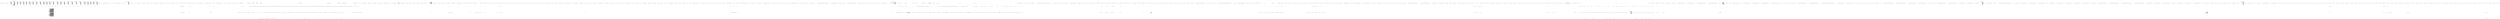 digraph  {
n0 [cluster="QuantConnect.Packets.AlgorithmNodePacket.AlgorithmNodePacket(QuantConnect.Packets.PacketType)", label="Entry QuantConnect.Packets.AlgorithmNodePacket.AlgorithmNodePacket(QuantConnect.Packets.PacketType)", span="29-29"];
n1 [cluster="QuantConnect.Packets.AlgorithmNodePacket.AlgorithmNodePacket(QuantConnect.Packets.PacketType)", label="Exit QuantConnect.Packets.AlgorithmNodePacket.AlgorithmNodePacket(QuantConnect.Packets.PacketType)", span="29-29"];
m0_45 [cluster="lambda expression", file="BacktestingSetupHandler.cs", label="Entry lambda expression", span="739-739"];
m0_46 [cluster="lambda expression", file="BacktestingSetupHandler.cs", label="new TestCaseData(x).SetName(x.Language + ''/'' + x.Algorithm)", span="739-739"];
m0_47 [cluster="lambda expression", file="BacktestingSetupHandler.cs", label="Exit lambda expression", span="739-739"];
m0_42 [cluster="QuantConnect.Tests.RegressionTests.AlgorithmStatisticsTestParameters.AlgorithmStatisticsTestParameters(string, System.Collections.Generic.Dictionary<string, string>, QuantConnect.Language)", file="BacktestingSetupHandler.cs", label="Entry QuantConnect.Tests.RegressionTests.AlgorithmStatisticsTestParameters.AlgorithmStatisticsTestParameters(string, System.Collections.Generic.Dictionary<string, string>, QuantConnect.Language)", span="749-749"];
m0_50 [cluster="QuantConnect.Tests.RegressionTests.AlgorithmStatisticsTestParameters.AlgorithmStatisticsTestParameters(string, System.Collections.Generic.Dictionary<string, string>, QuantConnect.Language)", file="BacktestingSetupHandler.cs", label="Algorithm = algorithm", span="751-751"];
m0_51 [cluster="QuantConnect.Tests.RegressionTests.AlgorithmStatisticsTestParameters.AlgorithmStatisticsTestParameters(string, System.Collections.Generic.Dictionary<string, string>, QuantConnect.Language)", file="BacktestingSetupHandler.cs", label="Statistics = statistics", span="752-752"];
m0_52 [cluster="QuantConnect.Tests.RegressionTests.AlgorithmStatisticsTestParameters.AlgorithmStatisticsTestParameters(string, System.Collections.Generic.Dictionary<string, string>, QuantConnect.Language)", file="BacktestingSetupHandler.cs", label="Language = language", span="753-753"];
m0_53 [cluster="QuantConnect.Tests.RegressionTests.AlgorithmStatisticsTestParameters.AlgorithmStatisticsTestParameters(string, System.Collections.Generic.Dictionary<string, string>, QuantConnect.Language)", file="BacktestingSetupHandler.cs", label="Exit QuantConnect.Tests.RegressionTests.AlgorithmStatisticsTestParameters.AlgorithmStatisticsTestParameters(string, System.Collections.Generic.Dictionary<string, string>, QuantConnect.Language)", span="749-749"];
m0_49 [cluster="Unk.SetName", file="BacktestingSetupHandler.cs", label="Entry Unk.SetName", span=""];
m0_10 [cluster="QuantConnect.Tests.RegressionTests.GetRegressionTestParameters()", file="BacktestingSetupHandler.cs", label="Entry QuantConnect.Tests.RegressionTests.GetRegressionTestParameters()", span="40-40"];
m0_13 [cluster="QuantConnect.Tests.RegressionTests.GetRegressionTestParameters()", color=green, community=0, file="BacktestingSetupHandler.cs", label="var basicTemplateOptionsStatistics = new Dictionary<string, string>\r\n            {\r\n                {''Total Trades'', ''2''},\r\n                {''Average Win'', ''0%''},\r\n                {''Average Loss'', ''-0.28%''},\r\n                {''Compounding Annual Return'', ''-78.105%''},\r\n                {''Drawdown'', ''0.300%''},\r\n                {''Expectancy'', ''-1''},\r\n                {''Net Profit'', ''-0.280%''},\r\n                {''Sharpe Ratio'', ''0''},\r\n                {''Loss Rate'', ''100%''},\r\n                {''Win Rate'', ''0%''},\r\n                {''Profit-Loss Ratio'', ''0''},\r\n                {''Alpha'', ''0''},\r\n                {''Beta'', ''0''},\r\n                {''Annual Standard Deviation'', ''0''},\r\n                {''Annual Variance'', ''0''},\r\n                {''Information Ratio'', ''0''},\r\n                {''Tracking Error'', ''0''},\r\n                {''Treynor Ratio'', ''0''},\r\n                {''Total Fees'', ''$0.50''},\r\n            }", prediction=0, span="100-121"];
m0_12 [cluster="QuantConnect.Tests.RegressionTests.GetRegressionTestParameters()", file="BacktestingSetupHandler.cs", label="var basicTemplateFrameworkStatistics = new Dictionary<string, string>\r\n            {\r\n                {''Total Trades'', ''1''},\r\n                {''Average Win'', ''0%''},\r\n                {''Average Loss'', ''0%''},\r\n                {''Compounding Annual Return'', ''264.956%''},\r\n                {''Drawdown'', ''2.200%''},\r\n                {''Expectancy'', ''0''},\r\n                {''Net Profit'', ''1.669%''},\r\n                {''Sharpe Ratio'', ''4.411''},\r\n                {''Loss Rate'', ''0%''},\r\n                {''Win Rate'', ''0%''},\r\n                {''Profit-Loss Ratio'', ''0''},\r\n                {''Alpha'', ''0.007''},\r\n                {''Beta'', ''76.375''},\r\n                {''Annual Standard Deviation'', ''0.193''},\r\n                {''Annual Variance'', ''0.037''},\r\n                {''Information Ratio'', ''4.355''},\r\n                {''Tracking Error'', ''0.193''},\r\n                {''Treynor Ratio'', ''0.011''},\r\n                {''Total Fees'', ''$3.09''},\r\n                {''Total Alphas Generated'', ''100''},\r\n                {''Total Alphas Closed'', ''99''},\r\n                {''Total Alphas Analysis Completed'', ''86''},\r\n                {''Long Alpha Count'', ''100''},\r\n                {''Short Alpha Count'', ''0''},\r\n                {''Long/Short Ratio'', ''100%''},\r\n                {''Total Estimated Alpha Value'', ''$24404.2897''},\r\n                {''Mean Population Estimated Alpha Value'', ''$246.508''},\r\n                {''Mean Population Direction'', ''48.8372%''},\r\n                {''Mean Population Magnitude'', ''48.8372%''},\r\n                {''Rolling Averaged Population Direction'', ''68.2411%''},\r\n                {''Rolling Averaged Population Magnitude'', ''68.2411%''}\r\n            }", span="65-98"];
m0_14 [cluster="QuantConnect.Tests.RegressionTests.GetRegressionTestParameters()", file="BacktestingSetupHandler.cs", label="var limitFillRegressionStatistics = new Dictionary<string, string>\r\n            {\r\n                {''Total Trades'', ''34''},\r\n                {''Average Win'', ''0.02%''},\r\n                {''Average Loss'', ''-0.02%''},\r\n                {''Compounding Annual Return'', ''8.350%''},\r\n                {''Drawdown'', ''0.400%''},\r\n                {''Expectancy'', ''0.447''},\r\n                {''Net Profit'', ''0.103%''},\r\n                {''Sharpe Ratio'', ''1.747''},\r\n                {''Loss Rate'', ''31%''},\r\n                {''Win Rate'', ''69%''},\r\n                {''Profit-Loss Ratio'', ''1.10''},\r\n                {''Alpha'', ''-0.107''},\r\n                {''Beta'', ''14.444''},\r\n                {''Annual Standard Deviation'', ''0.03''},\r\n                {''Annual Variance'', ''0.001''},\r\n                {''Information Ratio'', ''1.379''},\r\n                {''Tracking Error'', ''0.03''},\r\n                {''Treynor Ratio'', ''0.004''},\r\n                {''Total Fees'', ''$34.00''}\r\n            }", span="123-144"];
m0_38 [cluster="QuantConnect.Tests.RegressionTests.GetRegressionTestParameters()", file="BacktestingSetupHandler.cs", label="return new List<AlgorithmStatisticsTestParameters>\r\n            {\r\n                // CSharp\r\n                new AlgorithmStatisticsTestParameters(''BasicTemplateFuturesAlgorithmDaily'', basicTemplateFuturesAlgorithmDailyStatistics, Language.CSharp),\r\n                new AlgorithmStatisticsTestParameters(''AddRemoveSecurityRegressionAlgorithm'', addRemoveSecurityRegressionStatistics, Language.CSharp),\r\n                new AlgorithmStatisticsTestParameters(''BasicTemplateAlgorithm'', basicTemplateStatistics, Language.CSharp),\r\n                new AlgorithmStatisticsTestParameters(''BasicTemplateFrameworkAlgorithm'', basicTemplateFrameworkStatistics, Language.CSharp),\r\n                new AlgorithmStatisticsTestParameters(''BasicTemplateOptionsAlgorithm'', basicTemplateOptionsStatistics, Language.CSharp),\r\n                new AlgorithmStatisticsTestParameters(''CustomDataRegressionAlgorithm'', customDataRegressionStatistics, Language.CSharp),\r\n                new AlgorithmStatisticsTestParameters(''DropboxBaseDataUniverseSelectionAlgorithm'', dropboxBaseDataUniverseSelectionStatistics, Language.CSharp),\r\n                new AlgorithmStatisticsTestParameters(''DropboxUniverseSelectionAlgorithm'', dropboxUniverseSelectionStatistics, Language.CSharp),\r\n                new AlgorithmStatisticsTestParameters(''LimitFillRegressionAlgorithm'', limitFillRegressionStatistics, Language.CSharp),\r\n                new AlgorithmStatisticsTestParameters(''ParameterizedAlgorithm'', parameterizedStatistics, Language.CSharp),\r\n                new AlgorithmStatisticsTestParameters(''RegressionAlgorithm'', regressionStatistics, Language.CSharp),\r\n                new AlgorithmStatisticsTestParameters(''UniverseSelectionRegressionAlgorithm'', universeSelectionRegressionStatistics, Language.CSharp),\r\n                new AlgorithmStatisticsTestParameters(''UpdateOrderRegressionAlgorithm'', updateOrderRegressionStatistics, Language.CSharp),\r\n                new AlgorithmStatisticsTestParameters(''HistoryAlgorithm'', historyAlgorithmStatistics, Language.CSharp),\r\n                new AlgorithmStatisticsTestParameters(''CoarseFundamentalTop5Algorithm'', coarseFundamentalTop5AlgorithmStatistics, Language.CSharp),\r\n                new AlgorithmStatisticsTestParameters(''CoarseFineFundamentalRegressionAlgorithm'', coarseFineFundamentalRegressionAlgorithmStatistics, Language.CSharp),\r\n                new AlgorithmStatisticsTestParameters(''MACDTrendAlgorithm'', macdTrendAlgorithmStatistics, Language.CSharp),\r\n                new AlgorithmStatisticsTestParameters(''OptionSplitRegressionAlgorithm'', optionSplitRegressionAlgorithmStatistics, Language.CSharp),\r\n                new AlgorithmStatisticsTestParameters(''OptionRenameRegressionAlgorithm'', optionRenameRegressionAlgorithmStatistics, Language.CSharp),\r\n                new AlgorithmStatisticsTestParameters(''OptionOpenInterestRegressionAlgorithm'', optionOpenInterestRegressionAlgorithmStatistics, Language.CSharp),\r\n                new AlgorithmStatisticsTestParameters(''OptionChainConsistencyRegressionAlgorithm'', optionChainConsistencyRegressionAlgorithmStatistics, Language.CSharp),\r\n                new AlgorithmStatisticsTestParameters(''WeeklyUniverseSelectionRegressionAlgorithm'', weeklyUniverseSelectionRegressionAlgorithmStatistics, Language.CSharp),\r\n                new AlgorithmStatisticsTestParameters(''OptionExerciseAssignRegressionAlgorithm'',optionExerciseAssignRegressionAlgorithmStatistics, Language.CSharp),\r\n                new AlgorithmStatisticsTestParameters(''BasicTemplateDailyAlgorithm'', basicTemplateDailyStatistics, Language.CSharp),\r\n                new AlgorithmStatisticsTestParameters(''HourSplitRegressionAlgorithm'', hourSplitStatistics, Language.CSharp),\r\n                new AlgorithmStatisticsTestParameters(''HourReverseSplitRegressionAlgorithm'', hourReverseSplitStatistics, Language.CSharp),\r\n                new AlgorithmStatisticsTestParameters(''FractionalQuantityRegressionAlgorithm'', fractionalQuantityRegressionStatistics, Language.CSharp),\r\n\r\n                // Python\r\n                // new AlgorithmStatisticsTestParameters(''BasicTemplateFuturesAlgorithmDaily'', basicTemplateFuturesAlgorithmDailyStatistics, Language.Python),\r\n                new AlgorithmStatisticsTestParameters(''AddRemoveSecurityRegressionAlgorithm'', addRemoveSecurityRegressionStatistics, Language.Python),\r\n                new AlgorithmStatisticsTestParameters(''BasicTemplateAlgorithm'', basicTemplateStatistics, Language.Python),\r\n                new AlgorithmStatisticsTestParameters(''BasicTemplateOptionsAlgorithm'', basicTemplateOptionsStatistics, Language.Python),\r\n                new AlgorithmStatisticsTestParameters(''CustomDataRegressionAlgorithm'', customDataRegressionStatistics, Language.Python),\r\n                new AlgorithmStatisticsTestParameters(''DropboxBaseDataUniverseSelectionAlgorithm'', dropboxBaseDataUniverseSelectionStatistics, Language.Python),\r\n                new AlgorithmStatisticsTestParameters(''DropboxUniverseSelectionAlgorithm'', dropboxUniverseSelectionStatistics, Language.Python),\r\n                new AlgorithmStatisticsTestParameters(''LimitFillRegressionAlgorithm'', limitFillRegressionStatistics, Language.Python),\r\n                new AlgorithmStatisticsTestParameters(''ParameterizedAlgorithm'', parameterizedStatistics, Language.Python),\r\n                new AlgorithmStatisticsTestParameters(''RegressionAlgorithm'', regressionStatistics, Language.Python),\r\n                new AlgorithmStatisticsTestParameters(''UniverseSelectionRegressionAlgorithm'', universeSelectionRegressionStatistics, Language.Python),\r\n                new AlgorithmStatisticsTestParameters(''UpdateOrderRegressionAlgorithm'', updateOrderRegressionStatistics, Language.Python),\r\n                new AlgorithmStatisticsTestParameters(''HistoryAlgorithm'', historyAlgorithmStatistics, Language.Python),\r\n                new AlgorithmStatisticsTestParameters(''CoarseFundamentalTop5Algorithm'', coarseFundamentalTop5AlgorithmStatistics, Language.Python),\r\n                new AlgorithmStatisticsTestParameters(''CoarseFineFundamentalRegressionAlgorithm'', coarseFineFundamentalRegressionAlgorithmStatistics, Language.Python),\r\n                new AlgorithmStatisticsTestParameters(''MACDTrendAlgorithm'', macdTrendAlgorithmStatistics, Language.Python),\r\n                new AlgorithmStatisticsTestParameters(''OptionSplitRegressionAlgorithm'', optionSplitRegressionAlgorithmStatistics, Language.Python),\r\n                new AlgorithmStatisticsTestParameters(''OptionRenameRegressionAlgorithm'', optionRenameRegressionAlgorithmStatistics, Language.Python),\r\n                new AlgorithmStatisticsTestParameters(''OptionOpenInterestRegressionAlgorithm'', optionOpenInterestRegressionAlgorithmStatistics, Language.Python),\r\n                new AlgorithmStatisticsTestParameters(''OptionChainConsistencyRegressionAlgorithm'', optionChainConsistencyRegressionAlgorithmStatistics, Language.Python),\r\n                new AlgorithmStatisticsTestParameters(''WeeklyUniverseSelectionRegressionAlgorithm'', weeklyUniverseSelectionRegressionAlgorithmStatistics, Language.Python),\r\n                new AlgorithmStatisticsTestParameters(''OptionExerciseAssignRegressionAlgorithm'',optionExerciseAssignRegressionAlgorithmStatistics, Language.Python),\r\n                new AlgorithmStatisticsTestParameters(''BasicTemplateDailyAlgorithm'', basicTemplateDailyStatistics, Language.Python),\r\n                new AlgorithmStatisticsTestParameters(''HourSplitRegressionAlgorithm'', hourSplitStatistics, Language.Python),\r\n                new AlgorithmStatisticsTestParameters(''HourReverseSplitRegressionAlgorithm'', hourReverseSplitStatistics, Language.Python),\r\n                new AlgorithmStatisticsTestParameters(''FractionalQuantityRegressionAlgorithm'', fractionalQuantityRegressionStatistics, Language.Python),\r\n\r\n                // FSharp\r\n                // new AlgorithmStatisticsTestParameters(''BasicTemplateAlgorithm'', basicTemplateStatistics, Language.FSharp),\r\n\r\n                // VisualBasic\r\n                // new AlgorithmStatisticsTestParameters(''BasicTemplateAlgorithm'', basicTemplateStatistics, Language.VisualBasic),\r\n            }.Select(x => new TestCaseData(x).SetName(x.Language + ''/'' + x.Algorithm)).ToArray();", span="675-739"];
m0_11 [cluster="QuantConnect.Tests.RegressionTests.GetRegressionTestParameters()", file="BacktestingSetupHandler.cs", label="var basicTemplateStatistics = new Dictionary<string, string>\r\n            {\r\n                {''Total Trades'', ''1''},\r\n                {''Average Win'', ''0%''},\r\n                {''Average Loss'', ''0%''},\r\n                {''Compounding Annual Return'', ''264.956%''},\r\n                {''Drawdown'', ''2.200%''},\r\n                {''Expectancy'', ''0''},\r\n                {''Net Profit'', ''1.669%''},\r\n                {''Sharpe Ratio'', ''4.411''},\r\n                {''Loss Rate'', ''0%''},\r\n                {''Win Rate'', ''0%''},\r\n                {''Profit-Loss Ratio'', ''0''},\r\n                {''Alpha'', ''0.007''},\r\n                {''Beta'', ''76.375''},\r\n                {''Annual Standard Deviation'', ''0.193''},\r\n                {''Annual Variance'', ''0.037''},\r\n                {''Information Ratio'', ''4.355''},\r\n                {''Tracking Error'', ''0.193''},\r\n                {''Treynor Ratio'', ''0.011''},\r\n                {''Total Fees'', ''$3.09''}\r\n            }", span="42-63"];
m0_15 [cluster="QuantConnect.Tests.RegressionTests.GetRegressionTestParameters()", file="BacktestingSetupHandler.cs", label="var updateOrderRegressionStatistics = new Dictionary<string, string>\r\n            {\r\n                {''Total Trades'', ''21''},\r\n                {''Average Win'', ''0%''},\r\n                {''Average Loss'', ''-1.71%''},\r\n                {''Compounding Annual Return'', ''-8.289%''},\r\n                {''Drawdown'', ''16.700%''},\r\n                {''Expectancy'', ''-1''},\r\n                {''Net Profit'', ''-15.892%''},\r\n                {''Sharpe Ratio'', ''-1.225''},\r\n                {''Loss Rate'', ''100%''},\r\n                {''Win Rate'', ''0%''},\r\n                {''Profit-Loss Ratio'', ''0''},\r\n                {''Alpha'', ''-0.147''},\r\n                {''Beta'', ''4.789''},\r\n                {''Annual Standard Deviation'', ''0.056''},\r\n                {''Annual Variance'', ''0.003''},\r\n                {''Information Ratio'', ''-1.515''},\r\n                {''Tracking Error'', ''0.056''},\r\n                {''Treynor Ratio'', ''-0.014''},\r\n                {''Total Fees'', ''$21.00''}\r\n            }", span="146-167"];
m0_16 [cluster="QuantConnect.Tests.RegressionTests.GetRegressionTestParameters()", file="BacktestingSetupHandler.cs", label="var regressionStatistics = new Dictionary<string, string>\r\n            {\r\n                {''Total Trades'', ''5433''},\r\n                {''Average Win'', ''0.00%''},\r\n                {''Average Loss'', ''0.00%''},\r\n                {''Compounding Annual Return'', ''-3.886%''},\r\n                {''Drawdown'', ''0.100%''},\r\n                {''Expectancy'', ''-0.991''},\r\n                {''Net Profit'', ''-0.054%''},\r\n                {''Sharpe Ratio'', ''-30.336''},\r\n                {''Loss Rate'', ''100%''},\r\n                {''Win Rate'', ''0%''},\r\n                {''Profit-Loss Ratio'', ''2.40''},\r\n                {''Alpha'', ''-0.019''},\r\n                {''Beta'', ''-0.339''},\r\n                {''Annual Standard Deviation'', ''0.001''},\r\n                {''Annual Variance'', ''0''},\r\n                {''Information Ratio'', ''-38.93''},\r\n                {''Tracking Error'', ''0.001''},\r\n                {''Treynor Ratio'', ''0.067''},\r\n                {''Total Fees'', ''$5433.00''}\r\n            }", span="169-190"];
m0_17 [cluster="QuantConnect.Tests.RegressionTests.GetRegressionTestParameters()", file="BacktestingSetupHandler.cs", label="var universeSelectionRegressionStatistics = new Dictionary<string, string>\r\n            {\r\n                {''Total Trades'', ''5''},\r\n                {''Average Win'', ''0.70%''},\r\n                {''Average Loss'', ''0%''},\r\n                {''Compounding Annual Return'', ''-73.872%''},\r\n                {''Drawdown'', ''6.600%''},\r\n                {''Expectancy'', ''0''},\r\n                {''Net Profit'', ''-6.060%''},\r\n                {''Sharpe Ratio'', ''-3.562''},\r\n                {''Loss Rate'', ''0%''},\r\n                {''Win Rate'', ''100%''},\r\n                {''Profit-Loss Ratio'', ''0''},\r\n                {''Alpha'', ''-1.623''},\r\n                {''Beta'', ''39.211''},\r\n                {''Annual Standard Deviation'', ''0.284''},\r\n                {''Annual Variance'', ''0.08''},\r\n                {''Information Ratio'', ''-3.617''},\r\n                {''Tracking Error'', ''0.283''},\r\n                {''Treynor Ratio'', ''-0.026''},\r\n                {''Total Fees'', ''$5.00''}\r\n            }", span="192-213"];
m0_18 [cluster="QuantConnect.Tests.RegressionTests.GetRegressionTestParameters()", file="BacktestingSetupHandler.cs", label="var customDataRegressionStatistics = new Dictionary<string, string>\r\n            {\r\n                {''Total Trades'', ''1''},\r\n                {''Average Win'', ''0%''},\r\n                {''Average Loss'', ''0%''},\r\n                {''Compounding Annual Return'', ''155.365%''},\r\n                {''Drawdown'', ''84.800%''},\r\n                {''Expectancy'', ''0''},\r\n                {''Net Profit'', ''5123.170%''},\r\n                {''Sharpe Ratio'', ''1.2''},\r\n                {''Loss Rate'', ''0%''},\r\n                {''Win Rate'', ''0%''},\r\n                {''Profit-Loss Ratio'', ''0''},\r\n                {''Alpha'', ''-0.008''},\r\n                {''Beta'', ''73.725''},\r\n                {''Annual Standard Deviation'', ''0.84''},\r\n                {''Annual Variance'', ''0.706''},\r\n                {''Information Ratio'', ''1.183''},\r\n                {''Tracking Error'', ''0.84''},\r\n                {''Treynor Ratio'', ''0.014''},\r\n                {''Total Fees'', ''$0.00''}\r\n            }", span="215-236"];
m0_19 [cluster="QuantConnect.Tests.RegressionTests.GetRegressionTestParameters()", file="BacktestingSetupHandler.cs", label="var addRemoveSecurityRegressionStatistics = new Dictionary<string, string>\r\n            {\r\n                {''Total Trades'', ''5''},\r\n                {''Average Win'', ''0.49%''},\r\n                {''Average Loss'', ''0%''},\r\n                {''Compounding Annual Return'', ''307.853%''},\r\n                {''Drawdown'', ''1.400%''},\r\n                {''Expectancy'', ''0''},\r\n                {''Net Profit'', ''1.814%''},\r\n                {''Sharpe Ratio'', ''6.474''},\r\n                {''Loss Rate'', ''0%''},\r\n                {''Win Rate'', ''100%''},\r\n                {''Profit-Loss Ratio'', ''0''},\r\n                {''Alpha'', ''0.004''},\r\n                {''Beta'', ''82.594''},\r\n                {''Annual Standard Deviation'', ''0.141''},\r\n                {''Annual Variance'', ''0.02''},\r\n                {''Information Ratio'', ''6.4''},\r\n                {''Tracking Error'', ''0.141''},\r\n                {''Treynor Ratio'', ''0.011''},\r\n                {''Total Fees'', ''$25.20''}\r\n            }", span="238-259"];
m0_20 [cluster="QuantConnect.Tests.RegressionTests.GetRegressionTestParameters()", file="BacktestingSetupHandler.cs", label="var dropboxBaseDataUniverseSelectionStatistics = new Dictionary<string, string>\r\n            {\r\n                {''Total Trades'', ''90''},\r\n                {''Average Win'', ''0.78%''},\r\n                {''Average Loss'', ''-0.40%''},\r\n                {''Compounding Annual Return'', ''18.626%''},\r\n                {''Drawdown'', ''4.700%''},\r\n                {''Expectancy'', ''1.071''},\r\n                {''Net Profit'', ''18.626%''},\r\n                {''Sharpe Ratio'', ''1.989''},\r\n                {''Loss Rate'', ''30%''},\r\n                {''Win Rate'', ''70%''},\r\n                {''Profit-Loss Ratio'', ''1.97''},\r\n                {''Alpha'', ''0.124''},\r\n                {''Beta'', ''2.375''},\r\n                {''Annual Standard Deviation'', ''0.085''},\r\n                {''Annual Variance'', ''0.007''},\r\n                {''Information Ratio'', ''1.761''},\r\n                {''Tracking Error'', ''0.085''},\r\n                {''Treynor Ratio'', ''0.072''},\r\n                {''Total Fees'', ''$240.17''}\r\n            }", span="261-282"];
m0_21 [cluster="QuantConnect.Tests.RegressionTests.GetRegressionTestParameters()", file="BacktestingSetupHandler.cs", label="var dropboxUniverseSelectionStatistics = new Dictionary<string, string>\r\n            {\r\n                {''Total Trades'', ''66''},\r\n                {''Average Win'', ''1.06%''},\r\n                {''Average Loss'', ''-0.50%''},\r\n                {''Compounding Annual Return'', ''18.581%''},\r\n                {''Drawdown'', ''7.100%''},\r\n                {''Expectancy'', ''0.815''},\r\n                {''Net Profit'', ''18.581%''},\r\n                {''Sharpe Ratio'', ''1.435''},\r\n                {''Loss Rate'', ''42%''},\r\n                {''Win Rate'', ''58%''},\r\n                {''Profit-Loss Ratio'', ''2.13''},\r\n                {''Alpha'', ''0.303''},\r\n                {''Beta'', ''-9.888''},\r\n                {''Annual Standard Deviation'', ''0.1''},\r\n                {''Annual Variance'', ''0.01''},\r\n                {''Information Ratio'', ''1.273''},\r\n                {''Tracking Error'', ''0.1''},\r\n                {''Treynor Ratio'', ''-0.014''},\r\n                {''Total Fees'', ''$185.37''}\r\n            }", span="284-305"];
m0_22 [cluster="QuantConnect.Tests.RegressionTests.GetRegressionTestParameters()", file="BacktestingSetupHandler.cs", label="var parameterizedStatistics = new Dictionary<string, string>\r\n            {\r\n                {''Total Trades'', ''1''},\r\n                {''Average Win'', ''0%''},\r\n                {''Average Loss'', ''0%''},\r\n                {''Compounding Annual Return'', ''278.616%''},\r\n                {''Drawdown'', ''0.300%''},\r\n                {''Expectancy'', ''0''},\r\n                {''Net Profit'', ''1.717%''},\r\n                {''Sharpe Ratio'', ''11.017''},\r\n                {''Loss Rate'', ''0%''},\r\n                {''Win Rate'', ''0%''},\r\n                {''Profit-Loss Ratio'', ''0''},\r\n                {''Alpha'', ''0''},\r\n                {''Beta'', ''78.067''},\r\n                {''Annual Standard Deviation'', ''0.078''},\r\n                {''Annual Variance'', ''0.006''},\r\n                {''Information Ratio'', ''10.897''},\r\n                {''Tracking Error'', ''0.078''},\r\n                {''Treynor Ratio'', ''0.011''},\r\n                {''Total Fees'', ''$3.09''},\r\n            }", span="307-328"];
m0_23 [cluster="QuantConnect.Tests.RegressionTests.GetRegressionTestParameters()", file="BacktestingSetupHandler.cs", label="var historyAlgorithmStatistics = new Dictionary<string, string>\r\n            {\r\n                {''Total Trades'', ''1''},\r\n                {''Average Win'', ''0%''},\r\n                {''Average Loss'', ''0%''},\r\n                {''Compounding Annual Return'', ''372.677%''},\r\n                {''Drawdown'', ''1.100%''},\r\n                {''Expectancy'', ''0''},\r\n                {''Net Profit'', ''1.717%''},\r\n                {''Sharpe Ratio'', ''4.521''},\r\n                {''Loss Rate'', ''0%''},\r\n                {''Win Rate'', ''0%''},\r\n                {''Profit-Loss Ratio'', ''0''},\r\n                {''Alpha'', ''0''},\r\n                {''Beta'', ''79.192''},\r\n                {''Annual Standard Deviation'', ''0.193''},\r\n                {''Annual Variance'', ''0.037''},\r\n                {''Information Ratio'', ''4.466''},\r\n                {''Tracking Error'', ''0.193''},\r\n                {''Treynor Ratio'', ''0.011''},\r\n                {''Total Fees'', ''$3.09''},\r\n            }", span="330-351"];
m0_24 [cluster="QuantConnect.Tests.RegressionTests.GetRegressionTestParameters()", file="BacktestingSetupHandler.cs", label="var coarseFundamentalTop5AlgorithmStatistics = new Dictionary<string, string>\r\n            {\r\n                {''Total Trades'', ''10''},\r\n                {''Average Win'', ''1.15%''},\r\n                {''Average Loss'', ''-0.47%''},\r\n                {''Compounding Annual Return'', ''-0.746%''},\r\n                {''Drawdown'', ''3.000%''},\r\n                {''Expectancy'', ''-0.313''},\r\n                {''Net Profit'', ''-0.746%''},\r\n                {''Sharpe Ratio'', ''-0.266''},\r\n                {''Loss Rate'', ''80%''},\r\n                {''Win Rate'', ''20%''},\r\n                {''Profit-Loss Ratio'', ''2.44''},\r\n                {''Alpha'', ''-0.008''},\r\n                {''Beta'', ''0.025''},\r\n                {''Annual Standard Deviation'', ''0.026''},\r\n                {''Annual Variance'', ''0.001''},\r\n                {''Information Ratio'', ''-1.01''},\r\n                {''Tracking Error'', ''0.026''},\r\n                {''Treynor Ratio'', ''-0.284''},\r\n                {''Total Fees'', ''$10.61''},\r\n            }", span="353-374"];
m0_25 [cluster="QuantConnect.Tests.RegressionTests.GetRegressionTestParameters()", file="BacktestingSetupHandler.cs", label="var coarseFineFundamentalRegressionAlgorithmStatistics = new Dictionary<string, string>\r\n            {\r\n                {''Total Trades'', ''6''},\r\n                {''Average Win'', ''0%''},\r\n                {''Average Loss'', ''-0.84%''},\r\n                {''Compounding Annual Return'', ''-57.345%''},\r\n                {''Drawdown'', ''9.100%''},\r\n                {''Expectancy'', ''-1''},\r\n                {''Net Profit'', ''-6.763%''},\r\n                {''Sharpe Ratio'', ''-3.288''},\r\n                {''Loss Rate'', ''100%''},\r\n                {''Win Rate'', ''0%''},\r\n                {''Profit-Loss Ratio'', ''0''},\r\n                {''Alpha'', ''0.105''},\r\n                {''Beta'', ''-46.73''},\r\n                {''Annual Standard Deviation'', ''0.235''},\r\n                {''Annual Variance'', ''0.055''},\r\n                {''Information Ratio'', ''-3.366''},\r\n                {''Tracking Error'', ''0.236''},\r\n                {''Treynor Ratio'', ''0.017''},\r\n                {''Total Fees'', ''$13.92''},\r\n            }", span="376-397"];
m0_26 [cluster="QuantConnect.Tests.RegressionTests.GetRegressionTestParameters()", file="BacktestingSetupHandler.cs", label="var macdTrendAlgorithmStatistics = new Dictionary<string, string>\r\n            {\r\n                {''Total Trades'', ''84''},\r\n                {''Average Win'', ''4.79%''},\r\n                {''Average Loss'', ''-4.17%''},\r\n                {''Compounding Annual Return'', ''2.967%''},\r\n                {''Drawdown'', ''34.800%''},\r\n                {''Expectancy'', ''0.228''},\r\n                {''Net Profit'', ''37.970%''},\r\n                {''Sharpe Ratio'', ''0.27''},\r\n                {''Loss Rate'', ''43%''},\r\n                {''Win Rate'', ''57%''},\r\n                {''Profit-Loss Ratio'', ''1.15''},\r\n                {''Alpha'', ''0.064''},\r\n                {''Beta'', ''-2.051''},\r\n                {''Annual Standard Deviation'', ''0.112''},\r\n                {''Annual Variance'', ''0.013''},\r\n                {''Information Ratio'', ''0.124''},\r\n                {''Tracking Error'', ''0.112''},\r\n                {''Treynor Ratio'', ''-0.015''},\r\n                {''Total Fees'', ''$420.57''},\r\n            }", span="399-420"];
m0_27 [cluster="QuantConnect.Tests.RegressionTests.GetRegressionTestParameters()", file="BacktestingSetupHandler.cs", label="var optionSplitRegressionAlgorithmStatistics = new Dictionary<string, string>\r\n            {\r\n                {''Total Trades'', ''2''},\r\n                {''Average Win'', ''0.00%''},\r\n                {''Average Loss'', ''0%''},\r\n                {''Compounding Annual Return'', ''0.198%''},\r\n                {''Drawdown'', ''0.500%''},\r\n                {''Expectancy'', ''0''},\r\n                {''Net Profit'', ''0.002%''},\r\n                {''Sharpe Ratio'', ''0.609''},\r\n                {''Loss Rate'', ''0%''},\r\n                {''Win Rate'', ''100%''},\r\n                {''Profit-Loss Ratio'', ''0''},\r\n                {''Alpha'', ''-0.013''},\r\n                {''Beta'', ''0''},\r\n                {''Annual Standard Deviation'', ''0.002''},\r\n                {''Annual Variance'', ''0''},\r\n                {''Information Ratio'', ''7.935''},\r\n                {''Tracking Error'', ''6.787''},\r\n                {''Treynor Ratio'', ''-4.913''},\r\n                {''Total Fees'', ''$1.25''},\r\n            }", span="422-443"];
m0_28 [cluster="QuantConnect.Tests.RegressionTests.GetRegressionTestParameters()", file="BacktestingSetupHandler.cs", label="var optionRenameRegressionAlgorithmStatistics = new Dictionary<string, string>\r\n            {\r\n                {''Total Trades'', ''4''},\r\n                {''Average Win'', ''0%''},\r\n                {''Average Loss'', ''-0.02%''},\r\n                {''Compounding Annual Return'', ''-0.472%''},\r\n                {''Drawdown'', ''0.000%''},\r\n                {''Expectancy'', ''-1''},\r\n                {''Net Profit'', ''-0.006%''},\r\n                {''Sharpe Ratio'', ''-3.403''},\r\n                {''Loss Rate'', ''100%''},\r\n                {''Win Rate'', ''0%''},\r\n                {''Profit-Loss Ratio'', ''0''},\r\n                {''Alpha'', ''-0.016''},\r\n                {''Beta'', ''-0.001''},\r\n                {''Annual Standard Deviation'', ''0.001''},\r\n                {''Annual Variance'', ''0''},\r\n                {''Information Ratio'', ''10.014''},\r\n                {''Tracking Error'', ''0.877''},\r\n                {''Treynor Ratio'', ''4.203''},\r\n                {''Total Fees'', ''$2.50''},\r\n            }", span="445-466"];
m0_29 [cluster="QuantConnect.Tests.RegressionTests.GetRegressionTestParameters()", file="BacktestingSetupHandler.cs", label="var optionOpenInterestRegressionAlgorithmStatistics = new Dictionary<string, string>\r\n            {\r\n                {''Total Trades'', ''2''},\r\n                {''Average Win'', ''0%''},\r\n                {''Average Loss'', ''-0.01%''},\r\n                {''Compounding Annual Return'', ''-2.042%''},\r\n                {''Drawdown'', ''0.000%''},\r\n                {''Expectancy'', ''-1''},\r\n                {''Net Profit'', ''-0.010%''},\r\n                {''Sharpe Ratio'', ''-11.225''},\r\n                {''Loss Rate'', ''100%''},\r\n                {''Win Rate'', ''0%''},\r\n                {''Profit-Loss Ratio'', ''0''},\r\n                {''Alpha'', ''0''},\r\n                {''Beta'', ''-0.036''},\r\n                {''Annual Standard Deviation'', ''0.001''},\r\n                {''Annual Variance'', ''0''},\r\n                {''Information Ratio'', ''-11.225''},\r\n                {''Tracking Error'', ''0.033''},\r\n                {''Treynor Ratio'', ''0.355''},\r\n                {''Total Fees'', ''$0.50''},\r\n            }", span="468-489"];
m0_30 [cluster="QuantConnect.Tests.RegressionTests.GetRegressionTestParameters()", file="BacktestingSetupHandler.cs", label="var optionChainConsistencyRegressionAlgorithmStatistics = new Dictionary<string, string>\r\n            {\r\n                {''Total Trades'', ''2''},\r\n                {''Average Win'', ''0%''},\r\n                {''Average Loss'', ''-3.86%''},\r\n                {''Compounding Annual Return'', ''-100.000%''},\r\n                {''Drawdown'', ''3.900%''},\r\n                {''Expectancy'', ''-1''},\r\n                {''Net Profit'', ''-3.855%''},\r\n                {''Sharpe Ratio'', ''0''},\r\n                {''Loss Rate'', ''100%''},\r\n                {''Win Rate'', ''0%''},\r\n                {''Profit-Loss Ratio'', ''0''},\r\n                {''Alpha'', ''0''},\r\n                {''Beta'', ''0''},\r\n                {''Annual Standard Deviation'', ''0''},\r\n                {''Annual Variance'', ''0''},\r\n                {''Information Ratio'', ''0''},\r\n                {''Tracking Error'', ''0''},\r\n                {''Treynor Ratio'', ''0''},\r\n                {''Total Fees'', ''$0.50''},\r\n            }", span="491-512"];
m0_31 [cluster="QuantConnect.Tests.RegressionTests.GetRegressionTestParameters()", file="BacktestingSetupHandler.cs", label="var weeklyUniverseSelectionRegressionAlgorithmStatistics = new Dictionary<string, string>\r\n            {\r\n                {''Total Trades'', ''8''},\r\n                {''Average Win'', ''0.28%''},\r\n                {''Average Loss'', ''-0.33%''},\r\n                {''Compounding Annual Return'', ''-1.247%''},\r\n                {''Drawdown'', ''1.300%''},\r\n                {''Expectancy'', ''-0.078''},\r\n                {''Net Profit'', ''-0.105%''},\r\n                {''Sharpe Ratio'', ''-0.27''},\r\n                {''Loss Rate'', ''50%''},\r\n                {''Win Rate'', ''50%''},\r\n                {''Profit-Loss Ratio'', ''0.84''},\r\n                {''Alpha'', ''-0.239''},\r\n                {''Beta'', ''12.675''},\r\n                {''Annual Standard Deviation'', ''0.04''},\r\n                {''Annual Variance'', ''0.002''},\r\n                {''Information Ratio'', ''-0.723''},\r\n                {''Tracking Error'', ''0.04''},\r\n                {''Treynor Ratio'', ''-0.001''},\r\n                {''Total Fees'', ''$23.23''},\r\n            }", span="514-535"];
m0_32 [cluster="QuantConnect.Tests.RegressionTests.GetRegressionTestParameters()", file="BacktestingSetupHandler.cs", label="var optionExerciseAssignRegressionAlgorithmStatistics = new Dictionary<string, string>\r\n            {\r\n                {''Total Trades'', ''4''},\r\n                {''Average Win'', ''0.30%''},\r\n                {''Average Loss'', ''-0.32%''},\r\n                {''Compounding Annual Return'', ''-85.023%''},\r\n                {''Drawdown'', ''0.400%''},\r\n                {''Expectancy'', ''-0.359''},\r\n                {''Net Profit'', ''-0.350%''},\r\n                {''Sharpe Ratio'', ''0''},\r\n                {''Loss Rate'', ''67%''},\r\n                {''Win Rate'', ''33%''},\r\n                {''Profit-Loss Ratio'', ''0.92''},\r\n                {''Alpha'', ''0''},\r\n                {''Beta'', ''0''},\r\n                {''Annual Standard Deviation'', ''0''},\r\n                {''Annual Variance'', ''0''},\r\n                {''Information Ratio'', ''0''},\r\n                {''Tracking Error'', ''0''},\r\n                {''Treynor Ratio'', ''0''},\r\n                {''Total Fees'', ''$0.50''},\r\n            }", span="537-558"];
m0_33 [cluster="QuantConnect.Tests.RegressionTests.GetRegressionTestParameters()", file="BacktestingSetupHandler.cs", label="var basicTemplateDailyStatistics = new Dictionary<string, string>\r\n            {\r\n                {''Total Trades'', ''1''},\r\n                {''Average Win'', ''0%''},\r\n                {''Average Loss'', ''0%''},\r\n                {''Compounding Annual Return'', ''244.780%''},\r\n                {''Drawdown'', ''1.100%''},\r\n                {''Expectancy'', ''0''},\r\n                {''Net Profit'', ''4.153%''},\r\n                {''Sharpe Ratio'', ''6.165''},\r\n                {''Loss Rate'', ''0%''},\r\n                {''Win Rate'', ''0%''},\r\n                {''Profit-Loss Ratio'', ''0''},\r\n                {''Alpha'', ''0.865''},\r\n                {''Beta'', ''-0.004''},\r\n                {''Annual Standard Deviation'', ''0.14''},\r\n                {''Annual Variance'', ''0.02''},\r\n                {''Information Ratio'', ''6.066''},\r\n                {''Tracking Error'', ''0.14''},\r\n                {''Treynor Ratio'', ''-212.611''},\r\n                {''Total Fees'', ''$3.09''}\r\n            }", span="560-581"];
m0_34 [cluster="QuantConnect.Tests.RegressionTests.GetRegressionTestParameters()", file="BacktestingSetupHandler.cs", label="var hourSplitStatistics = new Dictionary<string, string>\r\n            {\r\n                {''Total Trades'', ''1''},\r\n                {''Average Win'', ''0%''},\r\n                {''Average Loss'', ''0%''},\r\n                {''Compounding Annual Return'', ''-0.096%''},\r\n                {''Drawdown'', ''0.000%''},\r\n                {''Expectancy'', ''0''},\r\n                {''Net Profit'', ''-0.001%''},\r\n                {''Sharpe Ratio'', ''-11.225''},\r\n                {''Loss Rate'', ''0%''},\r\n                {''Win Rate'', ''0%''},\r\n                {''Profit-Loss Ratio'', ''0''},\r\n                {''Alpha'', ''0''},\r\n                {''Beta'', ''0''},\r\n                {''Annual Standard Deviation'', ''0''},\r\n                {''Annual Variance'', ''0''},\r\n                {''Information Ratio'', ''0''},\r\n                {''Tracking Error'', ''0''},\r\n                {''Treynor Ratio'', ''0''},\r\n                {''Total Fees'', ''$1.00''}\r\n            }", span="583-604"];
m0_35 [cluster="QuantConnect.Tests.RegressionTests.GetRegressionTestParameters()", file="BacktestingSetupHandler.cs", label="var hourReverseSplitStatistics = new Dictionary<string, string>\r\n            {\r\n                {''Total Trades'', ''1''},\r\n                {''Average Win'', ''0%''},\r\n                {''Average Loss'', ''0%''},\r\n                {''Compounding Annual Return'', ''-1.444%''},\r\n                {''Drawdown'', ''0.000%''},\r\n                {''Expectancy'', ''0''},\r\n                {''Net Profit'', ''-0.007%''},\r\n                {''Sharpe Ratio'', ''-11.225''},\r\n                {''Loss Rate'', ''0%''},\r\n                {''Win Rate'', ''0%''},\r\n                {''Profit-Loss Ratio'', ''0''},\r\n                {''Alpha'', ''0''},\r\n                {''Beta'', ''0''},\r\n                {''Annual Standard Deviation'', ''0.001''},\r\n                {''Annual Variance'', ''0''},\r\n                {''Information Ratio'', ''0''},\r\n                {''Tracking Error'', ''0''},\r\n                {''Treynor Ratio'', ''0''},\r\n                {''Total Fees'', ''$1.00''}\r\n            }", span="606-627"];
m0_36 [cluster="QuantConnect.Tests.RegressionTests.GetRegressionTestParameters()", file="BacktestingSetupHandler.cs", label="var fractionalQuantityRegressionStatistics = new Dictionary<string, string>\r\n            {\r\n                {''Total Trades'', ''6''},\r\n                {''Average Win'', ''0.95%''},\r\n                {''Average Loss'', ''-2.02%''},\r\n                {''Compounding Annual Return'', ''254.081%''},\r\n                {''Drawdown'', ''6.600%''},\r\n                {''Expectancy'', ''-0.018''},\r\n                {''Net Profit'', ''1.395%''},\r\n                {''Sharpe Ratio'', ''1.176''},\r\n                {''Loss Rate'', ''33%''},\r\n                {''Win Rate'', ''67%''},\r\n                {''Profit-Loss Ratio'', ''0.47''},\r\n                {''Alpha'', ''-1.18''},\r\n                {''Beta'', ''1.249''},\r\n                {''Annual Standard Deviation'', ''0.813''},\r\n                {''Annual Variance'', ''0.66''},\r\n                {''Information Ratio'', ''-4.245''},\r\n                {''Tracking Error'', ''0.178''},\r\n                {''Treynor Ratio'', ''0.765''},\r\n                {''Total Fees'', ''$2045.20''}\r\n            }", span="629-650"];
m0_37 [cluster="QuantConnect.Tests.RegressionTests.GetRegressionTestParameters()", file="BacktestingSetupHandler.cs", label="var basicTemplateFuturesAlgorithmDailyStatistics = new Dictionary<string, string>\r\n            {\r\n                {''Total Trades'', ''8''},\r\n                {''Average Win'', ''0%''},\r\n                {''Average Loss'', ''0.00%''},\r\n                {''Compounding Annual Return'', ''-1.655%''},\r\n                {''Drawdown'', ''0.000%''},\r\n                {''Expectancy'', ''-1''},\r\n                {''Net Profit'', ''-0.018%''},\r\n                {''Sharpe Ratio'', ''-23.092''},\r\n                {''Loss Rate'', ''100%''},\r\n                {''Win Rate'', ''0%''},\r\n                {''Profit-Loss Ratio'', ''0''},\r\n                {''Alpha'', ''0''},\r\n                {''Beta'', ''0''},\r\n                {''Annual Standard Deviation'', ''0''},\r\n                {''Annual Variance'', ''0''},\r\n                {''Information Ratio'', ''0''},\r\n                {''Tracking Error'', ''0''},\r\n                {''Treynor Ratio'', ''0''},\r\n                {''Total Fees'', ''$14.80''}\r\n            }", span="652-673"];
m0_39 [cluster="QuantConnect.Tests.RegressionTests.GetRegressionTestParameters()", file="BacktestingSetupHandler.cs", label="Exit QuantConnect.Tests.RegressionTests.GetRegressionTestParameters()", span="40-40"];
m0_41 [cluster="System.Collections.Generic.List<T>.List()", file="BacktestingSetupHandler.cs", label="Entry System.Collections.Generic.List<T>.List()", span="0-0"];
m0_48 [cluster="TestCaseData.cstr", file="BacktestingSetupHandler.cs", label="Entry TestCaseData.cstr", span=""];
m0_43 [cluster="Unk.Select", file="BacktestingSetupHandler.cs", label="Entry Unk.Select", span=""];
m0_0 [cluster="QuantConnect.Securities.Crypto.CryptoHolding.CryptoHolding(QuantConnect.Securities.Crypto.Crypto)", file="BacktestingSetupHandler.cs", label="Entry QuantConnect.Securities.Crypto.CryptoHolding.CryptoHolding(QuantConnect.Securities.Crypto.Crypto)", span="27-27"];
m0_1 [cluster="QuantConnect.Securities.Crypto.CryptoHolding.CryptoHolding(QuantConnect.Securities.Crypto.Crypto)", file="BacktestingSetupHandler.cs", label="Exit QuantConnect.Securities.Crypto.CryptoHolding.CryptoHolding(QuantConnect.Securities.Crypto.Crypto)", span="27-27"];
m0_44 [cluster="Unk.ToArray", file="BacktestingSetupHandler.cs", label="Entry Unk.ToArray", span=""];
m0_40 [cluster="System.Collections.Generic.Dictionary<TKey, TValue>.Dictionary()", file="BacktestingSetupHandler.cs", label="Entry System.Collections.Generic.Dictionary<TKey, TValue>.Dictionary()", span="0-0"];
m0_54 [file="BacktestingSetupHandler.cs", label="QuantConnect.Tests.RegressionTests.AlgorithmStatisticsTestParameters", span=""];
m1_0 [cluster="QuantConnect.Packets.BacktestNodePacket.BacktestNodePacket()", file="BacktestNodePacket.cs", label="Entry QuantConnect.Packets.BacktestNodePacket.BacktestNodePacket()", span="67-67"];
m1_1 [cluster="QuantConnect.Packets.BacktestNodePacket.BacktestNodePacket()", file="BacktestNodePacket.cs", label="Exit QuantConnect.Packets.BacktestNodePacket.BacktestNodePacket()", span="67-67"];
m1_2 [cluster="QuantConnect.Packets.BacktestNodePacket.BacktestNodePacket(int, int, string, byte[], decimal, string, QuantConnect.UserPlan)", file="BacktestNodePacket.cs", label="Entry QuantConnect.Packets.BacktestNodePacket.BacktestNodePacket(int, int, string, byte[], decimal, string, QuantConnect.UserPlan)", span="75-75"];
m1_3 [cluster="QuantConnect.Packets.BacktestNodePacket.BacktestNodePacket(int, int, string, byte[], decimal, string, QuantConnect.UserPlan)", file="BacktestNodePacket.cs", label="UserId = userId", span="78-78"];
m1_4 [cluster="QuantConnect.Packets.BacktestNodePacket.BacktestNodePacket(int, int, string, byte[], decimal, string, QuantConnect.UserPlan)", file="BacktestNodePacket.cs", label="Algorithm = algorithmData", span="79-79"];
m1_5 [cluster="QuantConnect.Packets.BacktestNodePacket.BacktestNodePacket(int, int, string, byte[], decimal, string, QuantConnect.UserPlan)", file="BacktestNodePacket.cs", label="SessionId = sessionId", span="80-80"];
m1_6 [cluster="QuantConnect.Packets.BacktestNodePacket.BacktestNodePacket(int, int, string, byte[], decimal, string, QuantConnect.UserPlan)", file="BacktestNodePacket.cs", label="ProjectId = projectId", span="81-81"];
m1_7 [cluster="QuantConnect.Packets.BacktestNodePacket.BacktestNodePacket(int, int, string, byte[], decimal, string, QuantConnect.UserPlan)", file="BacktestNodePacket.cs", label="UserPlan = userPlan", span="82-82"];
m1_8 [cluster="QuantConnect.Packets.BacktestNodePacket.BacktestNodePacket(int, int, string, byte[], decimal, string, QuantConnect.UserPlan)", file="BacktestNodePacket.cs", label="Name = name", span="83-83"];
m1_9 [cluster="QuantConnect.Packets.BacktestNodePacket.BacktestNodePacket(int, int, string, byte[], decimal, string, QuantConnect.UserPlan)", file="BacktestNodePacket.cs", label="Exit QuantConnect.Packets.BacktestNodePacket.BacktestNodePacket(int, int, string, byte[], decimal, string, QuantConnect.UserPlan)", span="75-75"];
m1_10 [file="BacktestNodePacket.cs", label="QuantConnect.Packets.BacktestNodePacket", span=""];
m2_16 [cluster="QuantConnect.Brokerages.GDAXBrokerageModel.CanSubmitOrder(QuantConnect.Securities.Security, QuantConnect.Orders.Order, out QuantConnect.Brokerages.BrokerageMessageEvent)", file="BrokerageSetupHandler.cs", label="return false;", span="96-96"];
m2_9 [cluster="QuantConnect.Algorithm.Framework.Alphas.Analysis.SecurityValues.Get(QuantConnect.Algorithm.Framework.Alphas.AlphaType)", file="BrokerageSetupHandler.cs", label=type, span="84-84"];
m2_10 [cluster="QuantConnect.Algorithm.Framework.Alphas.Analysis.SecurityValues.Get(QuantConnect.Algorithm.Framework.Alphas.AlphaType)", color=green, community=0, file="BrokerageSetupHandler.cs", label="AlphaType.Price", prediction=1, span="86-86"];
m2_11 [cluster="QuantConnect.Algorithm.Framework.Alphas.Analysis.SecurityValues.Get(QuantConnect.Algorithm.Framework.Alphas.AlphaType)", file="BrokerageSetupHandler.cs", label="return Price;", span="87-87"];
m2_12 [cluster="QuantConnect.Algorithm.Framework.Alphas.Analysis.SecurityValues.Get(QuantConnect.Algorithm.Framework.Alphas.AlphaType)", file="BrokerageSetupHandler.cs", label="AlphaType.Volatility", span="89-89"];
m2_2 [cluster="QuantConnect.Algorithm.Framework.Alphas.Analysis.SecurityValues.SecurityValues(System.DateTime, QuantConnect.Securities.SecurityExchangeHours, decimal, decimal, decimal, decimal)", file="BrokerageSetupHandler.cs", label="Volume = volume", span="70-70"];
m2_3 [cluster="QuantConnect.Algorithm.Framework.Alphas.Analysis.SecurityValues.SecurityValues(System.DateTime, QuantConnect.Securities.SecurityExchangeHours, decimal, decimal, decimal, decimal)", file="BrokerageSetupHandler.cs", label="TimeUtc = timeUtc", span="71-71"];
m2_4 [cluster="QuantConnect.Algorithm.Framework.Alphas.Analysis.SecurityValues.SecurityValues(System.DateTime, QuantConnect.Securities.SecurityExchangeHours, decimal, decimal, decimal, decimal)", file="BrokerageSetupHandler.cs", label="Volatility = volatility", span="72-72"];
m2_8 [cluster="QuantConnect.Algorithm.Framework.Alphas.Analysis.SecurityValues.Get(QuantConnect.Algorithm.Framework.Alphas.AlphaType)", file="BrokerageSetupHandler.cs", label="Entry QuantConnect.Algorithm.Framework.Alphas.Analysis.SecurityValues.Get(QuantConnect.Algorithm.Framework.Alphas.AlphaType)", span="82-82"];
m2_5 [cluster="QuantConnect.Algorithm.Framework.Alphas.Analysis.SecurityValues.SecurityValues(System.DateTime, QuantConnect.Securities.SecurityExchangeHours, decimal, decimal, decimal, decimal)", file="BrokerageSetupHandler.cs", label="ExchangeHours = exchangeHours", span="73-73"];
m2_6 [cluster="QuantConnect.Algorithm.Framework.Alphas.Analysis.SecurityValues.SecurityValues(System.DateTime, QuantConnect.Securities.SecurityExchangeHours, decimal, decimal, decimal, decimal)", file="BrokerageSetupHandler.cs", label="QuoteCurrencyConversionRate = quoteCurrencyConversionRate", span="74-74"];
m2_7 [cluster="QuantConnect.Algorithm.Framework.Alphas.Analysis.SecurityValues.SecurityValues(System.DateTime, QuantConnect.Securities.SecurityExchangeHours, decimal, decimal, decimal, decimal)", file="BrokerageSetupHandler.cs", label="Exit QuantConnect.Algorithm.Framework.Alphas.Analysis.SecurityValues.SecurityValues(System.DateTime, QuantConnect.Securities.SecurityExchangeHours, decimal, decimal, decimal, decimal)", span="67-67"];
m2_14 [cluster="QuantConnect.Brokerages.GDAXBrokerageModel.CanSubmitOrder(QuantConnect.Securities.Security, QuantConnect.Orders.Order, out QuantConnect.Brokerages.BrokerageMessageEvent)", file="BrokerageSetupHandler.cs", label="order.BrokerId != null && order.BrokerId.Any()", span="93-93"];
m2_13 [cluster="QuantConnect.Brokerages.GDAXBrokerageModel.CanSubmitOrder(QuantConnect.Securities.Security, QuantConnect.Orders.Order, out QuantConnect.Brokerages.BrokerageMessageEvent)", file="BrokerageSetupHandler.cs", label="Entry QuantConnect.Brokerages.GDAXBrokerageModel.CanSubmitOrder(QuantConnect.Securities.Security, QuantConnect.Orders.Order, out QuantConnect.Brokerages.BrokerageMessageEvent)", span="91-91"];
m2_15 [cluster="QuantConnect.Brokerages.GDAXBrokerageModel.CanSubmitOrder(QuantConnect.Securities.Security, QuantConnect.Orders.Order, out QuantConnect.Brokerages.BrokerageMessageEvent)", file="BrokerageSetupHandler.cs", label="message = _message", span="95-95"];
m2_20 [cluster="QuantConnect.Brokerages.DefaultBrokerageModel.CanSubmitOrder(QuantConnect.Securities.Security, QuantConnect.Orders.Order, out QuantConnect.Brokerages.BrokerageMessageEvent)", file="BrokerageSetupHandler.cs", label="Entry QuantConnect.Brokerages.DefaultBrokerageModel.CanSubmitOrder(QuantConnect.Securities.Security, QuantConnect.Orders.Order, out QuantConnect.Brokerages.BrokerageMessageEvent)", span="87-87"];
m2_19 [cluster="System.Collections.Generic.IEnumerable<TSource>.Any<TSource>()", file="BrokerageSetupHandler.cs", label="Entry System.Collections.Generic.IEnumerable<TSource>.Any<TSource>()", span="0-0"];
m2_17 [cluster="QuantConnect.Brokerages.GDAXBrokerageModel.CanSubmitOrder(QuantConnect.Securities.Security, QuantConnect.Orders.Order, out QuantConnect.Brokerages.BrokerageMessageEvent)", file="BrokerageSetupHandler.cs", label="return base.CanSubmitOrder(security, order, out message);", span="99-99"];
m2_0 [cluster="QuantConnect.Brokerages.GDAXBrokerageModel.GDAXBrokerageModel(QuantConnect.AccountType)", file="BrokerageSetupHandler.cs", label="Entry QuantConnect.Brokerages.GDAXBrokerageModel.GDAXBrokerageModel(QuantConnect.AccountType)", span="44-44"];
m2_1 [cluster="QuantConnect.Brokerages.GDAXBrokerageModel.GDAXBrokerageModel(QuantConnect.AccountType)", file="BrokerageSetupHandler.cs", label="Exit QuantConnect.Brokerages.GDAXBrokerageModel.GDAXBrokerageModel(QuantConnect.AccountType)", span="44-44"];
m2_18 [cluster="QuantConnect.Brokerages.GDAXBrokerageModel.CanSubmitOrder(QuantConnect.Securities.Security, QuantConnect.Orders.Order, out QuantConnect.Brokerages.BrokerageMessageEvent)", file="BrokerageSetupHandler.cs", label="QuantConnect.Algorithm.Framework.Alphas.Analysis.SecurityValues", span=""];
m2_21 [file="BrokerageSetupHandler.cs", label="QuantConnect.Brokerages.GDAXBrokerageModel", span=""];
m3_141 [cluster="QuantConnect.Logging.Log.Error(System.Exception, string, bool)", file="BrokerageTransactionHandler.cs", label="Entry QuantConnect.Logging.Log.Error(System.Exception, string, bool)", span="103-103"];
m3_18 [cluster="System.Collections.Concurrent.ConcurrentQueue<T>.ConcurrentQueue()", file="BrokerageTransactionHandler.cs", label="Entry System.Collections.Concurrent.ConcurrentQueue<T>.ConcurrentQueue()", span="0-0"];
m3_168 [cluster="System.Math.Abs(decimal)", file="BrokerageTransactionHandler.cs", label="Entry System.Math.Abs(decimal)", span="0-0"];
m3_109 [cluster="QuantConnect.Lean.Engine.TransactionHandlers.BrokerageTransactionHandler.HandleCancelledOrder(QuantConnect.Orders.Order)", file="BrokerageTransactionHandler.cs", label="Entry QuantConnect.Lean.Engine.TransactionHandlers.BrokerageTransactionHandler.HandleCancelledOrder(QuantConnect.Orders.Order)", span="481-481"];
m3_221 [cluster="QuantConnect.Lean.Engine.TransactionHandlers.BrokerageTransactionHandler.HandleCancelledOrder(QuantConnect.Orders.Order)", file="BrokerageTransactionHandler.cs", label="Order queued", span="483-483"];
m3_222 [cluster="QuantConnect.Lean.Engine.TransactionHandlers.BrokerageTransactionHandler.HandleCancelledOrder(QuantConnect.Orders.Order)", file="BrokerageTransactionHandler.cs", label="_orders.TryGetValue(order.Id, out queued) && (queued.Status == OrderStatus.Submitted)", span="484-484"];
m3_223 [cluster="QuantConnect.Lean.Engine.TransactionHandlers.BrokerageTransactionHandler.HandleCancelledOrder(QuantConnect.Orders.Order)", file="BrokerageTransactionHandler.cs", label="_orders[order.Id] = order", span="486-486"];
m3_225 [cluster="QuantConnect.Lean.Engine.TransactionHandlers.BrokerageTransactionHandler.HandleCancelledOrder(QuantConnect.Orders.Order)", file="BrokerageTransactionHandler.cs", label="order.Status = OrderStatus.Invalid", span="491-491"];
m3_226 [cluster="QuantConnect.Lean.Engine.TransactionHandlers.BrokerageTransactionHandler.HandleCancelledOrder(QuantConnect.Orders.Order)", file="BrokerageTransactionHandler.cs", label="Log.Error(''BrokerageTransactionHandler.HandleCancelledOrder(): Unable to cancel order with ID '' + order.Id + ''.'')", span="496-496"];
m3_227 [cluster="QuantConnect.Lean.Engine.TransactionHandlers.BrokerageTransactionHandler.HandleCancelledOrder(QuantConnect.Orders.Order)", file="BrokerageTransactionHandler.cs", label="Exit QuantConnect.Lean.Engine.TransactionHandlers.BrokerageTransactionHandler.HandleCancelledOrder(QuantConnect.Orders.Order)", span="481-481"];
m3_32 [cluster="QuantConnect.Lean.Engine.TransactionHandlers.BrokerageTransactionHandler.Process(QuantConnect.Orders.Order)", file="BrokerageTransactionHandler.cs", label="Entry QuantConnect.Lean.Engine.TransactionHandlers.BrokerageTransactionHandler.Process(QuantConnect.Orders.Order)", span="142-142"];
m3_33 [cluster="QuantConnect.Lean.Engine.TransactionHandlers.BrokerageTransactionHandler.Process(QuantConnect.Orders.Order)", file="BrokerageTransactionHandler.cs", label="_orderQueue.Enqueue(order)", span="144-144"];
m3_34 [cluster="QuantConnect.Lean.Engine.TransactionHandlers.BrokerageTransactionHandler.Process(QuantConnect.Orders.Order)", file="BrokerageTransactionHandler.cs", label="Exit QuantConnect.Lean.Engine.TransactionHandlers.BrokerageTransactionHandler.Process(QuantConnect.Orders.Order)", span="142-142"];
m3_66 [cluster="Unk.Where", file="BrokerageTransactionHandler.cs", label="Entry Unk.Where", span=""];
m3_174 [cluster="System.Threading.Tasks.Task.ContinueWith(System.Action<System.Threading.Tasks.Task>)", file="BrokerageTransactionHandler.cs", label="Entry System.Threading.Tasks.Task.ContinueWith(System.Action<System.Threading.Tasks.Task>)", span="0-0"];
m3_203 [cluster="QuantConnect.Securities.SecurityTransactionManager.GetSufficientCapitalForOrder(QuantConnect.Securities.SecurityPortfolioManager, QuantConnect.Orders.Order)", file="BrokerageTransactionHandler.cs", label="Entry QuantConnect.Securities.SecurityTransactionManager.GetSufficientCapitalForOrder(QuantConnect.Securities.SecurityPortfolioManager, QuantConnect.Orders.Order)", span="293-293"];
m3_138 [cluster="System.Threading.ManualResetEventSlim.Wait()", file="BrokerageTransactionHandler.cs", label="Entry System.Threading.ManualResetEventSlim.Wait()", span="0-0"];
m3_217 [cluster="QuantConnect.Lean.Engine.TransactionHandlers.BrokerageTransactionHandler.CanUpdateOrder(QuantConnect.Orders.Order)", file="BrokerageTransactionHandler.cs", label="Entry QuantConnect.Lean.Engine.TransactionHandlers.BrokerageTransactionHandler.CanUpdateOrder(QuantConnect.Orders.Order)", span="469-469"];
m3_219 [cluster="QuantConnect.Lean.Engine.TransactionHandlers.BrokerageTransactionHandler.CanUpdateOrder(QuantConnect.Orders.Order)", file="BrokerageTransactionHandler.cs", label="return order.Status != OrderStatus.Filled\r\n                && order.Status != OrderStatus.Canceled\r\n                && order.Status != OrderStatus.PartiallyFilled\r\n                && order.Status != OrderStatus.Invalid;", span="471-474"];
m3_220 [cluster="QuantConnect.Lean.Engine.TransactionHandlers.BrokerageTransactionHandler.CanUpdateOrder(QuantConnect.Orders.Order)", file="BrokerageTransactionHandler.cs", label="Exit QuantConnect.Lean.Engine.TransactionHandlers.BrokerageTransactionHandler.CanUpdateOrder(QuantConnect.Orders.Order)", span="469-469"];
m3_218 [cluster="QuantConnect.Interfaces.IBrokerage.UpdateOrder(QuantConnect.Orders.Order)", file="BrokerageTransactionHandler.cs", label="Entry QuantConnect.Interfaces.IBrokerage.UpdateOrder(QuantConnect.Orders.Order)", span="89-89"];
m3_102 [cluster="System.Collections.Concurrent.ConcurrentQueue<T>.TryDequeue(out T)", file="BrokerageTransactionHandler.cs", label="Entry System.Collections.Concurrent.ConcurrentQueue<T>.TryDequeue(out T)", span="0-0"];
m3_247 [cluster="QuantConnect.Interfaces.IAlgorithm.OnOrderEvent(QuantConnect.Orders.OrderEvent)", file="BrokerageTransactionHandler.cs", label="Entry QuantConnect.Interfaces.IAlgorithm.OnOrderEvent(QuantConnect.Orders.OrderEvent)", span="253-253"];
m3_243 [cluster="QuantConnect.Securities.SecurityTransactionManager.GetOrderById(int)", file="BrokerageTransactionHandler.cs", label="Entry QuantConnect.Securities.SecurityTransactionManager.GetOrderById(int)", span="262-262"];
m3_140 [cluster="QuantConnect.Lean.Engine.TransactionHandlers.BrokerageTransactionHandler.PerformCashSync()", file="BrokerageTransactionHandler.cs", label="Entry QuantConnect.Lean.Engine.TransactionHandlers.BrokerageTransactionHandler.PerformCashSync()", span="329-329"];
m3_150 [cluster="QuantConnect.Lean.Engine.TransactionHandlers.BrokerageTransactionHandler.PerformCashSync()", file="BrokerageTransactionHandler.cs", label="!Monitor.TryEnter(_performCashSyncReentranceGuard)", span="334-334"];
m3_151 [cluster="QuantConnect.Lean.Engine.TransactionHandlers.BrokerageTransactionHandler.PerformCashSync()", file="BrokerageTransactionHandler.cs", label="return;", span="336-336"];
m3_152 [cluster="QuantConnect.Lean.Engine.TransactionHandlers.BrokerageTransactionHandler.PerformCashSync()", file="BrokerageTransactionHandler.cs", label="Log.Trace(''BrokerageTransactionHandler.PerformCashSync(): Sync cash balance'')", span="339-339"];
m3_163 [cluster="QuantConnect.Lean.Engine.TransactionHandlers.BrokerageTransactionHandler.PerformCashSync()", file="BrokerageTransactionHandler.cs", label="Task.Delay(TimeSpan.FromSeconds(10)).ContinueWith(_ =>\r\n            {\r\n                // we want to make sure this is a good value, so check for any recent fills\r\n                if (TimeSinceLastFill <= TimeSpan.FromSeconds(20))\r\n                {\r\n                    // this will cause us to come back in and reset cash again until we \r\n                    // haven't processed a fill for +- 10 seconds of the set cash time\r\n                    _syncedLiveBrokerageCashToday = false;\r\n                    Log.Trace(''BrokerageTransactionHandler.PerformCashSync(): Unverified cash sync - resync required.'');\r\n                }\r\n                else\r\n                {\r\n                    _lastSyncTimeTicks = DateTime.Now.Ticks;\r\n                    Log.Trace(''BrokerageTransactionHandler.PerformCashSync(): Verified cash sync.'');\r\n                }\r\n            })", span="372-387"];
m3_164 [cluster="QuantConnect.Lean.Engine.TransactionHandlers.BrokerageTransactionHandler.PerformCashSync()", file="BrokerageTransactionHandler.cs", label="Exit QuantConnect.Lean.Engine.TransactionHandlers.BrokerageTransactionHandler.PerformCashSync()", span="329-329"];
m3_167 [cluster="QuantConnect.Securities.CashBook.TryGetValue(string, out QuantConnect.Securities.Cash)", file="BrokerageTransactionHandler.cs", label="Entry QuantConnect.Securities.CashBook.TryGetValue(string, out QuantConnect.Securities.Cash)", span="221-221"];
m3_173 [cluster="System.Threading.Tasks.Task.Delay(System.TimeSpan)", file="BrokerageTransactionHandler.cs", label="Entry System.Threading.Tasks.Task.Delay(System.TimeSpan)", span="0-0"];
m3_43 [cluster="Unk.TryGetValue", file="BrokerageTransactionHandler.cs", label="Entry Unk.TryGetValue", span=""];
m3_31 [cluster="QuantConnect.Lean.Engine.TransactionHandlers.BrokerageTransactionHandler.HandleAccountChanged(QuantConnect.Securities.AccountEvent)", file="BrokerageTransactionHandler.cs", label="Entry QuantConnect.Lean.Engine.TransactionHandlers.BrokerageTransactionHandler.HandleAccountChanged(QuantConnect.Securities.AccountEvent)", span="547-547"];
m3_248 [cluster="QuantConnect.Lean.Engine.TransactionHandlers.BrokerageTransactionHandler.HandleAccountChanged(QuantConnect.Securities.AccountEvent)", file="BrokerageTransactionHandler.cs", label="var delta = _algorithm.Portfolio.CashBook[account.CurrencySymbol].Quantity - account.CashBalance", span="550-550"];
m3_250 [cluster="QuantConnect.Lean.Engine.TransactionHandlers.BrokerageTransactionHandler.HandleAccountChanged(QuantConnect.Securities.AccountEvent)", file="BrokerageTransactionHandler.cs", label="Log.Trace(string.Format(''BrokerageTransactionHandler.HandleAccountChanged(): {0} Cash Delta: {1}'', account.CurrencySymbol, delta))", span="553-553"];
m3_249 [cluster="QuantConnect.Lean.Engine.TransactionHandlers.BrokerageTransactionHandler.HandleAccountChanged(QuantConnect.Securities.AccountEvent)", file="BrokerageTransactionHandler.cs", label="delta != 0", span="551-551"];
m3_251 [cluster="QuantConnect.Lean.Engine.TransactionHandlers.BrokerageTransactionHandler.HandleAccountChanged(QuantConnect.Securities.AccountEvent)", file="BrokerageTransactionHandler.cs", label="Exit QuantConnect.Lean.Engine.TransactionHandlers.BrokerageTransactionHandler.HandleAccountChanged(QuantConnect.Securities.AccountEvent)", span="547-547"];
m3_175 [cluster="lambda expression", file="BrokerageTransactionHandler.cs", label="Entry lambda expression", span="372-387"];
m3_21 [cluster="lambda expression", file="BrokerageTransactionHandler.cs", label="HandleOrderEvent(fill)", span="100-100"];
m3_25 [cluster="lambda expression", file="BrokerageTransactionHandler.cs", label="HandleSecurityHoldingUpdated(holding)", span="105-105"];
m3_29 [cluster="lambda expression", file="BrokerageTransactionHandler.cs", label="HandleAccountChanged(account)", span="110-110"];
m3_20 [cluster="lambda expression", file="BrokerageTransactionHandler.cs", label="Entry lambda expression", span="98-101"];
m3_22 [cluster="lambda expression", file="BrokerageTransactionHandler.cs", label="Exit lambda expression", span="98-101"];
m3_24 [cluster="lambda expression", file="BrokerageTransactionHandler.cs", label="Entry lambda expression", span="103-106"];
m3_26 [cluster="lambda expression", file="BrokerageTransactionHandler.cs", label="Exit lambda expression", span="103-106"];
m3_28 [cluster="lambda expression", file="BrokerageTransactionHandler.cs", label="Entry lambda expression", span="108-111"];
m3_30 [cluster="lambda expression", file="BrokerageTransactionHandler.cs", label="Exit lambda expression", span="108-111"];
m3_45 [cluster="lambda expression", file="BrokerageTransactionHandler.cs", label="x.Id == orderId", span="155-155"];
m3_44 [cluster="lambda expression", file="BrokerageTransactionHandler.cs", label="Entry lambda expression", span="155-155"];
m3_46 [cluster="lambda expression", file="BrokerageTransactionHandler.cs", label="Exit lambda expression", span="155-155"];
m3_54 [cluster="lambda expression", file="BrokerageTransactionHandler.cs", label="x.BrokerId.Contains(brokerageId)", span="173-173"];
m3_58 [cluster="lambda expression", file="BrokerageTransactionHandler.cs", label="x.Value.BrokerId.Contains(brokerageId)", span="178-178"];
m3_53 [cluster="lambda expression", file="BrokerageTransactionHandler.cs", label="Entry lambda expression", span="173-173"];
m3_57 [cluster="lambda expression", file="BrokerageTransactionHandler.cs", label="Entry lambda expression", span="178-178"];
m3_55 [cluster="lambda expression", file="BrokerageTransactionHandler.cs", label="Exit lambda expression", span="173-173"];
m3_59 [cluster="lambda expression", file="BrokerageTransactionHandler.cs", label="Exit lambda expression", span="178-178"];
m3_67 [cluster="lambda expression", file="BrokerageTransactionHandler.cs", label="Entry lambda expression", span="192-192"];
m3_70 [cluster="lambda expression", file="BrokerageTransactionHandler.cs", label="Entry lambda expression", span="194-194"];
m3_68 [cluster="lambda expression", file="BrokerageTransactionHandler.cs", label="x.Value", span="192-192"];
m3_69 [cluster="lambda expression", file="BrokerageTransactionHandler.cs", label="Exit lambda expression", span="192-192"];
m3_71 [cluster="lambda expression", file="BrokerageTransactionHandler.cs", label="x.Value", span="194-194"];
m3_72 [cluster="lambda expression", file="BrokerageTransactionHandler.cs", label="Exit lambda expression", span="194-194"];
m3_144 [cluster="lambda expression", file="BrokerageTransactionHandler.cs", label="Entry lambda expression", span="317-317"];
m3_148 [cluster="lambda expression", file="BrokerageTransactionHandler.cs", label="x.Key <= lowestOrderIdToKeep", span="319-319"];
m3_147 [cluster="lambda expression", file="BrokerageTransactionHandler.cs", label="Entry lambda expression", span="319-319"];
m3_145 [cluster="lambda expression", file="BrokerageTransactionHandler.cs", label="x.Key", span="317-317"];
m3_146 [cluster="lambda expression", file="BrokerageTransactionHandler.cs", label="Exit lambda expression", span="317-317"];
m3_149 [cluster="lambda expression", file="BrokerageTransactionHandler.cs", label="Exit lambda expression", span="319-319"];
m3_176 [cluster="lambda expression", file="BrokerageTransactionHandler.cs", label="TimeSinceLastFill <= TimeSpan.FromSeconds(20)", span="375-375"];
m3_177 [cluster="lambda expression", file="BrokerageTransactionHandler.cs", label="_syncedLiveBrokerageCashToday = false", span="379-379"];
m3_179 [cluster="lambda expression", file="BrokerageTransactionHandler.cs", label="_lastSyncTimeTicks = DateTime.Now.Ticks", span="384-384"];
m3_178 [cluster="lambda expression", file="BrokerageTransactionHandler.cs", label="Log.Trace(''BrokerageTransactionHandler.PerformCashSync(): Unverified cash sync - resync required.'')", span="380-380"];
m3_180 [cluster="lambda expression", file="BrokerageTransactionHandler.cs", label="Log.Trace(''BrokerageTransactionHandler.PerformCashSync(): Verified cash sync.'')", span="385-385"];
m3_181 [cluster="lambda expression", file="BrokerageTransactionHandler.cs", label="Exit lambda expression", span="372-387"];
m3_142 [cluster="System.Collections.Generic.IEnumerable<TSource>.Max<TSource>(System.Func<TSource, int>)", file="BrokerageTransactionHandler.cs", label="Entry System.Collections.Generic.IEnumerable<TSource>.Max<TSource>(System.Func<TSource, int>)", span="0-0"];
m3_105 [cluster="QuantConnect.Logging.Log.Error(string, bool)", file="BrokerageTransactionHandler.cs", label="Entry QuantConnect.Logging.Log.Error(string, bool)", span="65-65"];
m3_103 [cluster="System.Threading.ManualResetEventSlim.Set()", file="BrokerageTransactionHandler.cs", label="Entry System.Threading.ManualResetEventSlim.Set()", span="0-0"];
m3_73 [cluster="QuantConnect.Lean.Engine.TransactionHandlers.BrokerageTransactionHandler.Run()", file="BrokerageTransactionHandler.cs", label="Entry QuantConnect.Lean.Engine.TransactionHandlers.BrokerageTransactionHandler.Run()", span="200-200"];
m3_74 [cluster="QuantConnect.Lean.Engine.TransactionHandlers.BrokerageTransactionHandler.Run()", file="BrokerageTransactionHandler.cs", label="!_exitTriggered", span="202-202"];
m3_75 [cluster="QuantConnect.Lean.Engine.TransactionHandlers.BrokerageTransactionHandler.Run()", file="BrokerageTransactionHandler.cs", label="_processingCompletedEvent.Reset()", span="204-204"];
m3_98 [cluster="QuantConnect.Lean.Engine.TransactionHandlers.BrokerageTransactionHandler.Run()", file="BrokerageTransactionHandler.cs", label="Log.Trace(''BrokerageTransactionHandler.Run(): Ending Thread...'')", span="257-257"];
m3_76 [cluster="QuantConnect.Lean.Engine.TransactionHandlers.BrokerageTransactionHandler.Run()", file="BrokerageTransactionHandler.cs", label="Order order", span="206-206"];
m3_77 [cluster="QuantConnect.Lean.Engine.TransactionHandlers.BrokerageTransactionHandler.Run()", file="BrokerageTransactionHandler.cs", label="!_orderQueue.TryDequeue(out order)", span="207-207"];
m3_78 [cluster="QuantConnect.Lean.Engine.TransactionHandlers.BrokerageTransactionHandler.Run()", file="BrokerageTransactionHandler.cs", label="_processingCompletedEvent.Set()", span="209-209"];
m3_80 [cluster="QuantConnect.Lean.Engine.TransactionHandlers.BrokerageTransactionHandler.Run()", file="BrokerageTransactionHandler.cs", label="order.Direction == OrderDirection.Hold", span="217-217"];
m3_81 [cluster="QuantConnect.Lean.Engine.TransactionHandlers.BrokerageTransactionHandler.Run()", file="BrokerageTransactionHandler.cs", label="Log.Error(''BrokerageTransactionHandler.Run(): Encountered OrderDirection.Hold in OrderID: '' + order.Id)", span="219-219"];
m3_82 [cluster="QuantConnect.Lean.Engine.TransactionHandlers.BrokerageTransactionHandler.Run()", file="BrokerageTransactionHandler.cs", label="!_orders.TryAdd(order.Id, order)", span="222-222"];
m3_83 [cluster="QuantConnect.Lean.Engine.TransactionHandlers.BrokerageTransactionHandler.Run()", file="BrokerageTransactionHandler.cs", label="Log.Error(''BrokerageTransactionHandler.Run(): Unable to add order to permanent storage. OrderID: '' + order.Id + '' Status: '' + order.Status)", span="224-224"];
m3_84 [cluster="QuantConnect.Lean.Engine.TransactionHandlers.BrokerageTransactionHandler.Run()", file="BrokerageTransactionHandler.cs", label="order.Status", span="230-230"];
m3_86 [cluster="QuantConnect.Lean.Engine.TransactionHandlers.BrokerageTransactionHandler.Run()", file="BrokerageTransactionHandler.cs", label="HandleNewOrder(order)", span="233-233"];
m3_88 [cluster="QuantConnect.Lean.Engine.TransactionHandlers.BrokerageTransactionHandler.Run()", file="BrokerageTransactionHandler.cs", label="HandleUpdatedOrder(order)", span="237-237"];
m3_90 [cluster="QuantConnect.Lean.Engine.TransactionHandlers.BrokerageTransactionHandler.Run()", file="BrokerageTransactionHandler.cs", label="HandleCancelledOrder(order)", span="241-241"];
m3_96 [cluster="QuantConnect.Lean.Engine.TransactionHandlers.BrokerageTransactionHandler.Run()", file="BrokerageTransactionHandler.cs", label="Log.Error(''BrokerageTransactionHandler.Run(): Invalid order status found in order queue. OrderID: '' + order.Id + '' Status: '' + order.Status)", span="250-250"];
m3_79 [cluster="QuantConnect.Lean.Engine.TransactionHandlers.BrokerageTransactionHandler.Run()", file="BrokerageTransactionHandler.cs", label="Thread.Sleep(1)", span="212-212"];
m3_85 [cluster="QuantConnect.Lean.Engine.TransactionHandlers.BrokerageTransactionHandler.Run()", file="BrokerageTransactionHandler.cs", label="OrderStatus.New", span="232-232"];
m3_87 [cluster="QuantConnect.Lean.Engine.TransactionHandlers.BrokerageTransactionHandler.Run()", file="BrokerageTransactionHandler.cs", label="OrderStatus.Update", span="236-236"];
m3_89 [cluster="QuantConnect.Lean.Engine.TransactionHandlers.BrokerageTransactionHandler.Run()", file="BrokerageTransactionHandler.cs", label="OrderStatus.Canceled", span="240-240"];
m3_91 [cluster="QuantConnect.Lean.Engine.TransactionHandlers.BrokerageTransactionHandler.Run()", file="BrokerageTransactionHandler.cs", label="OrderStatus.None", span="245-245"];
m3_92 [cluster="QuantConnect.Lean.Engine.TransactionHandlers.BrokerageTransactionHandler.Run()", file="BrokerageTransactionHandler.cs", label="OrderStatus.Invalid", span="246-246"];
m3_93 [cluster="QuantConnect.Lean.Engine.TransactionHandlers.BrokerageTransactionHandler.Run()", file="BrokerageTransactionHandler.cs", label="OrderStatus.PartiallyFilled", span="247-247"];
m3_94 [cluster="QuantConnect.Lean.Engine.TransactionHandlers.BrokerageTransactionHandler.Run()", file="BrokerageTransactionHandler.cs", label="OrderStatus.Filled", span="248-248"];
m3_95 [cluster="QuantConnect.Lean.Engine.TransactionHandlers.BrokerageTransactionHandler.Run()", file="BrokerageTransactionHandler.cs", label="OrderStatus.Submitted", span="249-249"];
m3_97 [cluster="QuantConnect.Lean.Engine.TransactionHandlers.BrokerageTransactionHandler.Run()", file="BrokerageTransactionHandler.cs", label="ProcessAsynchronousEvents()", span="254-254"];
m3_99 [cluster="QuantConnect.Lean.Engine.TransactionHandlers.BrokerageTransactionHandler.Run()", file="BrokerageTransactionHandler.cs", label="IsActive = false", span="258-258"];
m3_100 [cluster="QuantConnect.Lean.Engine.TransactionHandlers.BrokerageTransactionHandler.Run()", file="BrokerageTransactionHandler.cs", label="Exit QuantConnect.Lean.Engine.TransactionHandlers.BrokerageTransactionHandler.Run()", span="200-200"];
m3_172 [cluster="QuantConnect.Securities.SecurityPortfolioManager.SetCash(string, decimal, decimal)", file="BrokerageTransactionHandler.cs", label="Entry QuantConnect.Securities.SecurityPortfolioManager.SetCash(string, decimal, decimal)", span="433-433"];
m3_182 [cluster="QuantConnect.Lean.Engine.TransactionHandlers.BrokerageTransactionHandler.Exit()", file="BrokerageTransactionHandler.cs", label="Entry QuantConnect.Lean.Engine.TransactionHandlers.BrokerageTransactionHandler.Exit()", span="393-393"];
m3_183 [cluster="QuantConnect.Lean.Engine.TransactionHandlers.BrokerageTransactionHandler.Exit()", file="BrokerageTransactionHandler.cs", label="_exitTriggered = true", span="395-395"];
m3_184 [cluster="QuantConnect.Lean.Engine.TransactionHandlers.BrokerageTransactionHandler.Exit()", file="BrokerageTransactionHandler.cs", label="Exit QuantConnect.Lean.Engine.TransactionHandlers.BrokerageTransactionHandler.Exit()", span="393-393"];
m3_16 [cluster="System.ArgumentNullException.ArgumentNullException(string)", file="BrokerageTransactionHandler.cs", label="Entry System.ArgumentNullException.ArgumentNullException(string)", span="0-0"];
m3_106 [cluster="System.Collections.Concurrent.ConcurrentDictionary<TKey, TValue>.TryAdd(TKey, TValue)", file="BrokerageTransactionHandler.cs", label="Entry System.Collections.Concurrent.ConcurrentDictionary<TKey, TValue>.TryAdd(TKey, TValue)", span="0-0"];
m3_108 [cluster="QuantConnect.Lean.Engine.TransactionHandlers.BrokerageTransactionHandler.HandleUpdatedOrder(QuantConnect.Orders.Order)", file="BrokerageTransactionHandler.cs", label="Entry QuantConnect.Lean.Engine.TransactionHandlers.BrokerageTransactionHandler.HandleUpdatedOrder(QuantConnect.Orders.Order)", span="446-446"];
m3_209 [cluster="QuantConnect.Lean.Engine.TransactionHandlers.BrokerageTransactionHandler.HandleUpdatedOrder(QuantConnect.Orders.Order)", file="BrokerageTransactionHandler.cs", label="Order queued", span="448-448"];
m3_210 [cluster="QuantConnect.Lean.Engine.TransactionHandlers.BrokerageTransactionHandler.HandleUpdatedOrder(QuantConnect.Orders.Order)", file="BrokerageTransactionHandler.cs", label="_orders.TryGetValue(order.Id, out queued) && CanUpdateOrder(queued)", span="449-449"];
m3_211 [cluster="QuantConnect.Lean.Engine.TransactionHandlers.BrokerageTransactionHandler.HandleUpdatedOrder(QuantConnect.Orders.Order)", file="BrokerageTransactionHandler.cs", label="_orders[order.Id] = order", span="451-451"];
m3_213 [cluster="QuantConnect.Lean.Engine.TransactionHandlers.BrokerageTransactionHandler.HandleUpdatedOrder(QuantConnect.Orders.Order)", file="BrokerageTransactionHandler.cs", label="order.Status = OrderStatus.Invalid", span="455-455"];
m3_214 [cluster="QuantConnect.Lean.Engine.TransactionHandlers.BrokerageTransactionHandler.HandleUpdatedOrder(QuantConnect.Orders.Order)", file="BrokerageTransactionHandler.cs", label="Log.Error(''BrokerageTransactionHandler.HandleUpdatedOrder(): Unable to update order with ID '' + order.Id + ''.'')", span="460-460"];
m3_215 [cluster="QuantConnect.Lean.Engine.TransactionHandlers.BrokerageTransactionHandler.HandleUpdatedOrder(QuantConnect.Orders.Order)", file="BrokerageTransactionHandler.cs", label="Exit QuantConnect.Lean.Engine.TransactionHandlers.BrokerageTransactionHandler.HandleUpdatedOrder(QuantConnect.Orders.Order)", span="446-446"];
m3_113 [cluster="QuantConnect.Lean.Engine.TransactionHandlers.BrokerageTransactionHandler.ProcessSynchronousEvents()", file="BrokerageTransactionHandler.cs", label="Entry QuantConnect.Lean.Engine.TransactionHandlers.BrokerageTransactionHandler.ProcessSynchronousEvents()", span="272-272"];
m3_114 [cluster="QuantConnect.Lean.Engine.TransactionHandlers.BrokerageTransactionHandler.ProcessSynchronousEvents()", file="BrokerageTransactionHandler.cs", label="!_algorithm.LiveMode", span="277-277"];
m3_115 [cluster="QuantConnect.Lean.Engine.TransactionHandlers.BrokerageTransactionHandler.ProcessSynchronousEvents()", file="BrokerageTransactionHandler.cs", label="var spinWait = new SpinWait()", span="279-279"];
m3_120 [cluster="QuantConnect.Lean.Engine.TransactionHandlers.BrokerageTransactionHandler.ProcessSynchronousEvents()", file="BrokerageTransactionHandler.cs", label="_syncedLiveBrokerageCashToday && DateTime.Now.Date != LastSyncDate", span="291-291"];
m3_116 [cluster="QuantConnect.Lean.Engine.TransactionHandlers.BrokerageTransactionHandler.ProcessSynchronousEvents()", file="BrokerageTransactionHandler.cs", label="!_orderQueue.IsEmpty", span="280-280"];
m3_117 [cluster="QuantConnect.Lean.Engine.TransactionHandlers.BrokerageTransactionHandler.ProcessSynchronousEvents()", file="BrokerageTransactionHandler.cs", label="spinWait.SpinOnce()", span="283-283"];
m3_118 [cluster="QuantConnect.Lean.Engine.TransactionHandlers.BrokerageTransactionHandler.ProcessSynchronousEvents()", file="BrokerageTransactionHandler.cs", label="_processingCompletedEvent.Wait()", span="286-286"];
m3_119 [cluster="QuantConnect.Lean.Engine.TransactionHandlers.BrokerageTransactionHandler.ProcessSynchronousEvents()", file="BrokerageTransactionHandler.cs", label="return;", span="287-287"];
m3_121 [cluster="QuantConnect.Lean.Engine.TransactionHandlers.BrokerageTransactionHandler.ProcessSynchronousEvents()", file="BrokerageTransactionHandler.cs", label="_syncedLiveBrokerageCashToday = false", span="293-293"];
m3_122 [cluster="QuantConnect.Lean.Engine.TransactionHandlers.BrokerageTransactionHandler.ProcessSynchronousEvents()", file="BrokerageTransactionHandler.cs", label="_algorithm.LiveMode && !_syncedLiveBrokerageCashToday && DateTime.Now.TimeOfDay >= _liveBrokerageCashSyncTime", span="297-297"];
m3_123 [cluster="QuantConnect.Lean.Engine.TransactionHandlers.BrokerageTransactionHandler.ProcessSynchronousEvents()", file="BrokerageTransactionHandler.cs", label="TimeSinceLastFill > TimeSpan.FromSeconds(10)", span="302-302"];
m3_127 [cluster="QuantConnect.Lean.Engine.TransactionHandlers.BrokerageTransactionHandler.ProcessSynchronousEvents()", file="BrokerageTransactionHandler.cs", label="int maxOrdersToKeep = 10000", span="314-314"];
m3_124 [cluster="QuantConnect.Lean.Engine.TransactionHandlers.BrokerageTransactionHandler.ProcessSynchronousEvents()", file="BrokerageTransactionHandler.cs", label="PerformCashSync()", span="304-304"];
m3_125 [cluster="QuantConnect.Lean.Engine.TransactionHandlers.BrokerageTransactionHandler.ProcessSynchronousEvents()", file="BrokerageTransactionHandler.cs", label=Exception, span="307-307"];
m3_126 [cluster="QuantConnect.Lean.Engine.TransactionHandlers.BrokerageTransactionHandler.ProcessSynchronousEvents()", file="BrokerageTransactionHandler.cs", label="Log.Error(err, ''Updating cash balances'')", span="309-309"];
m3_128 [cluster="QuantConnect.Lean.Engine.TransactionHandlers.BrokerageTransactionHandler.ProcessSynchronousEvents()", file="BrokerageTransactionHandler.cs", label="_orders.Count < maxOrdersToKeep + 1", span="315-315"];
m3_131 [cluster="QuantConnect.Lean.Engine.TransactionHandlers.BrokerageTransactionHandler.ProcessSynchronousEvents()", file="BrokerageTransactionHandler.cs", label="int lowestOrderIdToKeep = max - maxOrdersToKeep", span="318-318"];
m3_129 [cluster="QuantConnect.Lean.Engine.TransactionHandlers.BrokerageTransactionHandler.ProcessSynchronousEvents()", file="BrokerageTransactionHandler.cs", label="return;", span="315-315"];
m3_130 [cluster="QuantConnect.Lean.Engine.TransactionHandlers.BrokerageTransactionHandler.ProcessSynchronousEvents()", file="BrokerageTransactionHandler.cs", label="int max = _orders.Max(x => x.Key)", span="317-317"];
m3_132 [cluster="QuantConnect.Lean.Engine.TransactionHandlers.BrokerageTransactionHandler.ProcessSynchronousEvents()", file="BrokerageTransactionHandler.cs", label="_orders.Where(x => x.Key <= lowestOrderIdToKeep)", span="319-319"];
m3_133 [cluster="QuantConnect.Lean.Engine.TransactionHandlers.BrokerageTransactionHandler.ProcessSynchronousEvents()", file="BrokerageTransactionHandler.cs", label="Order value", span="321-321"];
m3_134 [cluster="QuantConnect.Lean.Engine.TransactionHandlers.BrokerageTransactionHandler.ProcessSynchronousEvents()", file="BrokerageTransactionHandler.cs", label="_orders.TryRemove(item.Key, out value)", span="322-322"];
m3_135 [cluster="QuantConnect.Lean.Engine.TransactionHandlers.BrokerageTransactionHandler.ProcessSynchronousEvents()", file="BrokerageTransactionHandler.cs", label="Exit QuantConnect.Lean.Engine.TransactionHandlers.BrokerageTransactionHandler.ProcessSynchronousEvents()", span="272-272"];
m3_143 [cluster="Unk.TryRemove", file="BrokerageTransactionHandler.cs", label="Entry Unk.TryRemove", span=""];
m3_207 [cluster="QuantConnect.Brokerages.BrokerageMessageEvent.BrokerageMessageEvent(QuantConnect.Brokerages.BrokerageMessageType, string, string)", file="BrokerageTransactionHandler.cs", label="Entry QuantConnect.Brokerages.BrokerageMessageEvent.BrokerageMessageEvent(QuantConnect.Brokerages.BrokerageMessageType, string, string)", span="56-56"];
m3_47 [cluster="QuantConnect.Lean.Engine.TransactionHandlers.BrokerageTransactionHandler.GetOrderByBrokerageId(int)", file="BrokerageTransactionHandler.cs", label="Entry QuantConnect.Lean.Engine.TransactionHandlers.BrokerageTransactionHandler.GetOrderByBrokerageId(int)", span="170-170"];
m3_48 [cluster="QuantConnect.Lean.Engine.TransactionHandlers.BrokerageTransactionHandler.GetOrderByBrokerageId(int)", file="BrokerageTransactionHandler.cs", label="var order = _orderQueue.FirstOrDefault(x => x.BrokerId.Contains(brokerageId))", span="173-173"];
m3_50 [cluster="QuantConnect.Lean.Engine.TransactionHandlers.BrokerageTransactionHandler.GetOrderByBrokerageId(int)", file="BrokerageTransactionHandler.cs", label="order = _orders.FirstOrDefault(x => x.Value.BrokerId.Contains(brokerageId)).Value", span="178-178"];
m3_49 [cluster="QuantConnect.Lean.Engine.TransactionHandlers.BrokerageTransactionHandler.GetOrderByBrokerageId(int)", file="BrokerageTransactionHandler.cs", label="order == null", span="174-174"];
m3_51 [cluster="QuantConnect.Lean.Engine.TransactionHandlers.BrokerageTransactionHandler.GetOrderByBrokerageId(int)", file="BrokerageTransactionHandler.cs", label="return order;", span="180-180"];
m3_52 [cluster="QuantConnect.Lean.Engine.TransactionHandlers.BrokerageTransactionHandler.GetOrderByBrokerageId(int)", file="BrokerageTransactionHandler.cs", label="Exit QuantConnect.Lean.Engine.TransactionHandlers.BrokerageTransactionHandler.GetOrderByBrokerageId(int)", span="170-170"];
m3_205 [cluster="QuantConnect.Interfaces.IAlgorithm.Error(string)", file="BrokerageTransactionHandler.cs", label="Entry QuantConnect.Interfaces.IAlgorithm.Error(string)", span="220-220"];
m3_208 [cluster="QuantConnect.Interfaces.IBrokerage.PlaceOrder(QuantConnect.Orders.Order)", file="BrokerageTransactionHandler.cs", label="Entry QuantConnect.Interfaces.IBrokerage.PlaceOrder(QuantConnect.Orders.Order)", span="82-82"];
m3_216 [cluster="System.Collections.Concurrent.ConcurrentDictionary<TKey, TValue>.TryGetValue(TKey, out TValue)", file="BrokerageTransactionHandler.cs", label="Entry System.Collections.Concurrent.ConcurrentDictionary<TKey, TValue>.TryGetValue(TKey, out TValue)", span="0-0"];
m3_101 [cluster="System.Threading.ManualResetEventSlim.Reset()", file="BrokerageTransactionHandler.cs", label="Entry System.Threading.ManualResetEventSlim.Reset()", span="0-0"];
m3_107 [cluster="QuantConnect.Lean.Engine.TransactionHandlers.BrokerageTransactionHandler.HandleNewOrder(QuantConnect.Orders.Order)", file="BrokerageTransactionHandler.cs", label="Entry QuantConnect.Lean.Engine.TransactionHandlers.BrokerageTransactionHandler.HandleNewOrder(QuantConnect.Orders.Order)", span="402-402"];
m3_185 [cluster="QuantConnect.Lean.Engine.TransactionHandlers.BrokerageTransactionHandler.HandleNewOrder(QuantConnect.Orders.Order)", file="BrokerageTransactionHandler.cs", label="_orders.TryAdd(order.Id, order)", span="404-404"];
m3_186 [cluster="QuantConnect.Lean.Engine.TransactionHandlers.BrokerageTransactionHandler.HandleNewOrder(QuantConnect.Orders.Order)", file="BrokerageTransactionHandler.cs", label="!_algorithm.Transactions.GetSufficientCapitalForOrder(_algorithm.Portfolio, order)", span="407-407"];
m3_187 [cluster="QuantConnect.Lean.Engine.TransactionHandlers.BrokerageTransactionHandler.HandleNewOrder(QuantConnect.Orders.Order)", file="BrokerageTransactionHandler.cs", label="order.Status = OrderStatus.Invalid", span="409-409"];
m3_188 [cluster="QuantConnect.Lean.Engine.TransactionHandlers.BrokerageTransactionHandler.HandleNewOrder(QuantConnect.Orders.Order)", file="BrokerageTransactionHandler.cs", label="_algorithm.Error(string.Format(''Order Error: id: {0}, Insufficient buying power to complete order (Value:{1}).'', order.Id, order.Value))", span="410-410"];
m3_191 [cluster="QuantConnect.Lean.Engine.TransactionHandlers.BrokerageTransactionHandler.HandleNewOrder(QuantConnect.Orders.Order)", file="BrokerageTransactionHandler.cs", label="!_algorithm.LiveMode && !_algorithm.BrokerageModel.CanSubmitOrder(_algorithm.Securities[order.Symbol], order, out message)", span="416-416"];
m3_192 [cluster="QuantConnect.Lean.Engine.TransactionHandlers.BrokerageTransactionHandler.HandleNewOrder(QuantConnect.Orders.Order)", file="BrokerageTransactionHandler.cs", label="order.Status = OrderStatus.Invalid", span="419-419"];
m3_194 [cluster="QuantConnect.Lean.Engine.TransactionHandlers.BrokerageTransactionHandler.HandleNewOrder(QuantConnect.Orders.Order)", file="BrokerageTransactionHandler.cs", label="message = new BrokerageMessageEvent(BrokerageMessageType.Warning, ''InvalidOrder'', ''BrokerageModel declared unable to submit order: '' + order.Id)", span="420-420"];
m3_198 [cluster="QuantConnect.Lean.Engine.TransactionHandlers.BrokerageTransactionHandler.HandleNewOrder(QuantConnect.Orders.Order)", file="BrokerageTransactionHandler.cs", label="order.Status = OrderStatus.Submitted", span="428-428"];
m3_199 [cluster="QuantConnect.Lean.Engine.TransactionHandlers.BrokerageTransactionHandler.HandleNewOrder(QuantConnect.Orders.Order)", file="BrokerageTransactionHandler.cs", label="order.Status = OrderStatus.Invalid", span="432-432"];
m3_200 [cluster="QuantConnect.Lean.Engine.TransactionHandlers.BrokerageTransactionHandler.HandleNewOrder(QuantConnect.Orders.Order)", file="BrokerageTransactionHandler.cs", label="_algorithm.Error(''Brokerage failed to place order: '' + order.Id)", span="433-433"];
m3_201 [cluster="QuantConnect.Lean.Engine.TransactionHandlers.BrokerageTransactionHandler.HandleNewOrder(QuantConnect.Orders.Order)", file="BrokerageTransactionHandler.cs", label="Log.Error(''BrokerageTransactionHandler.HandleNewOrder(): Unable to add new order, order not processed.'')", span="438-438"];
m3_190 [cluster="QuantConnect.Lean.Engine.TransactionHandlers.BrokerageTransactionHandler.HandleNewOrder(QuantConnect.Orders.Order)", file="BrokerageTransactionHandler.cs", label="BrokerageMessageEvent message", span="415-415"];
m3_189 [cluster="QuantConnect.Lean.Engine.TransactionHandlers.BrokerageTransactionHandler.HandleNewOrder(QuantConnect.Orders.Order)", file="BrokerageTransactionHandler.cs", label="return;", span="411-411"];
m3_193 [cluster="QuantConnect.Lean.Engine.TransactionHandlers.BrokerageTransactionHandler.HandleNewOrder(QuantConnect.Orders.Order)", file="BrokerageTransactionHandler.cs", label="message == null", span="420-420"];
m3_195 [cluster="QuantConnect.Lean.Engine.TransactionHandlers.BrokerageTransactionHandler.HandleNewOrder(QuantConnect.Orders.Order)", file="BrokerageTransactionHandler.cs", label="_algorithm.Error(''OrderID: '' + message)", span="421-421"];
m3_196 [cluster="QuantConnect.Lean.Engine.TransactionHandlers.BrokerageTransactionHandler.HandleNewOrder(QuantConnect.Orders.Order)", file="BrokerageTransactionHandler.cs", label="return;", span="422-422"];
m3_202 [cluster="QuantConnect.Lean.Engine.TransactionHandlers.BrokerageTransactionHandler.HandleNewOrder(QuantConnect.Orders.Order)", file="BrokerageTransactionHandler.cs", label="Exit QuantConnect.Lean.Engine.TransactionHandlers.BrokerageTransactionHandler.HandleNewOrder(QuantConnect.Orders.Order)", span="402-402"];
m3_110 [cluster="QuantConnect.Lean.Engine.TransactionHandlers.BrokerageTransactionHandler.ProcessAsynchronousEvents()", file="BrokerageTransactionHandler.cs", label="Entry QuantConnect.Lean.Engine.TransactionHandlers.BrokerageTransactionHandler.ProcessAsynchronousEvents()", span="264-264"];
m3_112 [cluster="QuantConnect.Lean.Engine.TransactionHandlers.BrokerageTransactionHandler.ProcessAsynchronousEvents()", file="BrokerageTransactionHandler.cs", label="Exit QuantConnect.Lean.Engine.TransactionHandlers.BrokerageTransactionHandler.ProcessAsynchronousEvents()", span="264-264"];
m3_244 [cluster="System.Threading.Interlocked.Exchange(ref long, long)", file="BrokerageTransactionHandler.cs", label="Entry System.Threading.Interlocked.Exchange(ref long, long)", span="0-0"];
m3_17 [cluster="System.Collections.Concurrent.ConcurrentDictionary<TKey, TValue>.ConcurrentDictionary()", file="BrokerageTransactionHandler.cs", label="Entry System.Collections.Concurrent.ConcurrentDictionary<TKey, TValue>.ConcurrentDictionary()", span="0-0"];
m3_56 [cluster="System.Collections.Generic.List<T>.Contains(T)", file="BrokerageTransactionHandler.cs", label="Entry System.Collections.Generic.List<T>.Contains(T)", span="0-0"];
m3_42 [cluster="Unk.FirstOrDefault", file="BrokerageTransactionHandler.cs", label="Entry Unk.FirstOrDefault", span=""];
m3_60 [cluster="QuantConnect.Lean.Engine.TransactionHandlers.BrokerageTransactionHandler.GetOrders(System.Func<QuantConnect.Orders.Order, bool>)", file="BrokerageTransactionHandler.cs", label="Entry QuantConnect.Lean.Engine.TransactionHandlers.BrokerageTransactionHandler.GetOrders(System.Func<QuantConnect.Orders.Order, bool>)", span="188-188"];
m3_61 [cluster="QuantConnect.Lean.Engine.TransactionHandlers.BrokerageTransactionHandler.GetOrders(System.Func<QuantConnect.Orders.Order, bool>)", file="BrokerageTransactionHandler.cs", label="filter != null", span="190-190"];
m3_62 [cluster="QuantConnect.Lean.Engine.TransactionHandlers.BrokerageTransactionHandler.GetOrders(System.Func<QuantConnect.Orders.Order, bool>)", file="BrokerageTransactionHandler.cs", label="return _orders.Select(x => x.Value).Where(filter);", span="192-192"];
m3_63 [cluster="QuantConnect.Lean.Engine.TransactionHandlers.BrokerageTransactionHandler.GetOrders(System.Func<QuantConnect.Orders.Order, bool>)", file="BrokerageTransactionHandler.cs", label="return _orders.Select(x => x.Value);", span="194-194"];
m3_64 [cluster="QuantConnect.Lean.Engine.TransactionHandlers.BrokerageTransactionHandler.GetOrders(System.Func<QuantConnect.Orders.Order, bool>)", file="BrokerageTransactionHandler.cs", label="Exit QuantConnect.Lean.Engine.TransactionHandlers.BrokerageTransactionHandler.GetOrders(System.Func<QuantConnect.Orders.Order, bool>)", span="188-188"];
m3_245 [cluster="QuantConnect.Securities.SecurityPortfolioManager.ProcessFill(QuantConnect.Orders.OrderEvent)", file="BrokerageTransactionHandler.cs", label="Entry QuantConnect.Securities.SecurityPortfolioManager.ProcessFill(QuantConnect.Orders.OrderEvent)", span="455-455"];
m3_19 [cluster="System.Threading.ManualResetEventSlim.ManualResetEventSlim(bool)", file="BrokerageTransactionHandler.cs", label="Entry System.Threading.ManualResetEventSlim.ManualResetEventSlim(bool)", span="0-0"];
m3_36 [cluster="QuantConnect.Lean.Engine.TransactionHandlers.BrokerageTransactionHandler.GetOrderById(int)", file="BrokerageTransactionHandler.cs", label="Entry QuantConnect.Lean.Engine.TransactionHandlers.BrokerageTransactionHandler.GetOrderById(int)", span="152-152"];
m3_37 [cluster="QuantConnect.Lean.Engine.TransactionHandlers.BrokerageTransactionHandler.GetOrderById(int)", file="BrokerageTransactionHandler.cs", label="var order = _orderQueue.FirstOrDefault(x => x.Id == orderId)", span="155-155"];
m3_39 [cluster="QuantConnect.Lean.Engine.TransactionHandlers.BrokerageTransactionHandler.GetOrderById(int)", file="BrokerageTransactionHandler.cs", label="_orders.TryGetValue(orderId, out order)", span="160-160"];
m3_38 [cluster="QuantConnect.Lean.Engine.TransactionHandlers.BrokerageTransactionHandler.GetOrderById(int)", file="BrokerageTransactionHandler.cs", label="order == null", span="156-156"];
m3_40 [cluster="QuantConnect.Lean.Engine.TransactionHandlers.BrokerageTransactionHandler.GetOrderById(int)", file="BrokerageTransactionHandler.cs", label="return order;", span="162-162"];
m3_41 [cluster="QuantConnect.Lean.Engine.TransactionHandlers.BrokerageTransactionHandler.GetOrderById(int)", file="BrokerageTransactionHandler.cs", label="Exit QuantConnect.Lean.Engine.TransactionHandlers.BrokerageTransactionHandler.GetOrderById(int)", span="152-152"];
m3_104 [cluster="System.Threading.Thread.Sleep(int)", file="BrokerageTransactionHandler.cs", label="Entry System.Threading.Thread.Sleep(int)", span="0-0"];
m3_171 [cluster="QuantConnect.Logging.ILogHandler.Trace(string, params object[])", file="BrokerageTransactionHandler.cs", label="Entry QuantConnect.Logging.ILogHandler.Trace(string, params object[])", span="62-62"];
m3_206 [cluster="QuantConnect.Brokerages.IBrokerageModel.CanSubmitOrder(QuantConnect.Securities.Security, QuantConnect.Orders.Order, out QuantConnect.Brokerages.BrokerageMessageEvent)", file="BrokerageTransactionHandler.cs", label="Entry QuantConnect.Brokerages.IBrokerageModel.CanSubmitOrder(QuantConnect.Securities.Security, QuantConnect.Orders.Order, out QuantConnect.Brokerages.BrokerageMessageEvent)", span="38-38"];
m3_165 [cluster="System.Threading.Monitor.TryEnter(object)", file="BrokerageTransactionHandler.cs", label="Entry System.Threading.Monitor.TryEnter(object)", span="0-0"];
m3_246 [cluster="QuantConnect.Lean.Engine.Results.IResultHandler.OrderEvent(QuantConnect.Orders.OrderEvent)", file="BrokerageTransactionHandler.cs", label="Entry QuantConnect.Lean.Engine.Results.IResultHandler.OrderEvent(QuantConnect.Orders.OrderEvent)", span="218-218"];
m3_169 [cluster="QuantConnect.Securities.CashBook.ConvertToAccountCurrency(decimal, string)", file="BrokerageTransactionHandler.cs", label="Entry QuantConnect.Securities.CashBook.ConvertToAccountCurrency(decimal, string)", span="114-114"];
m3_136 [cluster="System.Threading.SpinWait.SpinWait()", file="BrokerageTransactionHandler.cs", label="Entry System.Threading.SpinWait.SpinWait()", span="0-0"];
m3_137 [cluster="System.Threading.SpinWait.SpinOnce()", file="BrokerageTransactionHandler.cs", label="Entry System.Threading.SpinWait.SpinOnce()", span="0-0"];
m3_139 [cluster="System.TimeSpan.FromSeconds(double)", file="BrokerageTransactionHandler.cs", label="Entry System.TimeSpan.FromSeconds(double)", span="0-0"];
m3_258 [cluster="string.Format(string, object, object, object)", file="BrokerageTransactionHandler.cs", label="Entry string.Format(string, object, object, object)", span="0-0"];
m3_35 [cluster="System.Collections.Concurrent.ConcurrentQueue<T>.Enqueue(T)", file="BrokerageTransactionHandler.cs", label="Entry System.Collections.Concurrent.ConcurrentQueue<T>.Enqueue(T)", span="0-0"];
m3_204 [cluster="string.Format(string, object, object)", file="BrokerageTransactionHandler.cs", label="Entry string.Format(string, object, object)", span="0-0"];
m3_228 [cluster="QuantConnect.Interfaces.IBrokerage.CancelOrder(QuantConnect.Orders.Order)", file="BrokerageTransactionHandler.cs", label="Entry QuantConnect.Interfaces.IBrokerage.CancelOrder(QuantConnect.Orders.Order)", span="96-96"];
m3_27 [cluster="QuantConnect.Lean.Engine.TransactionHandlers.BrokerageTransactionHandler.HandleSecurityHoldingUpdated(QuantConnect.Securities.SecurityEvent)", file="BrokerageTransactionHandler.cs", label="Entry QuantConnect.Lean.Engine.TransactionHandlers.BrokerageTransactionHandler.HandleSecurityHoldingUpdated(QuantConnect.Securities.SecurityEvent)", span="565-565"];
m3_252 [cluster="QuantConnect.Lean.Engine.TransactionHandlers.BrokerageTransactionHandler.HandleSecurityHoldingUpdated(QuantConnect.Securities.SecurityEvent)", file="BrokerageTransactionHandler.cs", label="var securityHolding = _algorithm.Portfolio[holding.Symbol]", span="568-568"];
m3_253 [cluster="QuantConnect.Lean.Engine.TransactionHandlers.BrokerageTransactionHandler.HandleSecurityHoldingUpdated(QuantConnect.Securities.SecurityEvent)", file="BrokerageTransactionHandler.cs", label="var deltaQuantity = securityHolding.Quantity - holding.Quantity", span="569-569"];
m3_254 [cluster="QuantConnect.Lean.Engine.TransactionHandlers.BrokerageTransactionHandler.HandleSecurityHoldingUpdated(QuantConnect.Securities.SecurityEvent)", file="BrokerageTransactionHandler.cs", label="var deltaAvgPrice = securityHolding.AveragePrice - holding.AveragePrice", span="570-570"];
m3_256 [cluster="QuantConnect.Lean.Engine.TransactionHandlers.BrokerageTransactionHandler.HandleSecurityHoldingUpdated(QuantConnect.Securities.SecurityEvent)", file="BrokerageTransactionHandler.cs", label="Log.Trace(string.Format(''BrokerageTransactionHandler.HandleSecurityHoldingUpdated(): {0} DeltaQuantity: {1} DeltaAvgPrice: {2}'', holding.Symbol, deltaQuantity, deltaAvgPrice))", span="573-573"];
m3_255 [cluster="QuantConnect.Lean.Engine.TransactionHandlers.BrokerageTransactionHandler.HandleSecurityHoldingUpdated(QuantConnect.Securities.SecurityEvent)", file="BrokerageTransactionHandler.cs", label="deltaQuantity != 0 || deltaAvgPrice != 0", span="571-571"];
m3_257 [cluster="QuantConnect.Lean.Engine.TransactionHandlers.BrokerageTransactionHandler.HandleSecurityHoldingUpdated(QuantConnect.Securities.SecurityEvent)", file="BrokerageTransactionHandler.cs", label="Exit QuantConnect.Lean.Engine.TransactionHandlers.BrokerageTransactionHandler.HandleSecurityHoldingUpdated(QuantConnect.Securities.SecurityEvent)", span="565-565"];
m3_111 [cluster="QuantConnect.Logging.Log.Trace(string, bool)", file="BrokerageTransactionHandler.cs", label="Entry QuantConnect.Logging.Log.Trace(string, bool)", span="112-112"];
m3_65 [cluster="Unk.Select", file="BrokerageTransactionHandler.cs", label="Entry Unk.Select", span=""];
m3_23 [cluster="QuantConnect.Lean.Engine.TransactionHandlers.BrokerageTransactionHandler.HandleOrderEvent(QuantConnect.Orders.OrderEvent)", file="BrokerageTransactionHandler.cs", label="Entry QuantConnect.Lean.Engine.TransactionHandlers.BrokerageTransactionHandler.HandleOrderEvent(QuantConnect.Orders.OrderEvent)", span="500-500"];
m3_229 [cluster="QuantConnect.Lean.Engine.TransactionHandlers.BrokerageTransactionHandler.HandleOrderEvent(QuantConnect.Orders.OrderEvent)", file="BrokerageTransactionHandler.cs", label="var order = _algorithm.Transactions.GetOrderById(fill.OrderId)", span="503-503"];
m3_231 [cluster="QuantConnect.Lean.Engine.TransactionHandlers.BrokerageTransactionHandler.HandleOrderEvent(QuantConnect.Orders.OrderEvent)", file="BrokerageTransactionHandler.cs", label="Log.Error(''BrokerageTransactionHandler.HandleOrderEvnt(): Unable to locate Order with id '' + fill.OrderId)", span="506-506"];
m3_233 [cluster="QuantConnect.Lean.Engine.TransactionHandlers.BrokerageTransactionHandler.HandleOrderEvent(QuantConnect.Orders.OrderEvent)", file="BrokerageTransactionHandler.cs", label="order.Status = fill.Status", span="511-511"];
m3_234 [cluster="QuantConnect.Lean.Engine.TransactionHandlers.BrokerageTransactionHandler.HandleOrderEvent(QuantConnect.Orders.OrderEvent)", file="BrokerageTransactionHandler.cs", label="fill.Status == OrderStatus.Filled || fill.Status == OrderStatus.PartiallyFilled", span="519-519"];
m3_236 [cluster="QuantConnect.Lean.Engine.TransactionHandlers.BrokerageTransactionHandler.HandleOrderEvent(QuantConnect.Orders.OrderEvent)", file="BrokerageTransactionHandler.cs", label="_algorithm.Portfolio.ProcessFill(fill)", span="522-522"];
m3_237 [cluster="QuantConnect.Lean.Engine.TransactionHandlers.BrokerageTransactionHandler.HandleOrderEvent(QuantConnect.Orders.OrderEvent)", file="BrokerageTransactionHandler.cs", label="fill.Status != OrderStatus.None", span="526-526"];
m3_238 [cluster="QuantConnect.Lean.Engine.TransactionHandlers.BrokerageTransactionHandler.HandleOrderEvent(QuantConnect.Orders.OrderEvent)", file="BrokerageTransactionHandler.cs", label="_resultHandler.OrderEvent(fill)", span="529-529"];
m3_239 [cluster="QuantConnect.Lean.Engine.TransactionHandlers.BrokerageTransactionHandler.HandleOrderEvent(QuantConnect.Orders.OrderEvent)", file="BrokerageTransactionHandler.cs", label="_algorithm.OnOrderEvent(fill)", span="533-533"];
m3_230 [cluster="QuantConnect.Lean.Engine.TransactionHandlers.BrokerageTransactionHandler.HandleOrderEvent(QuantConnect.Orders.OrderEvent)", file="BrokerageTransactionHandler.cs", label="order == null", span="504-504"];
m3_232 [cluster="QuantConnect.Lean.Engine.TransactionHandlers.BrokerageTransactionHandler.HandleOrderEvent(QuantConnect.Orders.OrderEvent)", file="BrokerageTransactionHandler.cs", label="return;", span="507-507"];
m3_235 [cluster="QuantConnect.Lean.Engine.TransactionHandlers.BrokerageTransactionHandler.HandleOrderEvent(QuantConnect.Orders.OrderEvent)", file="BrokerageTransactionHandler.cs", label="Interlocked.Exchange(ref _lastFillTimeTicks, DateTime.Now.Ticks)", span="521-521"];
m3_240 [cluster="QuantConnect.Lean.Engine.TransactionHandlers.BrokerageTransactionHandler.HandleOrderEvent(QuantConnect.Orders.OrderEvent)", file="BrokerageTransactionHandler.cs", label=Exception, span="535-535"];
m3_241 [cluster="QuantConnect.Lean.Engine.TransactionHandlers.BrokerageTransactionHandler.HandleOrderEvent(QuantConnect.Orders.OrderEvent)", file="BrokerageTransactionHandler.cs", label="_algorithm.Error(''Order Event Handler Error: '' + err.Message)", span="537-537"];
m3_242 [cluster="QuantConnect.Lean.Engine.TransactionHandlers.BrokerageTransactionHandler.HandleOrderEvent(QuantConnect.Orders.OrderEvent)", file="BrokerageTransactionHandler.cs", label="Exit QuantConnect.Lean.Engine.TransactionHandlers.BrokerageTransactionHandler.HandleOrderEvent(QuantConnect.Orders.OrderEvent)", span="500-500"];
m3_0 [cluster="QuantConnect.Lean.Engine.TransactionHandlers.BrokerageTransactionHandler.Initialize(QuantConnect.Interfaces.IAlgorithm, QuantConnect.Interfaces.IBrokerage, QuantConnect.Lean.Engine.Results.IResultHandler)", file="BrokerageTransactionHandler.cs", label="Entry QuantConnect.Lean.Engine.TransactionHandlers.BrokerageTransactionHandler.Initialize(QuantConnect.Interfaces.IAlgorithm, QuantConnect.Interfaces.IBrokerage, QuantConnect.Lean.Engine.Results.IResultHandler)", span="85-85"];
m3_1 [cluster="QuantConnect.Lean.Engine.TransactionHandlers.BrokerageTransactionHandler.Initialize(QuantConnect.Interfaces.IAlgorithm, QuantConnect.Interfaces.IBrokerage, QuantConnect.Lean.Engine.Results.IResultHandler)", file="BrokerageTransactionHandler.cs", label="brokerage == null", span="87-87"];
m3_3 [cluster="QuantConnect.Lean.Engine.TransactionHandlers.BrokerageTransactionHandler.Initialize(QuantConnect.Interfaces.IAlgorithm, QuantConnect.Interfaces.IBrokerage, QuantConnect.Lean.Engine.Results.IResultHandler)", file="BrokerageTransactionHandler.cs", label="_resultHandler = resultHandler", span="93-93"];
m3_6 [cluster="QuantConnect.Lean.Engine.TransactionHandlers.BrokerageTransactionHandler.Initialize(QuantConnect.Interfaces.IAlgorithm, QuantConnect.Interfaces.IBrokerage, QuantConnect.Lean.Engine.Results.IResultHandler)", file="BrokerageTransactionHandler.cs", label="_brokerage = brokerage", span="97-97"];
m3_11 [cluster="QuantConnect.Lean.Engine.TransactionHandlers.BrokerageTransactionHandler.Initialize(QuantConnect.Interfaces.IAlgorithm, QuantConnect.Interfaces.IBrokerage, QuantConnect.Lean.Engine.Results.IResultHandler)", file="BrokerageTransactionHandler.cs", label="_algorithm = algorithm", span="115-115"];
m3_2 [cluster="QuantConnect.Lean.Engine.TransactionHandlers.BrokerageTransactionHandler.Initialize(QuantConnect.Interfaces.IAlgorithm, QuantConnect.Interfaces.IBrokerage, QuantConnect.Lean.Engine.Results.IResultHandler)", file="BrokerageTransactionHandler.cs", label="throw new ArgumentNullException(''brokerage'');", span="89-89"];
m3_4 [cluster="QuantConnect.Lean.Engine.TransactionHandlers.BrokerageTransactionHandler.Initialize(QuantConnect.Interfaces.IAlgorithm, QuantConnect.Interfaces.IBrokerage, QuantConnect.Lean.Engine.Results.IResultHandler)", file="BrokerageTransactionHandler.cs", label="_syncedLiveBrokerageCashToday = true", span="94-94"];
m3_5 [cluster="QuantConnect.Lean.Engine.TransactionHandlers.BrokerageTransactionHandler.Initialize(QuantConnect.Interfaces.IAlgorithm, QuantConnect.Interfaces.IBrokerage, QuantConnect.Lean.Engine.Results.IResultHandler)", file="BrokerageTransactionHandler.cs", label="_lastSyncTimeTicks = DateTime.Now.Ticks", span="95-95"];
m3_7 [cluster="QuantConnect.Lean.Engine.TransactionHandlers.BrokerageTransactionHandler.Initialize(QuantConnect.Interfaces.IAlgorithm, QuantConnect.Interfaces.IBrokerage, QuantConnect.Lean.Engine.Results.IResultHandler)", file="BrokerageTransactionHandler.cs", label="_brokerage.OrderStatusChanged += (sender, fill) =>\r\n            {\r\n                HandleOrderEvent(fill);\r\n            }", span="98-101"];
m3_8 [cluster="QuantConnect.Lean.Engine.TransactionHandlers.BrokerageTransactionHandler.Initialize(QuantConnect.Interfaces.IAlgorithm, QuantConnect.Interfaces.IBrokerage, QuantConnect.Lean.Engine.Results.IResultHandler)", file="BrokerageTransactionHandler.cs", label="_brokerage.SecurityHoldingUpdated += (sender, holding) =>\r\n            {\r\n                HandleSecurityHoldingUpdated(holding);\r\n            }", span="103-106"];
m3_9 [cluster="QuantConnect.Lean.Engine.TransactionHandlers.BrokerageTransactionHandler.Initialize(QuantConnect.Interfaces.IAlgorithm, QuantConnect.Interfaces.IBrokerage, QuantConnect.Lean.Engine.Results.IResultHandler)", file="BrokerageTransactionHandler.cs", label="_brokerage.AccountChanged += (sender, account) =>\r\n            {\r\n                HandleAccountChanged(account);\r\n            }", span="108-111"];
m3_10 [cluster="QuantConnect.Lean.Engine.TransactionHandlers.BrokerageTransactionHandler.Initialize(QuantConnect.Interfaces.IAlgorithm, QuantConnect.Interfaces.IBrokerage, QuantConnect.Lean.Engine.Results.IResultHandler)", file="BrokerageTransactionHandler.cs", label="IsActive = true", span="113-113"];
m3_12 [cluster="QuantConnect.Lean.Engine.TransactionHandlers.BrokerageTransactionHandler.Initialize(QuantConnect.Interfaces.IAlgorithm, QuantConnect.Interfaces.IBrokerage, QuantConnect.Lean.Engine.Results.IResultHandler)", file="BrokerageTransactionHandler.cs", label="_orders = new ConcurrentDictionary<int, Order>()", span="118-118"];
m3_13 [cluster="QuantConnect.Lean.Engine.TransactionHandlers.BrokerageTransactionHandler.Initialize(QuantConnect.Interfaces.IAlgorithm, QuantConnect.Interfaces.IBrokerage, QuantConnect.Lean.Engine.Results.IResultHandler)", file="BrokerageTransactionHandler.cs", label="_orderQueue = new ConcurrentQueue<Order>()", span="119-119"];
m3_14 [cluster="QuantConnect.Lean.Engine.TransactionHandlers.BrokerageTransactionHandler.Initialize(QuantConnect.Interfaces.IAlgorithm, QuantConnect.Interfaces.IBrokerage, QuantConnect.Lean.Engine.Results.IResultHandler)", file="BrokerageTransactionHandler.cs", label="_processingCompletedEvent = new ManualResetEventSlim(true)", span="121-121"];
m3_15 [cluster="QuantConnect.Lean.Engine.TransactionHandlers.BrokerageTransactionHandler.Initialize(QuantConnect.Interfaces.IAlgorithm, QuantConnect.Interfaces.IBrokerage, QuantConnect.Lean.Engine.Results.IResultHandler)", file="BrokerageTransactionHandler.cs", label="Exit QuantConnect.Lean.Engine.TransactionHandlers.BrokerageTransactionHandler.Initialize(QuantConnect.Interfaces.IAlgorithm, QuantConnect.Interfaces.IBrokerage, QuantConnect.Lean.Engine.Results.IResultHandler)", span="85-85"];
m3_170 [cluster="decimal.ToString(string)", file="BrokerageTransactionHandler.cs", label="Entry decimal.ToString(string)", span="0-0"];
m3_166 [cluster="QuantConnect.Interfaces.IBrokerage.GetCashBalance()", file="BrokerageTransactionHandler.cs", label="Entry QuantConnect.Interfaces.IBrokerage.GetCashBalance()", span="75-75"];
m3_259 [file="BrokerageTransactionHandler.cs", label="QuantConnect.Lean.Engine.TransactionHandlers.BrokerageTransactionHandler", span=""];
m3_260 [file="BrokerageTransactionHandler.cs", label=int, span=""];
m3_261 [file="BrokerageTransactionHandler.cs", label=int, span=""];
m3_262 [file="BrokerageTransactionHandler.cs", label=lowestOrderIdToKeep, span=""];
m5_40 [cluster="QuantConnect.Util.Composer.GetExportedValueByTypeName<T>(string)", file="Engine.cs", label="Entry QuantConnect.Util.Composer.GetExportedValueByTypeName<T>(string)", span="72-72"];
m5_46 [cluster="QuantConnect.Lean.Engine.LeanEngineSystemHandlers.Initialize()", file="Engine.cs", label="Entry QuantConnect.Lean.Engine.LeanEngineSystemHandlers.Initialize()", span="102-102"];
m5_198 [cluster="System.Collections.Generic.SortedDictionary<TKey, TValue>.SortedDictionary(System.Collections.Generic.IDictionary<TKey, TValue>)", file="Engine.cs", label="Entry System.Collections.Generic.SortedDictionary<TKey, TValue>.SortedDictionary(System.Collections.Generic.IDictionary<TKey, TValue>)", span="0-0"];
m5_45 [cluster="Unk.Error", file="Engine.cs", label="Entry Unk.Error", span=""];
m5_173 [cluster="QuantConnect.Lean.Engine.Results.IResultHandler.Initialize(QuantConnect.Packets.AlgorithmNodePacket, QuantConnect.Interfaces.IMessagingHandler, QuantConnect.Interfaces.IApi, QuantConnect.Lean.Engine.DataFeeds.IDataFeed, QuantConnect.Lean.Engine.Setup.ISetupHandler, QuantConnect.Lean.Engine.TransactionHandlers.ITransactionHandler)", file="Engine.cs", label="Entry QuantConnect.Lean.Engine.Results.IResultHandler.Initialize(QuantConnect.Packets.AlgorithmNodePacket, QuantConnect.Interfaces.IMessagingHandler, QuantConnect.Interfaces.IApi, QuantConnect.Lean.Engine.DataFeeds.IDataFeed, QuantConnect.Lean.Engine.Setup.ISetupHandler, QuantConnect.Lean.Engine.TransactionHandlers.ITransactionHandler)", span="90-90"];
m5_170 [cluster="QuantConnect.Lean.Engine.StateCheck.Ping.Ping(QuantConnect.Lean.Engine.AlgorithmManager, QuantConnect.Interfaces.IApi, QuantConnect.Lean.Engine.Results.IResultHandler)", file="Engine.cs", label="Entry QuantConnect.Lean.Engine.StateCheck.Ping.Ping(QuantConnect.Lean.Engine.AlgorithmManager, QuantConnect.Interfaces.IApi, QuantConnect.Lean.Engine.Results.IResultHandler)", span="40-40"];
m5_182 [cluster="QuantConnect.Lean.Engine.Results.IResultHandler.SetAlgorithm(QuantConnect.Interfaces.IAlgorithm)", file="Engine.cs", label="Entry QuantConnect.Lean.Engine.Results.IResultHandler.SetAlgorithm(QuantConnect.Interfaces.IAlgorithm)", span="178-178"];
m5_197 [cluster="System.Collections.Generic.Dictionary<TKey, TValue>.ContainsKey(TKey)", file="Engine.cs", label="Entry System.Collections.Generic.Dictionary<TKey, TValue>.ContainsKey(TKey)", span="0-0"];
m5_199 [cluster="QuantConnect.Statistics.Statistics.Generate(System.Collections.Generic.IEnumerable<QuantConnect.ChartPoint>, System.Collections.Generic.SortedDictionary<System.DateTime, decimal>, System.Collections.Generic.IEnumerable<QuantConnect.ChartPoint>, decimal, decimal, double)", file="Engine.cs", label="Entry QuantConnect.Statistics.Statistics.Generate(System.Collections.Generic.IEnumerable<QuantConnect.ChartPoint>, System.Collections.Generic.SortedDictionary<System.DateTime, decimal>, System.Collections.Generic.IEnumerable<QuantConnect.ChartPoint>, decimal, decimal, double)", span="112-112"];
m5_44 [cluster="QuantConnect.Lean.Engine.LeanEngineSystemHandlers.FromConfiguration(QuantConnect.Util.Composer)", file="Engine.cs", label="Entry QuantConnect.Lean.Engine.LeanEngineSystemHandlers.FromConfiguration(QuantConnect.Util.Composer)", span="90-90"];
m5_41 [cluster="QuantConnect.Configuration.Config.GetBool(string, bool)", file="Engine.cs", label="Entry QuantConnect.Configuration.Config.GetBool(string, bool)", span="125-125"];
m5_55 [cluster="QuantConnect.Interfaces.IMessagingHandler.RuntimeError(string, string, string)", file="Engine.cs", label="Entry QuantConnect.Interfaces.IMessagingHandler.RuntimeError(string, string, string)", span="74-74"];
m5_204 [cluster="QuantConnect.Lean.Engine.TransactionHandlers.ITransactionHandler.Exit()", file="Engine.cs", label="Entry QuantConnect.Lean.Engine.TransactionHandlers.ITransactionHandler.Exit()", span="62-62"];
m5_43 [cluster="System.DateTime.ToShortTimeString()", file="Engine.cs", label="Entry System.DateTime.ToShortTimeString()", span="0-0"];
m5_50 [cluster="object.GetType()", file="Engine.cs", label="Entry object.GetType()", span="0-0"];
m5_177 [cluster="string.Join(string, System.Collections.Generic.IEnumerable<string>)", file="Engine.cs", label="Entry string.Join(string, System.Collections.Generic.IEnumerable<string>)", span="0-0"];
m5_180 [cluster="QuantConnect.Interfaces.IAlgorithm.SetLiveMode(bool)", file="Engine.cs", label="Entry QuantConnect.Interfaces.IAlgorithm.SetLiveMode(bool)", span="320-320"];
m5_186 [cluster="QuantConnect.Lean.Engine.Setup.ISetupHandler.SetupErrorHandler(QuantConnect.Lean.Engine.Results.IResultHandler, QuantConnect.Interfaces.IBrokerage)", file="Engine.cs", label="Entry QuantConnect.Lean.Engine.Setup.ISetupHandler.SetupErrorHandler(QuantConnect.Lean.Engine.Results.IResultHandler, QuantConnect.Interfaces.IBrokerage)", span="97-97"];
m5_213 [cluster="lambda expression", file="Engine.cs", label="Entry lambda expression", span="275-292"];
m5_214 [cluster="lambda expression", file="Engine.cs", label="algorithmManager.Run(job, algorithm, _algorithmHandlers.DataFeed, _algorithmHandlers.Transactions, _algorithmHandlers.Results, _algorithmHandlers.RealTime, isolator.CancellationToken)", span="283-283"];
m5_215 [cluster="lambda expression", file="Engine.cs", label=Exception, span="285-285"];
m5_217 [cluster="lambda expression", file="Engine.cs", label="Log.Trace(''Engine.Run(): Exiting Algorithm Manager'')", span="291-291"];
m5_216 [cluster="lambda expression", file="Engine.cs", label="Log.Error(''Engine.Run'', err)", span="288-288"];
m5_218 [cluster="lambda expression", file="Engine.cs", label="Exit lambda expression", span="275-292"];
m5_51 [cluster="QuantConnect.Logging.Log.Error(string, bool)", file="Engine.cs", label="Entry QuantConnect.Logging.Log.Error(string, bool)", span="65-65"];
m5_189 [cluster="QuantConnect.Lean.Engine.Results.IResultHandler.DebugMessage(string)", file="Engine.cs", label="Entry QuantConnect.Lean.Engine.Results.IResultHandler.DebugMessage(string)", span="101-101"];
m5_203 [cluster="QuantConnect.Lean.Engine.Results.IResultHandler.SendFinalResult(QuantConnect.Packets.AlgorithmNodePacket, System.Collections.Generic.Dictionary<int, QuantConnect.Orders.Order>, System.Collections.Generic.Dictionary<System.DateTime, decimal>, System.Collections.Generic.Dictionary<string, QuantConnect.Holding>, System.Collections.Generic.Dictionary<string, string>, System.Collections.Generic.Dictionary<string, string>)", file="Engine.cs", label="Entry QuantConnect.Lean.Engine.Results.IResultHandler.SendFinalResult(QuantConnect.Packets.AlgorithmNodePacket, System.Collections.Generic.Dictionary<int, QuantConnect.Orders.Order>, System.Collections.Generic.Dictionary<System.DateTime, decimal>, System.Collections.Generic.Dictionary<string, QuantConnect.Holding>, System.Collections.Generic.Dictionary<string, string>, System.Collections.Generic.Dictionary<string, string>)", span="191-191"];
m5_181 [cluster="QuantConnect.Interfaces.IAlgorithm.SetLocked()", file="Engine.cs", label="Entry QuantConnect.Interfaces.IAlgorithm.SetLocked()", span="270-270"];
m5_190 [cluster="QuantConnect.Isolator.Isolator()", file="Engine.cs", label="Entry QuantConnect.Isolator.Isolator()", span="55-55"];
m5_48 [cluster="System.Exception.Exception(string)", file="Engine.cs", label="Entry System.Exception.Exception(string)", span="0-0"];
m5_175 [cluster="QuantConnect.Lean.Engine.Setup.ISetupHandler.CreateAlgorithmInstance(string)", file="Engine.cs", label="Entry QuantConnect.Lean.Engine.Setup.ISetupHandler.CreateAlgorithmInstance(string)", span="78-78"];
m5_212 [cluster="System.IDisposable.Dispose()", file="Engine.cs", label="Entry System.IDisposable.Dispose()", span="0-0"];
m5_191 [cluster="QuantConnect.Isolator.ExecuteWithTimeLimit(System.TimeSpan, System.Func<string>, System.Action, long)", file="Engine.cs", label="Entry QuantConnect.Isolator.ExecuteWithTimeLimit(System.TimeSpan, System.Func<string>, System.Action, long)", span="69-69"];
m5_184 [cluster="QuantConnect.Lean.Engine.TransactionHandlers.ITransactionHandler.Initialize(QuantConnect.Interfaces.IAlgorithm, QuantConnect.Interfaces.IBrokerage, QuantConnect.Lean.Engine.Results.IResultHandler)", file="Engine.cs", label="Entry QuantConnect.Lean.Engine.TransactionHandlers.ITransactionHandler.Initialize(QuantConnect.Interfaces.IAlgorithm, QuantConnect.Interfaces.IBrokerage, QuantConnect.Lean.Engine.Results.IResultHandler)", span="52-52"];
m5_49 [cluster="QuantConnect.Lean.Engine.LeanEngineAlgorithmHandlers.FromConfiguration(QuantConnect.Util.Composer)", file="Engine.cs", label="Entry QuantConnect.Lean.Engine.LeanEngineAlgorithmHandlers.FromConfiguration(QuantConnect.Util.Composer)", span="126-126"];
m5_54 [cluster="QuantConnect.Interfaces.IMessagingHandler.SetChannel(string)", file="Engine.cs", label="Entry QuantConnect.Interfaces.IMessagingHandler.SetChannel(string)", span="38-38"];
m5_171 [cluster="System.Threading.Thread.Thread(System.Threading.ThreadStart)", file="Engine.cs", label="Entry System.Threading.Thread.Thread(System.Threading.ThreadStart)", span="0-0"];
m5_172 [cluster="System.Threading.Thread.Start()", file="Engine.cs", label="Entry System.Threading.Thread.Start()", span="0-0"];
m5_53 [cluster="QuantConnect.Interfaces.IApi.SetAlgorithmStatus(string, QuantConnect.AlgorithmStatus, string)", file="Engine.cs", label="Entry QuantConnect.Interfaces.IApi.SetAlgorithmStatus(string, QuantConnect.AlgorithmStatus, string)", span="56-56"];
m5_57 [cluster="QuantConnect.Lean.Engine.Engine.Run(QuantConnect.Packets.AlgorithmNodePacket, string)", file="Engine.cs", label="Entry QuantConnect.Lean.Engine.Engine.Run(QuantConnect.Packets.AlgorithmNodePacket, string)", span="177-177"];
m5_62 [cluster="QuantConnect.Lean.Engine.Engine.Run(QuantConnect.Packets.AlgorithmNodePacket, string)", file="Engine.cs", label="var algorithm = default(IAlgorithm)", span="179-179"];
m5_72 [cluster="QuantConnect.Lean.Engine.Engine.Run(QuantConnect.Packets.AlgorithmNodePacket, string)", file="Engine.cs", label="_systemHandlers.Notify.SetChannel(job.Channel)", span="197-197"];
m5_73 [cluster="QuantConnect.Lean.Engine.Engine.Run(QuantConnect.Packets.AlgorithmNodePacket, string)", file="Engine.cs", label="_algorithmHandlers.Results.Initialize(job, _systemHandlers.Notify, _systemHandlers.Api, _algorithmHandlers.DataFeed, _algorithmHandlers.Setup, _algorithmHandlers.Transactions)", span="200-200"];
m5_78 [cluster="QuantConnect.Lean.Engine.Engine.Run(QuantConnect.Packets.AlgorithmNodePacket, string)", file="Engine.cs", label="initializeComplete = _algorithmHandlers.Setup.Setup(algorithm, out brokerage, job, _algorithmHandlers.Results, _algorithmHandlers.Transactions)", span="212-212"];
m5_84 [cluster="QuantConnect.Lean.Engine.Engine.Run(QuantConnect.Packets.AlgorithmNodePacket, string)", file="Engine.cs", label="_systemHandlers.Api.SetAlgorithmStatus(job.AlgorithmId, AlgorithmStatus.RuntimeError, errorMessage)", span="222-222"];
m5_88 [cluster="QuantConnect.Lean.Engine.Engine.Run(QuantConnect.Packets.AlgorithmNodePacket, string)", file="Engine.cs", label="_systemHandlers.Api.SetAlgorithmStatus(job.AlgorithmId, AlgorithmStatus.RuntimeError, runtimeMessage)", span="229-229"];
m5_91 [cluster="QuantConnect.Lean.Engine.Engine.Run(QuantConnect.Packets.AlgorithmNodePacket, string)", file="Engine.cs", label="algorithm.SetAlgorithmId(job.AlgorithmId)", span="239-239"];
m5_95 [cluster="QuantConnect.Lean.Engine.Engine.Run(QuantConnect.Packets.AlgorithmNodePacket, string)", file="Engine.cs", label="_algorithmHandlers.DataFeed.Initialize(algorithm, job, _algorithmHandlers.Results)", span="246-246"];
m5_97 [cluster="QuantConnect.Lean.Engine.Engine.Run(QuantConnect.Packets.AlgorithmNodePacket, string)", file="Engine.cs", label="_algorithmHandlers.RealTime.Initialize(algorithm, job, _algorithmHandlers.Results, _systemHandlers.Api)", span="248-248"];
m5_99 [cluster="QuantConnect.Lean.Engine.Engine.Run(QuantConnect.Packets.AlgorithmNodePacket, string)", file="Engine.cs", label="_algorithmHandlers.Results.SendStatusUpdate(job.AlgorithmId, AlgorithmStatus.Running)", span="254-254"];
m5_106 [cluster="QuantConnect.Lean.Engine.Engine.Run(QuantConnect.Packets.AlgorithmNodePacket, string)", file="Engine.cs", label="_algorithmHandlers.Results.DebugMessage(string.Format(''Launching analysis for {0} with LEAN Engine v{1}'', job.AlgorithmId, Constants.Version))", span="267-267"];
m5_108 [cluster="QuantConnect.Lean.Engine.Engine.Run(QuantConnect.Packets.AlgorithmNodePacket, string)", file="Engine.cs", label="var complete = isolator.ExecuteWithTimeLimit(_algorithmHandlers.Setup.MaximumRuntime, algorithmManager.TimeLoopWithinLimits, () =>\r\n                        {\r\n                            try\r\n                            {\r\n                                //Run Algorithm Job:\r\n                                // -> Using this Data Feed, \r\n                                // -> Send Orders to this TransactionHandler, \r\n                                // -> Send Results to ResultHandler.\r\n                                algorithmManager.Run(job, algorithm, _algorithmHandlers.DataFeed, _algorithmHandlers.Transactions, _algorithmHandlers.Results, _algorithmHandlers.RealTime, isolator.CancellationToken);\r\n                            }\r\n                            catch (Exception err)\r\n                            {\r\n                                //Debugging at this level is difficult, stack trace needed.\r\n                                Log.Error(''Engine.Run'', err);\r\n                            }\r\n\r\n                            Log.Trace(''Engine.Run(): Exiting Algorithm Manager'');\r\n                        }, job.RamAllocation)", span="275-292"];
m5_123 [cluster="QuantConnect.Lean.Engine.Engine.Run(QuantConnect.Packets.AlgorithmNodePacket, string)", file="Engine.cs", label="_systemHandlers.Api.SetAlgorithmStatus(job.AlgorithmId, AlgorithmStatus.RuntimeError, message + '' Stack Trace: '' + err.StackTrace)", span="318-318"];
m5_140 [cluster="QuantConnect.Lean.Engine.Engine.Run(QuantConnect.Packets.AlgorithmNodePacket, string)", file="Engine.cs", label="_algorithmHandlers.Results.DebugMessage(\r\n                            string.Format(''Algorithm Id:({0}) completed in {1} seconds at {2}k data points per second. Processing total of {3} data points.'',\r\n                                job.AlgorithmId, totalSeconds.ToString(''F2''), ((algorithmManager.DataPoints/(double) 1000)/totalSeconds).ToString(''F0''),\r\n                                algorithmManager.DataPoints.ToString(''N0'')))", span="363-366"];
m5_141 [cluster="QuantConnect.Lean.Engine.Engine.Run(QuantConnect.Packets.AlgorithmNodePacket, string)", file="Engine.cs", label="_algorithmHandlers.Results.SendFinalResult(job, orders, algorithm.Transactions.TransactionRecord, holdings, statistics, banner)", span="368-368"];
m5_63 [cluster="QuantConnect.Lean.Engine.Engine.Run(QuantConnect.Packets.AlgorithmNodePacket, string)", file="Engine.cs", label="var algorithmManager = new AlgorithmManager(_liveMode)", span="180-180"];
m5_64 [cluster="QuantConnect.Lean.Engine.Engine.Run(QuantConnect.Packets.AlgorithmNodePacket, string)", file="Engine.cs", label="var statusPing = new StateCheck.Ping(algorithmManager, _systemHandlers.Api, _algorithmHandlers.Results)", span="183-183"];
m5_65 [cluster="QuantConnect.Lean.Engine.Engine.Run(QuantConnect.Packets.AlgorithmNodePacket, string)", file="Engine.cs", label="var statusPingThread = new Thread(statusPing.Run)", span="184-184"];
m5_66 [cluster="QuantConnect.Lean.Engine.Engine.Run(QuantConnect.Packets.AlgorithmNodePacket, string)", file="Engine.cs", label="statusPingThread.Start()", span="185-185"];
m5_159 [cluster="QuantConnect.Lean.Engine.Engine.Run(QuantConnect.Packets.AlgorithmNodePacket, string)", file="Engine.cs", label="statusPingThread != null && statusPingThread.IsAlive", span="398-398"];
m5_160 [cluster="QuantConnect.Lean.Engine.Engine.Run(QuantConnect.Packets.AlgorithmNodePacket, string)", file="Engine.cs", label="statusPingThread.Abort()", span="398-398"];
m5_67 [cluster="QuantConnect.Lean.Engine.Engine.Run(QuantConnect.Packets.AlgorithmNodePacket, string)", file="Engine.cs", label="var initializeComplete = false", span="190-190"];
m5_68 [cluster="QuantConnect.Lean.Engine.Engine.Run(QuantConnect.Packets.AlgorithmNodePacket, string)", file="Engine.cs", label="Thread threadFeed = null", span="191-191"];
m5_69 [cluster="QuantConnect.Lean.Engine.Engine.Run(QuantConnect.Packets.AlgorithmNodePacket, string)", file="Engine.cs", label="Thread threadTransactions = null", span="192-192"];
m5_153 [cluster="QuantConnect.Lean.Engine.Engine.Run(QuantConnect.Packets.AlgorithmNodePacket, string)", file="Engine.cs", label="threadFeed != null && threadFeed.IsAlive", span="395-395"];
m5_154 [cluster="QuantConnect.Lean.Engine.Engine.Run(QuantConnect.Packets.AlgorithmNodePacket, string)", file="Engine.cs", label="threadFeed.Abort()", span="395-395"];
m5_70 [cluster="QuantConnect.Lean.Engine.Engine.Run(QuantConnect.Packets.AlgorithmNodePacket, string)", file="Engine.cs", label="Thread threadResults = null", span="193-193"];
m5_155 [cluster="QuantConnect.Lean.Engine.Engine.Run(QuantConnect.Packets.AlgorithmNodePacket, string)", file="Engine.cs", label="threadTransactions != null && threadTransactions.IsAlive", span="396-396"];
m5_156 [cluster="QuantConnect.Lean.Engine.Engine.Run(QuantConnect.Packets.AlgorithmNodePacket, string)", file="Engine.cs", label="threadTransactions.Abort()", span="396-396"];
m5_71 [cluster="QuantConnect.Lean.Engine.Engine.Run(QuantConnect.Packets.AlgorithmNodePacket, string)", file="Engine.cs", label="Thread threadRealTime = null", span="194-194"];
m5_74 [cluster="QuantConnect.Lean.Engine.Engine.Run(QuantConnect.Packets.AlgorithmNodePacket, string)", file="Engine.cs", label="threadResults = new Thread(_algorithmHandlers.Results.Run, 0) {Name = ''Result Thread''}", span="202-202"];
m5_75 [cluster="QuantConnect.Lean.Engine.Engine.Run(QuantConnect.Packets.AlgorithmNodePacket, string)", file="Engine.cs", label="threadResults.Start()", span="203-203"];
m5_157 [cluster="QuantConnect.Lean.Engine.Engine.Run(QuantConnect.Packets.AlgorithmNodePacket, string)", file="Engine.cs", label="threadResults != null && threadResults.IsAlive", span="397-397"];
m5_158 [cluster="QuantConnect.Lean.Engine.Engine.Run(QuantConnect.Packets.AlgorithmNodePacket, string)", file="Engine.cs", label="threadResults.Abort()", span="397-397"];
m5_76 [cluster="QuantConnect.Lean.Engine.Engine.Run(QuantConnect.Packets.AlgorithmNodePacket, string)", file="Engine.cs", label="IBrokerage brokerage = null", span="205-205"];
m5_79 [cluster="QuantConnect.Lean.Engine.Engine.Run(QuantConnect.Packets.AlgorithmNodePacket, string)", file="Engine.cs", label="!initializeComplete || algorithm.ErrorMessages.Count > 0 || _algorithmHandlers.Setup.Errors.Count > 0", span="215-215"];
m5_81 [cluster="QuantConnect.Lean.Engine.Engine.Run(QuantConnect.Packets.AlgorithmNodePacket, string)", file="Engine.cs", label="var errorMessage = String.Join('','', algorithm.ErrorMessages)", span="219-219"];
m5_92 [cluster="QuantConnect.Lean.Engine.Engine.Run(QuantConnect.Packets.AlgorithmNodePacket, string)", file="Engine.cs", label="algorithm.SetLiveMode(_liveMode)", span="240-240"];
m5_93 [cluster="QuantConnect.Lean.Engine.Engine.Run(QuantConnect.Packets.AlgorithmNodePacket, string)", file="Engine.cs", label="algorithm.SetLocked()", span="241-241"];
m5_94 [cluster="QuantConnect.Lean.Engine.Engine.Run(QuantConnect.Packets.AlgorithmNodePacket, string)", file="Engine.cs", label="_algorithmHandlers.Results.SetAlgorithm(algorithm)", span="244-244"];
m5_96 [cluster="QuantConnect.Lean.Engine.Engine.Run(QuantConnect.Packets.AlgorithmNodePacket, string)", file="Engine.cs", label="_algorithmHandlers.Transactions.Initialize(algorithm, brokerage, _algorithmHandlers.Results)", span="247-247"];
m5_112 [cluster="QuantConnect.Lean.Engine.Engine.Run(QuantConnect.Packets.AlgorithmNodePacket, string)", file="Engine.cs", label="algorithm.RunTimeError != null", span="302-302"];
m5_113 [cluster="QuantConnect.Lean.Engine.Engine.Run(QuantConnect.Packets.AlgorithmNodePacket, string)", file="Engine.cs", label="throw algorithm.RunTimeError;", span="304-304"];
m5_135 [cluster="QuantConnect.Lean.Engine.Engine.Run(QuantConnect.Packets.AlgorithmNodePacket, string)", file="Engine.cs", label="var profitLoss =\r\n                                    new SortedDictionary<DateTime, decimal>(algorithm.Transactions.TransactionRecord)", span="350-351"];
m5_136 [cluster="QuantConnect.Lean.Engine.Engine.Run(QuantConnect.Packets.AlgorithmNodePacket, string)", file="Engine.cs", label="statistics = Statistics.Statistics.Generate(equity, profitLoss, performance,\r\n                                    _algorithmHandlers.Setup.StartingPortfolioValue, algorithm.Portfolio.TotalFees, 252)", span="352-353"];
m5_89 [cluster="QuantConnect.Lean.Engine.Engine.Run(QuantConnect.Packets.AlgorithmNodePacket, string)", file="Engine.cs", label=initializeComplete, span="233-233"];
m5_98 [cluster="QuantConnect.Lean.Engine.Engine.Run(QuantConnect.Packets.AlgorithmNodePacket, string)", file="Engine.cs", label="_algorithmHandlers.Setup.SetupErrorHandler(_algorithmHandlers.Results, brokerage)", span="251-251"];
m5_161 [cluster="QuantConnect.Lean.Engine.Engine.Run(QuantConnect.Packets.AlgorithmNodePacket, string)", file="Engine.cs", label="brokerage != null", span="400-400"];
m5_162 [cluster="QuantConnect.Lean.Engine.Engine.Run(QuantConnect.Packets.AlgorithmNodePacket, string)", file="Engine.cs", label="brokerage.Disconnect()", span="402-402"];
m5_80 [cluster="QuantConnect.Lean.Engine.Engine.Run(QuantConnect.Packets.AlgorithmNodePacket, string)", file="Engine.cs", label="initializeComplete = false", span="217-217"];
m5_85 [cluster="QuantConnect.Lean.Engine.Engine.Run(QuantConnect.Packets.AlgorithmNodePacket, string)", file="Engine.cs", label=Exception, span="225-225"];
m5_82 [cluster="QuantConnect.Lean.Engine.Engine.Run(QuantConnect.Packets.AlgorithmNodePacket, string)", file="Engine.cs", label="errorMessage += String.Join('','', _algorithmHandlers.Setup.Errors)", span="220-220"];
m5_83 [cluster="QuantConnect.Lean.Engine.Engine.Run(QuantConnect.Packets.AlgorithmNodePacket, string)", file="Engine.cs", label="_algorithmHandlers.Results.RuntimeError(errorMessage)", span="221-221"];
m5_86 [cluster="QuantConnect.Lean.Engine.Engine.Run(QuantConnect.Packets.AlgorithmNodePacket, string)", file="Engine.cs", label="var runtimeMessage = ''Algorithm.Initialize() Error: '' + err.Message + '' Stack Trace: '' + err.StackTrace", span="227-227"];
m5_87 [cluster="QuantConnect.Lean.Engine.Engine.Run(QuantConnect.Packets.AlgorithmNodePacket, string)", file="Engine.cs", label="_algorithmHandlers.Results.RuntimeError(runtimeMessage, err.StackTrace)", span="228-228"];
m5_90 [cluster="QuantConnect.Lean.Engine.Engine.Run(QuantConnect.Packets.AlgorithmNodePacket, string)", file="Engine.cs", label="var startTime = DateTime.Now", span="236-236"];
m5_147 [cluster="QuantConnect.Lean.Engine.Engine.Run(QuantConnect.Packets.AlgorithmNodePacket, string)", file="Engine.cs", label="_algorithmHandlers.Results.Exit()", span="382-382"];
m5_139 [cluster="QuantConnect.Lean.Engine.Engine.Run(QuantConnect.Packets.AlgorithmNodePacket, string)", file="Engine.cs", label="var totalSeconds = (DateTime.Now - startTime).TotalSeconds", span="362-362"];
m5_100 [cluster="QuantConnect.Lean.Engine.Engine.Run(QuantConnect.Packets.AlgorithmNodePacket, string)", file="Engine.cs", label="threadFeed = new Thread(_algorithmHandlers.DataFeed.Run) {Name = ''DataFeed Thread''}", span="257-257"];
m5_101 [cluster="QuantConnect.Lean.Engine.Engine.Run(QuantConnect.Packets.AlgorithmNodePacket, string)", file="Engine.cs", label="threadTransactions = new Thread(_algorithmHandlers.Transactions.Run) {Name = ''Transaction Thread''}", span="258-258"];
m5_103 [cluster="QuantConnect.Lean.Engine.Engine.Run(QuantConnect.Packets.AlgorithmNodePacket, string)", file="Engine.cs", label="threadFeed.Start()", span="262-262"];
m5_102 [cluster="QuantConnect.Lean.Engine.Engine.Run(QuantConnect.Packets.AlgorithmNodePacket, string)", file="Engine.cs", label="threadRealTime = new Thread(_algorithmHandlers.RealTime.Run) {Name = ''RealTime Thread''}", span="259-259"];
m5_104 [cluster="QuantConnect.Lean.Engine.Engine.Run(QuantConnect.Packets.AlgorithmNodePacket, string)", file="Engine.cs", label="threadTransactions.Start()", span="263-263"];
m5_105 [cluster="QuantConnect.Lean.Engine.Engine.Run(QuantConnect.Packets.AlgorithmNodePacket, string)", file="Engine.cs", label="threadRealTime.Start()", span="264-264"];
m5_107 [cluster="QuantConnect.Lean.Engine.Engine.Run(QuantConnect.Packets.AlgorithmNodePacket, string)", file="Engine.cs", label="var isolator = new Isolator()", span="272-272"];
m5_109 [cluster="QuantConnect.Lean.Engine.Engine.Run(QuantConnect.Packets.AlgorithmNodePacket, string)", file="Engine.cs", label="!complete", span="294-294"];
m5_110 [cluster="QuantConnect.Lean.Engine.Engine.Run(QuantConnect.Packets.AlgorithmNodePacket, string)", file="Engine.cs", label="Log.Error(''Engine.Main(): Failed to complete in time: '' + _algorithmHandlers.Setup.MaximumRuntime.ToString(''F''))", span="296-296"];
m5_111 [cluster="QuantConnect.Lean.Engine.Engine.Run(QuantConnect.Packets.AlgorithmNodePacket, string)", file="Engine.cs", label="throw new Exception(''Failed to complete algorithm within '' + _algorithmHandlers.Setup.MaximumRuntime.ToString(''F'')\r\n                                + '' seconds. Please make it run faster.'');", span="297-298"];
m5_114 [cluster="QuantConnect.Lean.Engine.Engine.Run(QuantConnect.Packets.AlgorithmNodePacket, string)", file="Engine.cs", label=Exception, span="307-307"];
m5_124 [cluster="QuantConnect.Lean.Engine.Engine.Run(QuantConnect.Packets.AlgorithmNodePacket, string)", file="Engine.cs", label="var charts = new Dictionary<string, Chart>(_algorithmHandlers.Results.Charts)", span="330-330"];
m5_115 [cluster="QuantConnect.Lean.Engine.Engine.Run(QuantConnect.Packets.AlgorithmNodePacket, string)", file="Engine.cs", label="Log.Error(''Engine.Run(): Breaking out of parent try-catch: '' + err.Message + '' '' + err.StackTrace)", span="310-310"];
m5_116 [cluster="QuantConnect.Lean.Engine.Engine.Run(QuantConnect.Packets.AlgorithmNodePacket, string)", file="Engine.cs", label="_algorithmHandlers.DataFeed != null", span="311-311"];
m5_117 [cluster="QuantConnect.Lean.Engine.Engine.Run(QuantConnect.Packets.AlgorithmNodePacket, string)", file="Engine.cs", label="_algorithmHandlers.DataFeed.Exit()", span="311-311"];
m5_118 [cluster="QuantConnect.Lean.Engine.Engine.Run(QuantConnect.Packets.AlgorithmNodePacket, string)", file="Engine.cs", label="_algorithmHandlers.Results != null", span="312-312"];
m5_119 [cluster="QuantConnect.Lean.Engine.Engine.Run(QuantConnect.Packets.AlgorithmNodePacket, string)", file="Engine.cs", label="var message = ''Runtime Error: '' + err.Message", span="314-314"];
m5_120 [cluster="QuantConnect.Lean.Engine.Engine.Run(QuantConnect.Packets.AlgorithmNodePacket, string)", file="Engine.cs", label="Log.Trace(''Engine.Run(): Sending runtime error to user...'')", span="315-315"];
m5_121 [cluster="QuantConnect.Lean.Engine.Engine.Run(QuantConnect.Packets.AlgorithmNodePacket, string)", file="Engine.cs", label="_algorithmHandlers.Results.LogMessage(message)", span="316-316"];
m5_122 [cluster="QuantConnect.Lean.Engine.Engine.Run(QuantConnect.Packets.AlgorithmNodePacket, string)", file="Engine.cs", label="_algorithmHandlers.Results.RuntimeError(message, err.StackTrace)", span="317-317"];
m5_125 [cluster="QuantConnect.Lean.Engine.Engine.Run(QuantConnect.Packets.AlgorithmNodePacket, string)", file="Engine.cs", label="var orders = new Dictionary<int, Order>(_algorithmHandlers.Transactions.Orders)", span="331-331"];
m5_132 [cluster="QuantConnect.Lean.Engine.Engine.Run(QuantConnect.Packets.AlgorithmNodePacket, string)", file="Engine.cs", label="charts.ContainsKey(strategyEquityKey) &&\r\n                                charts[strategyEquityKey].Series.ContainsKey(equityKey) &&\r\n                                charts[strategyEquityKey].Series.ContainsKey(dailyPerformanceKey)", span="344-346"];
m5_133 [cluster="QuantConnect.Lean.Engine.Engine.Run(QuantConnect.Packets.AlgorithmNodePacket, string)", file="Engine.cs", label="var equity = charts[strategyEquityKey].Series[equityKey].Values", span="348-348"];
m5_134 [cluster="QuantConnect.Lean.Engine.Engine.Run(QuantConnect.Packets.AlgorithmNodePacket, string)", file="Engine.cs", label="var performance = charts[strategyEquityKey].Series[dailyPerformanceKey].Values", span="349-349"];
m5_126 [cluster="QuantConnect.Lean.Engine.Engine.Run(QuantConnect.Packets.AlgorithmNodePacket, string)", file="Engine.cs", label="var holdings = new Dictionary<string, Holding>()", span="332-332"];
m5_127 [cluster="QuantConnect.Lean.Engine.Engine.Run(QuantConnect.Packets.AlgorithmNodePacket, string)", file="Engine.cs", label="var statistics = new Dictionary<string, string>()", span="333-333"];
m5_128 [cluster="QuantConnect.Lean.Engine.Engine.Run(QuantConnect.Packets.AlgorithmNodePacket, string)", file="Engine.cs", label="var banner = new Dictionary<string, string>()", span="334-334"];
m5_129 [cluster="QuantConnect.Lean.Engine.Engine.Run(QuantConnect.Packets.AlgorithmNodePacket, string)", file="Engine.cs", label="string strategyEquityKey = ''Strategy Equity''", span="339-339"];
m5_130 [cluster="QuantConnect.Lean.Engine.Engine.Run(QuantConnect.Packets.AlgorithmNodePacket, string)", file="Engine.cs", label="string equityKey = ''Equity''", span="340-340"];
m5_131 [cluster="QuantConnect.Lean.Engine.Engine.Run(QuantConnect.Packets.AlgorithmNodePacket, string)", file="Engine.cs", label="string dailyPerformanceKey = ''Daily Performance''", span="341-341"];
m5_137 [cluster="QuantConnect.Lean.Engine.Engine.Run(QuantConnect.Packets.AlgorithmNodePacket, string)", file="Engine.cs", label=Exception, span="356-356"];
m5_138 [cluster="QuantConnect.Lean.Engine.Engine.Run(QuantConnect.Packets.AlgorithmNodePacket, string)", file="Engine.cs", label="Log.Error(''Algorithm.Node.Engine(): Error generating statistics packet: '' + err.Message)", span="358-358"];
m5_142 [cluster="QuantConnect.Lean.Engine.Engine.Run(QuantConnect.Packets.AlgorithmNodePacket, string)", file="Engine.cs", label=Exception, span="370-370"];
m5_144 [cluster="QuantConnect.Lean.Engine.Engine.Run(QuantConnect.Packets.AlgorithmNodePacket, string)", file="Engine.cs", label="_algorithmHandlers.Transactions.Exit()", span="376-376"];
m5_143 [cluster="QuantConnect.Lean.Engine.Engine.Run(QuantConnect.Packets.AlgorithmNodePacket, string)", file="Engine.cs", label="Log.Error(''Engine.Main(): Error sending analysis result: '' + err.Message + ''  ST >> '' + err.StackTrace)", span="372-372"];
m5_145 [cluster="QuantConnect.Lean.Engine.Engine.Run(QuantConnect.Packets.AlgorithmNodePacket, string)", file="Engine.cs", label="_algorithmHandlers.DataFeed.Exit()", span="377-377"];
m5_146 [cluster="QuantConnect.Lean.Engine.Engine.Run(QuantConnect.Packets.AlgorithmNodePacket, string)", file="Engine.cs", label="_algorithmHandlers.RealTime.Exit()", span="378-378"];
m5_148 [cluster="QuantConnect.Lean.Engine.Engine.Run(QuantConnect.Packets.AlgorithmNodePacket, string)", file="Engine.cs", label="StateCheck.Ping.Exit()", span="383-383"];
m5_149 [cluster="QuantConnect.Lean.Engine.Engine.Run(QuantConnect.Packets.AlgorithmNodePacket, string)", file="Engine.cs", label="var ts = Stopwatch.StartNew()", span="386-386"];
m5_150 [cluster="QuantConnect.Lean.Engine.Engine.Run(QuantConnect.Packets.AlgorithmNodePacket, string)", file="Engine.cs", label="(_algorithmHandlers.Results.IsActive || (_algorithmHandlers.Transactions != null && _algorithmHandlers.Transactions.IsActive) || (_algorithmHandlers.DataFeed != null && _algorithmHandlers.DataFeed.IsActive))\r\n                    && ts.ElapsedMilliseconds < 30*1000", span="387-388"];
m5_151 [cluster="QuantConnect.Lean.Engine.Engine.Run(QuantConnect.Packets.AlgorithmNodePacket, string)", file="Engine.cs", label="Thread.Sleep(100)", span="390-390"];
m5_152 [cluster="QuantConnect.Lean.Engine.Engine.Run(QuantConnect.Packets.AlgorithmNodePacket, string)", file="Engine.cs", label="Log.Trace(''Waiting for threads to exit...'')", span="391-391"];
m5_163 [cluster="QuantConnect.Lean.Engine.Engine.Run(QuantConnect.Packets.AlgorithmNodePacket, string)", file="Engine.cs", label="_algorithmHandlers.Setup != null", span="404-404"];
m5_164 [cluster="QuantConnect.Lean.Engine.Engine.Run(QuantConnect.Packets.AlgorithmNodePacket, string)", file="Engine.cs", label="_algorithmHandlers.Setup.Dispose()", span="406-406"];
m5_165 [cluster="QuantConnect.Lean.Engine.Engine.Run(QuantConnect.Packets.AlgorithmNodePacket, string)", file="Engine.cs", label="Log.Trace(''Engine.Main(): Analysis Completed and Results Posted.'')", span="408-408"];
m5_166 [cluster="QuantConnect.Lean.Engine.Engine.Run(QuantConnect.Packets.AlgorithmNodePacket, string)", file="Engine.cs", label=Exception, span="410-410"];
m5_167 [cluster="QuantConnect.Lean.Engine.Engine.Run(QuantConnect.Packets.AlgorithmNodePacket, string)", file="Engine.cs", label="Log.Error(''Engine.Main(): Error running algorithm: '' + err.Message + '' >> '' + err.StackTrace)", span="412-412"];
m5_168 [cluster="QuantConnect.Lean.Engine.Engine.Run(QuantConnect.Packets.AlgorithmNodePacket, string)", file="Engine.cs", label="Exit QuantConnect.Lean.Engine.Engine.Run(QuantConnect.Packets.AlgorithmNodePacket, string)", span="177-177"];
m5_176 [cluster="QuantConnect.Lean.Engine.Setup.ISetupHandler.Setup(QuantConnect.Interfaces.IAlgorithm, out QuantConnect.Interfaces.IBrokerage, QuantConnect.Packets.AlgorithmNodePacket, QuantConnect.Lean.Engine.Results.IResultHandler, QuantConnect.Lean.Engine.TransactionHandlers.ITransactionHandler)", file="Engine.cs", label="Entry QuantConnect.Lean.Engine.Setup.ISetupHandler.Setup(QuantConnect.Interfaces.IAlgorithm, out QuantConnect.Interfaces.IBrokerage, QuantConnect.Packets.AlgorithmNodePacket, QuantConnect.Lean.Engine.Results.IResultHandler, QuantConnect.Lean.Engine.TransactionHandlers.ITransactionHandler)", span="89-89"];
m5_169 [cluster="QuantConnect.Lean.Engine.AlgorithmManager.AlgorithmManager(bool)", file="Engine.cs", label="Entry QuantConnect.Lean.Engine.AlgorithmManager.AlgorithmManager(bool)", span="109-109"];
m5_211 [cluster="QuantConnect.Interfaces.IBrokerage.Disconnect()", file="Engine.cs", label="Entry QuantConnect.Interfaces.IBrokerage.Disconnect()", span="106-106"];
m5_193 [cluster="QuantConnect.Lean.Engine.DataFeeds.IDataFeed.Exit()", file="Engine.cs", label="Entry QuantConnect.Lean.Engine.DataFeeds.IDataFeed.Exit()", span="86-86"];
m5_210 [cluster="System.Threading.Thread.Abort()", file="Engine.cs", label="Entry System.Threading.Thread.Abort()", span="0-0"];
m5_219 [cluster="QuantConnect.Lean.Engine.AlgorithmManager.Run(QuantConnect.Packets.AlgorithmNodePacket, QuantConnect.Interfaces.IAlgorithm, QuantConnect.Lean.Engine.DataFeeds.IDataFeed, QuantConnect.Lean.Engine.TransactionHandlers.ITransactionHandler, QuantConnect.Lean.Engine.Results.IResultHandler, QuantConnect.Lean.Engine.RealTime.IRealTimeHandler, System.Threading.CancellationToken)", file="Engine.cs", label="Entry QuantConnect.Lean.Engine.AlgorithmManager.Run(QuantConnect.Packets.AlgorithmNodePacket, QuantConnect.Interfaces.IAlgorithm, QuantConnect.Lean.Engine.DataFeeds.IDataFeed, QuantConnect.Lean.Engine.TransactionHandlers.ITransactionHandler, QuantConnect.Lean.Engine.Results.IResultHandler, QuantConnect.Lean.Engine.RealTime.IRealTimeHandler, System.Threading.CancellationToken)", span="133-133"];
m5_200 [cluster="double.ToString(string)", file="Engine.cs", label="Entry double.ToString(string)", span="0-0"];
m5_209 [cluster="System.Threading.Thread.Sleep(int)", file="Engine.cs", label="Entry System.Threading.Thread.Sleep(int)", span="0-0"];
m5_185 [cluster="QuantConnect.Lean.Engine.RealTime.IRealTimeHandler.Initialize(QuantConnect.Interfaces.IAlgorithm, QuantConnect.Packets.AlgorithmNodePacket, QuantConnect.Lean.Engine.Results.IResultHandler, QuantConnect.Interfaces.IApi)", file="Engine.cs", label="Entry QuantConnect.Lean.Engine.RealTime.IRealTimeHandler.Initialize(QuantConnect.Interfaces.IAlgorithm, QuantConnect.Packets.AlgorithmNodePacket, QuantConnect.Lean.Engine.Results.IResultHandler, QuantConnect.Interfaces.IApi)", span="66-66"];
m5_47 [cluster="QuantConnect.Interfaces.IJobQueueHandler.NextJob(out string)", file="Engine.cs", label="Entry QuantConnect.Interfaces.IJobQueueHandler.NextJob(out string)", span="38-38"];
m5_205 [cluster="QuantConnect.Lean.Engine.RealTime.IRealTimeHandler.Exit()", file="Engine.cs", label="Entry QuantConnect.Lean.Engine.RealTime.IRealTimeHandler.Exit()", span="109-109"];
m5_0 [cluster="QuantConnect.Lean.Engine.Engine.Main(string[])", file="Engine.cs", label="Entry QuantConnect.Lean.Engine.Engine.Main(string[])", span="65-65"];
m5_1 [cluster="QuantConnect.Lean.Engine.Engine.Main(string[])", file="Engine.cs", label="Log.LogHandler = Composer.Instance.GetExportedValueByTypeName<ILogHandler>(Config.Get(''log-handler'', ''CompositeLogHandler''))", span="67-67"];
m5_2 [cluster="QuantConnect.Lean.Engine.Engine.Main(string[])", file="Engine.cs", label="string mode = ''RELEASE''", span="70-70"];
m5_3 [cluster="QuantConnect.Lean.Engine.Engine.Main(string[])", file="Engine.cs", label="var liveMode = Config.GetBool(''live-mode'')", span="71-71"];
m5_5 [cluster="QuantConnect.Lean.Engine.Engine.Main(string[])", file="Engine.cs", label="Log.Trace(''Engine.Main(): LEAN ALGORITHMIC TRADING ENGINE v'' + Constants.Version + '' Mode: '' + mode)", span="79-79"];
m5_4 [cluster="QuantConnect.Lean.Engine.Engine.Main(string[])", file="Engine.cs", label="Thread.CurrentThread.Name = ''Algorithm Analysis Thread''", span="78-78"];
m5_29 [cluster="QuantConnect.Lean.Engine.Engine.Main(string[])", file="Engine.cs", label="job.Version != Constants.Version || (liveMode && job.Redelivered)", span="128-128"];
m5_36 [cluster="QuantConnect.Lean.Engine.Engine.Main(string[])", file="Engine.cs", label="var engine = new Engine(leanEngineSystemHandlers, leanEngineAlgorithmHandlers, liveMode)", span="143-143"];
m5_6 [cluster="QuantConnect.Lean.Engine.Engine.Main(string[])", file="Engine.cs", label="Log.Trace(''Engine.Main(): Started '' + DateTime.Now.ToShortTimeString())", span="80-80"];
m5_7 [cluster="QuantConnect.Lean.Engine.Engine.Main(string[])", file="Engine.cs", label="Log.Trace(''Engine.Main(): Memory '' + OS.ApplicationMemoryUsed + ''Mb-App  '' + +OS.TotalPhysicalMemoryUsed + ''Mb-Used  '' + OS.TotalPhysicalMemory + ''Mb-Total'')", span="81-81"];
m5_8 [cluster="QuantConnect.Lean.Engine.Engine.Main(string[])", file="Engine.cs", label="LeanEngineSystemHandlers leanEngineSystemHandlers", span="84-84"];
m5_9 [cluster="QuantConnect.Lean.Engine.Engine.Main(string[])", file="Engine.cs", label="leanEngineSystemHandlers = LeanEngineSystemHandlers.FromConfiguration(Composer.Instance)", span="87-87"];
m5_10 [cluster="QuantConnect.Lean.Engine.Engine.Main(string[])", file="Engine.cs", label=CompositionException, span="89-89"];
m5_13 [cluster="QuantConnect.Lean.Engine.Engine.Main(string[])", file="Engine.cs", label="leanEngineSystemHandlers.Initialize()", span="96-96"];
m5_15 [cluster="QuantConnect.Lean.Engine.Engine.Main(string[])", file="Engine.cs", label="var job = leanEngineSystemHandlers.JobQueue.NextJob(out assemblyPath)", span="100-100"];
m5_31 [cluster="QuantConnect.Lean.Engine.Engine.Main(string[])", file="Engine.cs", label="leanEngineSystemHandlers.JobQueue.AcknowledgeJob(job)", span="134-134"];
m5_32 [cluster="QuantConnect.Lean.Engine.Engine.Main(string[])", file="Engine.cs", label="leanEngineSystemHandlers.Api.SetAlgorithmStatus(job.AlgorithmId, AlgorithmStatus.RuntimeError, _collapseMessage)", span="135-135"];
m5_33 [cluster="QuantConnect.Lean.Engine.Engine.Main(string[])", file="Engine.cs", label="leanEngineSystemHandlers.Notify.SetChannel(job.Channel)", span="136-136"];
m5_34 [cluster="QuantConnect.Lean.Engine.Engine.Main(string[])", file="Engine.cs", label="leanEngineSystemHandlers.Notify.RuntimeError(job.AlgorithmId, _collapseMessage)", span="137-137"];
m5_11 [cluster="QuantConnect.Lean.Engine.Engine.Main(string[])", file="Engine.cs", label="Log.Error(''Engine.Main(): Failed to load library: '' + compositionException)", span="91-91"];
m5_12 [cluster="QuantConnect.Lean.Engine.Engine.Main(string[])", file="Engine.cs", label="throw;", span="92-92"];
m5_14 [cluster="QuantConnect.Lean.Engine.Engine.Main(string[])", file="Engine.cs", label="string assemblyPath", span="99-99"];
m5_16 [cluster="QuantConnect.Lean.Engine.Engine.Main(string[])", file="Engine.cs", label="job == null", span="102-102"];
m5_30 [cluster="QuantConnect.Lean.Engine.Engine.Main(string[])", file="Engine.cs", label="Log.Error(''Engine.Run(): Job Version: '' + job.Version + ''  Deployed Version: '' + Constants.Version)", span="130-130"];
m5_37 [cluster="QuantConnect.Lean.Engine.Engine.Main(string[])", file="Engine.cs", label="engine.Run(job, assemblyPath)", span="144-144"];
m5_17 [cluster="QuantConnect.Lean.Engine.Engine.Main(string[])", file="Engine.cs", label="throw new Exception(''Engine.Main(): Job was null.'');", span="104-104"];
m5_18 [cluster="QuantConnect.Lean.Engine.Engine.Main(string[])", file="Engine.cs", label="LeanEngineAlgorithmHandlers leanEngineAlgorithmHandlers", span="107-107"];
m5_19 [cluster="QuantConnect.Lean.Engine.Engine.Main(string[])", file="Engine.cs", label="leanEngineAlgorithmHandlers = LeanEngineAlgorithmHandlers.FromConfiguration(Composer.Instance)", span="110-110"];
m5_20 [cluster="QuantConnect.Lean.Engine.Engine.Main(string[])", file="Engine.cs", label=CompositionException, span="112-112"];
m5_23 [cluster="QuantConnect.Lean.Engine.Engine.Main(string[])", file="Engine.cs", label="Log.Trace(''JOB HANDLERS: '')", span="119-119"];
m5_24 [cluster="QuantConnect.Lean.Engine.Engine.Main(string[])", file="Engine.cs", label="Log.Trace(''         DataFeed:     '' + leanEngineAlgorithmHandlers.DataFeed.GetType().FullName)", span="120-120"];
m5_25 [cluster="QuantConnect.Lean.Engine.Engine.Main(string[])", file="Engine.cs", label="Log.Trace(''         Setup:        '' + leanEngineAlgorithmHandlers.Setup.GetType().FullName)", span="121-121"];
m5_26 [cluster="QuantConnect.Lean.Engine.Engine.Main(string[])", file="Engine.cs", label="Log.Trace(''         RealTime:     '' + leanEngineAlgorithmHandlers.RealTime.GetType().FullName)", span="122-122"];
m5_27 [cluster="QuantConnect.Lean.Engine.Engine.Main(string[])", file="Engine.cs", label="Log.Trace(''         Results:      '' + leanEngineAlgorithmHandlers.Results.GetType().FullName)", span="123-123"];
m5_28 [cluster="QuantConnect.Lean.Engine.Engine.Main(string[])", file="Engine.cs", label="Log.Trace(''         Transactions: '' + leanEngineAlgorithmHandlers.Transactions.GetType().FullName)", span="124-124"];
m5_21 [cluster="QuantConnect.Lean.Engine.Engine.Main(string[])", file="Engine.cs", label="Log.Error(''Engine.Main(): Failed to load library: '' + compositionException)", span="114-114"];
m5_22 [cluster="QuantConnect.Lean.Engine.Engine.Main(string[])", file="Engine.cs", label="throw;", span="115-115"];
m5_35 [cluster="QuantConnect.Lean.Engine.Engine.Main(string[])", file="Engine.cs", label="return;", span="138-138"];
m5_38 [cluster="QuantConnect.Lean.Engine.Engine.Main(string[])", file="Engine.cs", label="Exit QuantConnect.Lean.Engine.Engine.Main(string[])", span="65-65"];
m5_208 [cluster="System.Diagnostics.Stopwatch.StartNew()", file="Engine.cs", label="Entry System.Diagnostics.Stopwatch.StartNew()", span="0-0"];
m5_174 [cluster="System.Threading.Thread.Thread(System.Threading.ThreadStart, int)", file="Engine.cs", label="Entry System.Threading.Thread.Thread(System.Threading.ThreadStart, int)", span="0-0"];
m5_196 [cluster="System.Collections.Generic.Dictionary<TKey, TValue>.Dictionary()", file="Engine.cs", label="Entry System.Collections.Generic.Dictionary<TKey, TValue>.Dictionary()", span="0-0"];
m5_179 [cluster="QuantConnect.Interfaces.IAlgorithm.SetAlgorithmId(string)", file="Engine.cs", label="Entry QuantConnect.Interfaces.IAlgorithm.SetAlgorithmId(string)", span="265-265"];
m5_187 [cluster="QuantConnect.Lean.Engine.Results.IResultHandler.SendStatusUpdate(string, QuantConnect.AlgorithmStatus, string)", file="Engine.cs", label="Entry QuantConnect.Lean.Engine.Results.IResultHandler.SendStatusUpdate(string, QuantConnect.AlgorithmStatus, string)", span="199-199"];
m5_56 [cluster="QuantConnect.Lean.Engine.Engine.Engine(QuantConnect.Lean.Engine.LeanEngineSystemHandlers, QuantConnect.Lean.Engine.LeanEngineAlgorithmHandlers, bool)", file="Engine.cs", label="Entry QuantConnect.Lean.Engine.Engine.Engine(QuantConnect.Lean.Engine.LeanEngineSystemHandlers, QuantConnect.Lean.Engine.LeanEngineAlgorithmHandlers, bool)", span="165-165"];
m5_58 [cluster="QuantConnect.Lean.Engine.Engine.Engine(QuantConnect.Lean.Engine.LeanEngineSystemHandlers, QuantConnect.Lean.Engine.LeanEngineAlgorithmHandlers, bool)", file="Engine.cs", label="_liveMode = liveMode", span="167-167"];
m5_59 [cluster="QuantConnect.Lean.Engine.Engine.Engine(QuantConnect.Lean.Engine.LeanEngineSystemHandlers, QuantConnect.Lean.Engine.LeanEngineAlgorithmHandlers, bool)", file="Engine.cs", label="_systemHandlers = systemHandlers", span="168-168"];
m5_60 [cluster="QuantConnect.Lean.Engine.Engine.Engine(QuantConnect.Lean.Engine.LeanEngineSystemHandlers, QuantConnect.Lean.Engine.LeanEngineAlgorithmHandlers, bool)", file="Engine.cs", label="_algorithmHandlers = algorithmHandlers", span="169-169"];
m5_61 [cluster="QuantConnect.Lean.Engine.Engine.Engine(QuantConnect.Lean.Engine.LeanEngineSystemHandlers, QuantConnect.Lean.Engine.LeanEngineAlgorithmHandlers, bool)", file="Engine.cs", label="Exit QuantConnect.Lean.Engine.Engine.Engine(QuantConnect.Lean.Engine.LeanEngineSystemHandlers, QuantConnect.Lean.Engine.LeanEngineAlgorithmHandlers, bool)", span="165-165"];
m5_202 [cluster="string.Format(string, params object[])", file="Engine.cs", label="Entry string.Format(string, params object[])", span="0-0"];
m5_183 [cluster="QuantConnect.Lean.Engine.DataFeeds.IDataFeed.Initialize(QuantConnect.Interfaces.IAlgorithm, QuantConnect.Packets.AlgorithmNodePacket, QuantConnect.Lean.Engine.Results.IResultHandler)", file="Engine.cs", label="Entry QuantConnect.Lean.Engine.DataFeeds.IDataFeed.Initialize(QuantConnect.Interfaces.IAlgorithm, QuantConnect.Packets.AlgorithmNodePacket, QuantConnect.Lean.Engine.Results.IResultHandler)", span="76-76"];
m5_220 [cluster="QuantConnect.Logging.Log.Error(string, System.Exception, string, bool)", file="Engine.cs", label="Entry QuantConnect.Logging.Log.Error(string, System.Exception, string, bool)", span="86-86"];
m5_188 [cluster="string.Format(string, object, object)", file="Engine.cs", label="Entry string.Format(string, object, object)", span="0-0"];
m5_195 [cluster="System.Collections.Generic.Dictionary<TKey, TValue>.Dictionary(System.Collections.Generic.IDictionary<TKey, TValue>)", file="Engine.cs", label="Entry System.Collections.Generic.Dictionary<TKey, TValue>.Dictionary(System.Collections.Generic.IDictionary<TKey, TValue>)", span="0-0"];
m5_201 [cluster="long.ToString(string)", file="Engine.cs", label="Entry long.ToString(string)", span="0-0"];
m5_42 [cluster="QuantConnect.Logging.Log.Trace(string, bool)", file="Engine.cs", label="Entry QuantConnect.Logging.Log.Trace(string, bool)", span="112-112"];
m5_194 [cluster="QuantConnect.Lean.Engine.Results.IResultHandler.LogMessage(string)", file="Engine.cs", label="Entry QuantConnect.Lean.Engine.Results.IResultHandler.LogMessage(string)", span="113-113"];
m5_207 [cluster="QuantConnect.Lean.Engine.StateCheck.Ping.Exit()", file="Engine.cs", label="Entry QuantConnect.Lean.Engine.StateCheck.Ping.Exit()", span="81-81"];
m5_192 [cluster="System.TimeSpan.ToString(string)", file="Engine.cs", label="Entry System.TimeSpan.ToString(string)", span="0-0"];
m5_39 [cluster="QuantConnect.Configuration.Config.Get(string, string)", file="Engine.cs", label="Entry QuantConnect.Configuration.Config.Get(string, string)", span="87-87"];
m5_206 [cluster="QuantConnect.Lean.Engine.Results.IResultHandler.Exit()", file="Engine.cs", label="Entry QuantConnect.Lean.Engine.Results.IResultHandler.Exit()", span="223-223"];
m5_178 [cluster="QuantConnect.Lean.Engine.Results.IResultHandler.RuntimeError(string, string)", file="Engine.cs", label="Entry QuantConnect.Lean.Engine.Results.IResultHandler.RuntimeError(string, string)", span="127-127"];
m5_52 [cluster="QuantConnect.Interfaces.IJobQueueHandler.AcknowledgeJob(QuantConnect.Packets.AlgorithmNodePacket)", file="Engine.cs", label="Entry QuantConnect.Interfaces.IJobQueueHandler.AcknowledgeJob(QuantConnect.Packets.AlgorithmNodePacket)", span="44-44"];
m5_221 [file="Engine.cs", label="QuantConnect.Lean.Engine.Engine", span=""];
m5_222 [file="Engine.cs", label="QuantConnect.Packets.AlgorithmNodePacket", span=""];
m5_223 [file="Engine.cs", label=algorithm, span=""];
m5_224 [file="Engine.cs", label=algorithmManager, span=""];
m5_225 [file="Engine.cs", label=isolator, span=""];
m6_2 [cluster="QuantConnect.Lean.Engine.Setup.ISetupHandler.Setup(QuantConnect.Interfaces.IAlgorithm, out QuantConnect.Interfaces.IBrokerage, QuantConnect.Packets.AlgorithmNodePacket, QuantConnect.Lean.Engine.Results.IResultHandler, QuantConnect.Lean.Engine.TransactionHandlers.ITransactionHandler)", file="ISetupHandler.cs", label="Entry QuantConnect.Lean.Engine.Setup.ISetupHandler.Setup(QuantConnect.Interfaces.IAlgorithm, out QuantConnect.Interfaces.IBrokerage, QuantConnect.Packets.AlgorithmNodePacket, QuantConnect.Lean.Engine.Results.IResultHandler, QuantConnect.Lean.Engine.TransactionHandlers.ITransactionHandler)", span="89-89"];
m6_3 [cluster="QuantConnect.Lean.Engine.Setup.ISetupHandler.Setup(QuantConnect.Interfaces.IAlgorithm, out QuantConnect.Interfaces.IBrokerage, QuantConnect.Packets.AlgorithmNodePacket, QuantConnect.Lean.Engine.Results.IResultHandler, QuantConnect.Lean.Engine.TransactionHandlers.ITransactionHandler)", file="ISetupHandler.cs", label="Exit QuantConnect.Lean.Engine.Setup.ISetupHandler.Setup(QuantConnect.Interfaces.IAlgorithm, out QuantConnect.Interfaces.IBrokerage, QuantConnect.Packets.AlgorithmNodePacket, QuantConnect.Lean.Engine.Results.IResultHandler, QuantConnect.Lean.Engine.TransactionHandlers.ITransactionHandler)", span="89-89"];
m6_4 [cluster="QuantConnect.Lean.Engine.Setup.ISetupHandler.SetupErrorHandler(QuantConnect.Lean.Engine.Results.IResultHandler, QuantConnect.Interfaces.IBrokerage)", file="ISetupHandler.cs", label="Entry QuantConnect.Lean.Engine.Setup.ISetupHandler.SetupErrorHandler(QuantConnect.Lean.Engine.Results.IResultHandler, QuantConnect.Interfaces.IBrokerage)", span="97-97"];
m6_5 [cluster="QuantConnect.Lean.Engine.Setup.ISetupHandler.SetupErrorHandler(QuantConnect.Lean.Engine.Results.IResultHandler, QuantConnect.Interfaces.IBrokerage)", file="ISetupHandler.cs", label="Exit QuantConnect.Lean.Engine.Setup.ISetupHandler.SetupErrorHandler(QuantConnect.Lean.Engine.Results.IResultHandler, QuantConnect.Interfaces.IBrokerage)", span="97-97"];
m6_0 [cluster="QuantConnect.Lean.Engine.Setup.ISetupHandler.CreateAlgorithmInstance(string)", file="ISetupHandler.cs", label="Entry QuantConnect.Lean.Engine.Setup.ISetupHandler.CreateAlgorithmInstance(string)", span="78-78"];
m6_1 [cluster="QuantConnect.Lean.Engine.Setup.ISetupHandler.CreateAlgorithmInstance(string)", file="ISetupHandler.cs", label="Exit QuantConnect.Lean.Engine.Setup.ISetupHandler.CreateAlgorithmInstance(string)", span="78-78"];
m7_0 [cluster="QuantConnect.Brokerages.InteractiveBrokers.Client.NextValidIdEventArgs.NextValidIdEventArgs(int)", file="JobQueue.cs", label="Entry QuantConnect.Brokerages.InteractiveBrokers.Client.NextValidIdEventArgs.NextValidIdEventArgs(int)", span="32-32"];
m7_1 [cluster="QuantConnect.Brokerages.InteractiveBrokers.Client.NextValidIdEventArgs.NextValidIdEventArgs(int)", file="JobQueue.cs", label="OrderId = orderId", span="34-34"];
m7_2 [cluster="QuantConnect.Brokerages.InteractiveBrokers.Client.NextValidIdEventArgs.NextValidIdEventArgs(int)", file="JobQueue.cs", label="Exit QuantConnect.Brokerages.InteractiveBrokers.Client.NextValidIdEventArgs.NextValidIdEventArgs(int)", span="32-32"];
m7_3 [file="JobQueue.cs", label="QuantConnect.Brokerages.InteractiveBrokers.Client.NextValidIdEventArgs", span=""];
m8_34 [cluster="QuantConnect.Orders.Order.CopyTo(QuantConnect.Orders.Order)", file="Loader.cs", label="Entry QuantConnect.Orders.Order.CopyTo(QuantConnect.Orders.Order)", span="230-230"];
m8_15 [cluster="System.Math.Max(decimal, decimal)", file="Loader.cs", label="Entry System.Math.Max(decimal, decimal)", span="0-0"];
m8_29 [cluster="QuantConnect.Orders.LimitOrder.Clone()", file="Loader.cs", label="Entry QuantConnect.Orders.LimitOrder.Clone()", span="115-115"];
m8_30 [cluster="QuantConnect.Orders.LimitOrder.Clone()", color=green, community=0, file="Loader.cs", label="var order = new LimitOrder {LimitPrice = LimitPrice}", prediction=2, span="117-117"];
m8_31 [cluster="QuantConnect.Orders.LimitOrder.Clone()", color=green, community=0, file="Loader.cs", label="CopyTo(order)", prediction=3, span="118-118"];
m8_32 [cluster="QuantConnect.Orders.LimitOrder.Clone()", color=green, community=0, file="Loader.cs", label="return order;", prediction=2, span="119-119"];
m8_33 [cluster="QuantConnect.Orders.LimitOrder.Clone()", file="Loader.cs", label="Exit QuantConnect.Orders.LimitOrder.Clone()", span="115-115"];
m8_26 [cluster="QuantConnect.Orders.Order.ToString()", file="Loader.cs", label="Entry QuantConnect.Orders.Order.ToString()", span="215-215"];
m8_16 [cluster="System.Math.Min(decimal, decimal)", file="Loader.cs", label="Entry System.Math.Min(decimal, decimal)", span="0-0"];
m8_28 [cluster="string.Format(string, object, object)", file="Loader.cs", label="Entry string.Format(string, object, object)", span="0-0"];
m8_22 [cluster="QuantConnect.Orders.Order.ApplyUpdateOrderRequest(QuantConnect.Orders.UpdateOrderRequest)", file="Loader.cs", label="Entry QuantConnect.Orders.Order.ApplyUpdateOrderRequest(QuantConnect.Orders.UpdateOrderRequest)", span="192-192"];
m8_2 [cluster="QuantConnect.Orders.LimitOrder.LimitOrder(QuantConnect.Symbol, decimal, decimal, System.DateTime, string)", file="Loader.cs", label="Entry QuantConnect.Orders.LimitOrder.LimitOrder(QuantConnect.Symbol, decimal, decimal, System.DateTime, string)", span="53-53"];
m8_3 [cluster="QuantConnect.Orders.LimitOrder.LimitOrder(QuantConnect.Symbol, decimal, decimal, System.DateTime, string)", file="Loader.cs", label="LimitPrice = limitPrice", span="56-56"];
m8_4 [cluster="QuantConnect.Orders.LimitOrder.LimitOrder(QuantConnect.Symbol, decimal, decimal, System.DateTime, string)", file="Loader.cs", label="tag == ''''", span="58-58"];
m8_5 [cluster="QuantConnect.Orders.LimitOrder.LimitOrder(QuantConnect.Symbol, decimal, decimal, System.DateTime, string)", file="Loader.cs", label="Tag = ''Limit Price: '' + limitPrice.ToString(''C'')", span="61-61"];
m8_6 [cluster="QuantConnect.Orders.LimitOrder.LimitOrder(QuantConnect.Symbol, decimal, decimal, System.DateTime, string)", file="Loader.cs", label="Exit QuantConnect.Orders.LimitOrder.LimitOrder(QuantConnect.Symbol, decimal, decimal, System.DateTime, string)", span="53-53"];
m8_8 [cluster="QuantConnect.Orders.LimitOrder.GetValueImpl(QuantConnect.Securities.Security)", file="Loader.cs", label="Entry QuantConnect.Orders.LimitOrder.GetValueImpl(QuantConnect.Securities.Security)", span="69-69"];
m8_9 [cluster="QuantConnect.Orders.LimitOrder.GetValueImpl(QuantConnect.Securities.Security)", file="Loader.cs", label="Quantity < 0", span="72-72"];
m8_12 [cluster="QuantConnect.Orders.LimitOrder.GetValueImpl(QuantConnect.Securities.Security)", file="Loader.cs", label="return Quantity*Math.Min(LimitPrice, security.Price);", span="80-80"];
m8_11 [cluster="QuantConnect.Orders.LimitOrder.GetValueImpl(QuantConnect.Securities.Security)", file="Loader.cs", label="Quantity > 0", span="78-78"];
m8_13 [cluster="QuantConnect.Orders.LimitOrder.GetValueImpl(QuantConnect.Securities.Security)", color=green, community=0, file="Loader.cs", label="return 0m;", prediction=5, span="83-83"];
m8_14 [cluster="QuantConnect.Orders.LimitOrder.GetValueImpl(QuantConnect.Securities.Security)", file="Loader.cs", label="Exit QuantConnect.Orders.LimitOrder.GetValueImpl(QuantConnect.Securities.Security)", span="69-69"];
m8_17 [cluster="QuantConnect.Orders.LimitOrder.ApplyUpdateOrderRequest(QuantConnect.Orders.UpdateOrderRequest)", file="Loader.cs", label="Entry QuantConnect.Orders.LimitOrder.ApplyUpdateOrderRequest(QuantConnect.Orders.UpdateOrderRequest)", span="90-90"];
m8_21 [cluster="QuantConnect.Orders.LimitOrder.ApplyUpdateOrderRequest(QuantConnect.Orders.UpdateOrderRequest)", file="Loader.cs", label="Exit QuantConnect.Orders.LimitOrder.ApplyUpdateOrderRequest(QuantConnect.Orders.UpdateOrderRequest)", span="90-90"];
m8_0 [cluster="QuantConnect.Orders.LimitOrder.LimitOrder()", file="Loader.cs", label="Entry QuantConnect.Orders.LimitOrder.LimitOrder()", span="41-41"];
m8_1 [cluster="QuantConnect.Orders.LimitOrder.LimitOrder()", file="Loader.cs", label="Exit QuantConnect.Orders.LimitOrder.LimitOrder()", span="41-41"];
m8_23 [cluster="QuantConnect.Orders.LimitOrder.ToString()", file="Loader.cs", label="Entry QuantConnect.Orders.LimitOrder.ToString()", span="106-106"];
m8_24 [cluster="QuantConnect.Orders.LimitOrder.ToString()", file="Loader.cs", label="return string.Format(''{0} at limit {1}'', base.ToString(), LimitPrice.SmartRounding());", span="108-108"];
m8_25 [cluster="QuantConnect.Orders.LimitOrder.ToString()", file="Loader.cs", label="Exit QuantConnect.Orders.LimitOrder.ToString()", span="106-106"];
m8_7 [cluster="decimal.ToString(string)", file="Loader.cs", label="Entry decimal.ToString(string)", span="0-0"];
m8_27 [cluster="decimal.SmartRounding()", file="Loader.cs", label="Entry decimal.SmartRounding()", span="206-206"];
m8_35 [file="Loader.cs", label="QuantConnect.Orders.LimitOrder", span=""];
m9_0 [cluster="QuantConnect.Packets.Controls.Controls()", file="PythonAlgorithm.cs", label="Entry QuantConnect.Packets.Controls.Controls()", span="70-70"];
m9_1 [cluster="QuantConnect.Packets.Controls.Controls()", file="PythonAlgorithm.cs", label="MinuteLimit = 500", span="72-72"];
m9_2 [cluster="QuantConnect.Packets.Controls.Controls()", file="PythonAlgorithm.cs", label="SecondLimit = 100", span="73-73"];
m9_3 [cluster="QuantConnect.Packets.Controls.Controls()", file="PythonAlgorithm.cs", label="TickLimit = 30", span="74-74"];
m9_4 [cluster="QuantConnect.Packets.Controls.Controls()", file="PythonAlgorithm.cs", label="RamAllocation = 1024", span="75-75"];
m9_5 [cluster="QuantConnect.Packets.Controls.Controls()", file="PythonAlgorithm.cs", label="BacktestLogLimit = 10000", span="76-76"];
m9_6 [cluster="QuantConnect.Packets.Controls.Controls()", file="PythonAlgorithm.cs", label="DailyLogLimit = 3000000", span="77-77"];
m9_7 [cluster="QuantConnect.Packets.Controls.Controls()", file="PythonAlgorithm.cs", label="RemainingLogAllowance = 10000", span="78-78"];
m9_8 [cluster="QuantConnect.Packets.Controls.Controls()", file="PythonAlgorithm.cs", label="Exit QuantConnect.Packets.Controls.Controls()", span="70-70"];
m9_9 [file="PythonAlgorithm.cs", label="QuantConnect.Packets.Controls", span=""];
m10_128 [cluster="QuantConnect.Algorithm.QCAlgorithm.GetSymbolsFromPyObject(PyObject)", file="RegressionTests.cs", label="Entry QuantConnect.Algorithm.QCAlgorithm.GetSymbolsFromPyObject(PyObject)", span="367-367"];
m10_145 [cluster="QuantConnect.Algorithm.QCAlgorithm.GetSymbolsFromPyObject(PyObject)", file="RegressionTests.cs", label="Py.GIL()", span="369-369"];
m10_146 [cluster="QuantConnect.Algorithm.QCAlgorithm.GetSymbolsFromPyObject(PyObject)", file="RegressionTests.cs", label="!PyList.IsListType(pyObject)", span="372-372"];
m10_148 [cluster="QuantConnect.Algorithm.QCAlgorithm.GetSymbolsFromPyObject(PyObject)", file="RegressionTests.cs", label="tmp.Append(pyObject)", span="375-375"];
m10_151 [cluster="QuantConnect.Algorithm.QCAlgorithm.GetSymbolsFromPyObject(PyObject)", file="RegressionTests.cs", label=pyObject, span="380-380"];
m10_147 [cluster="QuantConnect.Algorithm.QCAlgorithm.GetSymbolsFromPyObject(PyObject)", file="RegressionTests.cs", label="var tmp = new PyList()", span="374-374"];
m10_155 [cluster="QuantConnect.Algorithm.QCAlgorithm.GetSymbolsFromPyObject(PyObject)", file="RegressionTests.cs", label="return symbols.Count == 0 ? null : symbols;", span="391-391"];
m10_150 [cluster="QuantConnect.Algorithm.QCAlgorithm.GetSymbolsFromPyObject(PyObject)", file="RegressionTests.cs", label="var symbols = new List<Symbol>()", span="379-379"];
m10_149 [cluster="QuantConnect.Algorithm.QCAlgorithm.GetSymbolsFromPyObject(PyObject)", file="RegressionTests.cs", label="pyObject = tmp", span="376-376"];
m10_154 [cluster="QuantConnect.Algorithm.QCAlgorithm.GetSymbolsFromPyObject(PyObject)", file="RegressionTests.cs", label="symbols.Add(symbol)", span="389-389"];
m10_153 [cluster="QuantConnect.Algorithm.QCAlgorithm.GetSymbolsFromPyObject(PyObject)", file="RegressionTests.cs", label="string.IsNullOrWhiteSpace(symbol.Value)", span="384-384"];
m10_152 [cluster="QuantConnect.Algorithm.QCAlgorithm.GetSymbolsFromPyObject(PyObject)", file="RegressionTests.cs", label="var symbol = (Symbol)item.AsManagedObject(typeof(Symbol))", span="382-382"];
m10_156 [cluster="QuantConnect.Algorithm.QCAlgorithm.GetSymbolsFromPyObject(PyObject)", file="RegressionTests.cs", label="Exit QuantConnect.Algorithm.QCAlgorithm.GetSymbolsFromPyObject(PyObject)", span="367-367"];
m10_67 [cluster="Unk.Where", file="RegressionTests.cs", label="Entry Unk.Where", span=""];
m10_185 [cluster="Unk.ModuleFromString", file="RegressionTests.cs", label="Entry Unk.ModuleFromString", span=""];
m10_15 [cluster="QuantConnect.Algorithm.QCAlgorithm.AddData(System.Type, string, QuantConnect.Resolution, DateTimeZone, bool, decimal)", color=green, community=0, file="RegressionTests.cs", label="var security = SecurityManager.CreateSecurity(dataType, Portfolio, SubscriptionManager, marketHoursDbEntry.ExchangeHours, marketHoursDbEntry.DataTimeZone,\r\n                symbolProperties, SecurityInitializer, symbolObject, resolution, fillDataForward, leverage, true, false, true, LiveMode)", prediction=6, span="91-92"];
m10_12 [cluster="QuantConnect.Tests.RegressionTests.RegressionAlgorithm()", color=green, community=0, file="RegressionTests.cs", label="AlgorithmRunner.RunLocalBacktest(''RegressionAlgorithm'', new Dictionary<string, string>\r\n            {\r\n                {''Total Trades'', ''2145''},\r\n                {''Average Win'', ''0.00%''},\r\n                {''Average Loss'', ''0.00%''},\r\n                {''Compounding Annual Return'', ''-3.361%''},\r\n                {''Drawdown'', ''0.000%''},\r\n                {''Expectancy'', ''-0.990''},\r\n                {''Net Profit'', ''-0.043%''},\r\n                {''Sharpe Ratio'', ''-28.984''},\r\n                {''Loss Rate'', ''100%''},\r\n                {''Win Rate'', ''0%''},\r\n                {''Profit-Loss Ratio'', ''1.65''},\r\n                {''Alpha'', ''-0.018''},\r\n                {''Beta'', ''0''},\r\n                {''Annual Standard Deviation'', ''0.001''},\r\n                {''Annual Variance'', ''0''},\r\n                {''Information Ratio'', ''-4.251''},\r\n                {''Tracking Error'', ''0.173''},\r\n                {''Treynor Ratio'', ''611.111''},\r\n                {''Total Fees'', ''$4292.00''}\r\n            })", prediction=7, span="107-128"];
m10_11 [cluster="QuantConnect.Tests.RegressionTests.RegressionAlgorithm()", file="RegressionTests.cs", label="Entry QuantConnect.Tests.RegressionTests.RegressionAlgorithm()", span="105-105"];
m10_13 [cluster="QuantConnect.Tests.RegressionTests.RegressionAlgorithm()", color=green, community=0, file="RegressionTests.cs", label="Exit QuantConnect.Tests.RegressionTests.RegressionAlgorithm()", prediction=8, span="105-105"];
m10_14 [cluster="QuantConnect.Algorithm.QCAlgorithm.AddData(System.Type, string, QuantConnect.Resolution, DateTimeZone, bool, decimal)", color=green, community=0, file="RegressionTests.cs", label="var symbolProperties = _symbolPropertiesDatabase.GetSymbolProperties(Market.USA, symbol, SecurityType.Base, CashBook.AccountCurrency)", prediction=9, span="88-88"];
m10_16 [cluster="QuantConnect.Algorithm.QCAlgorithm.AddData(System.Type, string, QuantConnect.Resolution, DateTimeZone, bool, decimal)", color=green, community=0, file="RegressionTests.cs", label="AddToUserDefinedUniverse(security)", prediction=7, span="94-94"];
m10_17 [cluster="QuantConnect.Algorithm.QCAlgorithm.AddData(System.Type, string, QuantConnect.Resolution, DateTimeZone, bool, decimal)", file="RegressionTests.cs", label="Exit QuantConnect.Algorithm.QCAlgorithm.AddData(System.Type, string, QuantConnect.Resolution, DateTimeZone, bool, decimal)", span="82-82"];
m10_79 [cluster="QuantConnect.Algorithm.QCAlgorithm.Plot(string, QuantConnect.Indicators.TradeBarIndicator, QuantConnect.Indicators.TradeBarIndicator, QuantConnect.Indicators.TradeBarIndicator, QuantConnect.Indicators.TradeBarIndicator)", file="RegressionTests.cs", label="Entry QuantConnect.Algorithm.QCAlgorithm.Plot(string, QuantConnect.Indicators.TradeBarIndicator, QuantConnect.Indicators.TradeBarIndicator, QuantConnect.Indicators.TradeBarIndicator, QuantConnect.Indicators.TradeBarIndicator)", span="260-260"];
m10_80 [cluster="QuantConnect.Algorithm.QCAlgorithm.Plot(string, QuantConnect.Indicators.TradeBarIndicator, QuantConnect.Indicators.TradeBarIndicator, QuantConnect.Indicators.TradeBarIndicator, QuantConnect.Indicators.TradeBarIndicator)", file="RegressionTests.cs", label="Plot(chart, new[] { first, second, third, fourth }.Where(x => x != null).ToArray())", span="262-262"];
m10_81 [cluster="QuantConnect.Algorithm.QCAlgorithm.Plot(string, QuantConnect.Indicators.TradeBarIndicator, QuantConnect.Indicators.TradeBarIndicator, QuantConnect.Indicators.TradeBarIndicator, QuantConnect.Indicators.TradeBarIndicator)", file="RegressionTests.cs", label="Exit QuantConnect.Algorithm.QCAlgorithm.Plot(string, QuantConnect.Indicators.TradeBarIndicator, QuantConnect.Indicators.TradeBarIndicator, QuantConnect.Indicators.TradeBarIndicator, QuantConnect.Indicators.TradeBarIndicator)", span="260-260"];
m10_47 [cluster="QuantConnect.Algorithm.QCAlgorithm.RegisterIndicator(QuantConnect.Symbol, QuantConnect.Indicators.IndicatorBase<QuantConnect.Data.Market.TradeBar>, QuantConnect.Resolution?, System.Func<QuantConnect.Data.IBaseData, QuantConnect.Data.Market.TradeBar>)", file="RegressionTests.cs", label="Entry QuantConnect.Algorithm.QCAlgorithm.RegisterIndicator(QuantConnect.Symbol, QuantConnect.Indicators.IndicatorBase<QuantConnect.Data.Market.TradeBar>, QuantConnect.Resolution?, System.Func<QuantConnect.Data.IBaseData, QuantConnect.Data.Market.TradeBar>)", span="166-166"];
m10_48 [cluster="QuantConnect.Algorithm.QCAlgorithm.RegisterIndicator(QuantConnect.Symbol, QuantConnect.Indicators.IndicatorBase<QuantConnect.Data.Market.TradeBar>, QuantConnect.Resolution?, System.Func<QuantConnect.Data.IBaseData, QuantConnect.Data.Market.TradeBar>)", file="RegressionTests.cs", label="RegisterIndicator<TradeBar>(symbol, indicator, resolution, selector)", span="168-168"];
m10_49 [cluster="QuantConnect.Algorithm.QCAlgorithm.RegisterIndicator(QuantConnect.Symbol, QuantConnect.Indicators.IndicatorBase<QuantConnect.Data.Market.TradeBar>, QuantConnect.Resolution?, System.Func<QuantConnect.Data.IBaseData, QuantConnect.Data.Market.TradeBar>)", file="RegressionTests.cs", label="Exit QuantConnect.Algorithm.QCAlgorithm.RegisterIndicator(QuantConnect.Symbol, QuantConnect.Indicators.IndicatorBase<QuantConnect.Data.Market.TradeBar>, QuantConnect.Resolution?, System.Func<QuantConnect.Data.IBaseData, QuantConnect.Data.Market.TradeBar>)", span="166-166"];
m10_28 [cluster="QuantConnect.Algorithm.QCAlgorithm.ToFunc<T>(PyObject)", file="RegressionTests.cs", label="Entry QuantConnect.Algorithm.QCAlgorithm.ToFunc<T>(PyObject)", span="426-426"];
m10_180 [cluster="QuantConnect.Algorithm.QCAlgorithm.ToFunc<T>(PyObject)", file="RegressionTests.cs", label="var testMod =\r\n               ''from clr import AddReference\n'' +\r\n               ''AddReference(\''System\'')\n'' +\r\n               ''AddReference(\''System.Collections\'')\n'' +\r\n               ''AddReference(\''QuantConnect.Common\'')\n'' +\r\n               ''from System import Func\n'' +\r\n               ''from System.Collections.Generic import IEnumerable\n'' +\r\n               ''from QuantConnect import Symbol\n'' +\r\n               ''from QuantConnect.Data.Fundamental import FineFundamental\n'' +\r\n               ''from QuantConnect.Data.UniverseSelection import CoarseFundamental\n'' +\r\n               ''def to_func(pyobject, type):\n'' +\r\n               ''    return Func[IEnumerable[type], IEnumerable[Symbol]](pyobject)''", span="428-439"];
m10_183 [cluster="QuantConnect.Algorithm.QCAlgorithm.ToFunc<T>(PyObject)", file="RegressionTests.cs", label="return toFunc(pyObject, typeof(T))\r\n                    .AsManagedObject(typeof(Func<IEnumerable<T>, IEnumerable<Symbol>>));", span="444-445"];
m10_181 [cluster="QuantConnect.Algorithm.QCAlgorithm.ToFunc<T>(PyObject)", file="RegressionTests.cs", label="Py.GIL()", span="441-441"];
m10_182 [cluster="QuantConnect.Algorithm.QCAlgorithm.ToFunc<T>(PyObject)", file="RegressionTests.cs", label="dynamic toFunc = PythonEngine.ModuleFromString(''x'', testMod).GetAttr(''to_func'')", span="443-443"];
m10_184 [cluster="QuantConnect.Algorithm.QCAlgorithm.ToFunc<T>(PyObject)", file="RegressionTests.cs", label="Exit QuantConnect.Algorithm.QCAlgorithm.ToFunc<T>(PyObject)", span="426-426"];
m10_53 [cluster="QuantConnect.Algorithm.QCAlgorithm.RegisterIndicator<T>(QuantConnect.Symbol, QuantConnect.Indicators.IndicatorBase<T>, System.TimeSpan?, System.Func<QuantConnect.Data.IBaseData, T>)", file="RegressionTests.cs", label="Entry QuantConnect.Algorithm.QCAlgorithm.RegisterIndicator<T>(QuantConnect.Symbol, QuantConnect.Indicators.IndicatorBase<T>, System.TimeSpan?, System.Func<QuantConnect.Data.IBaseData, T>)", span="1310-1310"];
m10_173 [cluster="Unk.Split", file="RegressionTests.cs", label="Entry Unk.Split", span=""];
m10_88 [cluster="Unk.PlotIndicator", file="RegressionTests.cs", label="Entry Unk.PlotIndicator", span=""];
m10_92 [cluster="QuantConnect.Algorithm.QCAlgorithm.PlotIndicator(string, QuantConnect.Indicators.BarIndicator, QuantConnect.Indicators.BarIndicator, QuantConnect.Indicators.BarIndicator, QuantConnect.Indicators.BarIndicator)", file="RegressionTests.cs", label="Entry QuantConnect.Algorithm.QCAlgorithm.PlotIndicator(string, QuantConnect.Indicators.BarIndicator, QuantConnect.Indicators.BarIndicator, QuantConnect.Indicators.BarIndicator, QuantConnect.Indicators.BarIndicator)", span="276-276"];
m10_93 [cluster="QuantConnect.Algorithm.QCAlgorithm.PlotIndicator(string, QuantConnect.Indicators.BarIndicator, QuantConnect.Indicators.BarIndicator, QuantConnect.Indicators.BarIndicator, QuantConnect.Indicators.BarIndicator)", file="RegressionTests.cs", label="PlotIndicator(chart, new[] { first, second, third, fourth }.Where(x => x != null).ToArray())", span="278-278"];
m10_94 [cluster="QuantConnect.Algorithm.QCAlgorithm.PlotIndicator(string, QuantConnect.Indicators.BarIndicator, QuantConnect.Indicators.BarIndicator, QuantConnect.Indicators.BarIndicator, QuantConnect.Indicators.BarIndicator)", file="RegressionTests.cs", label="Exit QuantConnect.Algorithm.QCAlgorithm.PlotIndicator(string, QuantConnect.Indicators.BarIndicator, QuantConnect.Indicators.BarIndicator, QuantConnect.Indicators.BarIndicator, QuantConnect.Indicators.BarIndicator)", span="276-276"];
m10_98 [cluster="QuantConnect.Algorithm.QCAlgorithm.PlotIndicator(string, QuantConnect.Indicators.TradeBarIndicator, QuantConnect.Indicators.TradeBarIndicator, QuantConnect.Indicators.TradeBarIndicator, QuantConnect.Indicators.TradeBarIndicator)", file="RegressionTests.cs", label="Entry QuantConnect.Algorithm.QCAlgorithm.PlotIndicator(string, QuantConnect.Indicators.TradeBarIndicator, QuantConnect.Indicators.TradeBarIndicator, QuantConnect.Indicators.TradeBarIndicator, QuantConnect.Indicators.TradeBarIndicator)", span="284-284"];
m10_99 [cluster="QuantConnect.Algorithm.QCAlgorithm.PlotIndicator(string, QuantConnect.Indicators.TradeBarIndicator, QuantConnect.Indicators.TradeBarIndicator, QuantConnect.Indicators.TradeBarIndicator, QuantConnect.Indicators.TradeBarIndicator)", file="RegressionTests.cs", label="PlotIndicator(chart, new[] { first, second, third, fourth }.Where(x => x != null).ToArray())", span="286-286"];
m10_100 [cluster="QuantConnect.Algorithm.QCAlgorithm.PlotIndicator(string, QuantConnect.Indicators.TradeBarIndicator, QuantConnect.Indicators.TradeBarIndicator, QuantConnect.Indicators.TradeBarIndicator, QuantConnect.Indicators.TradeBarIndicator)", file="RegressionTests.cs", label="Exit QuantConnect.Algorithm.QCAlgorithm.PlotIndicator(string, QuantConnect.Indicators.TradeBarIndicator, QuantConnect.Indicators.TradeBarIndicator, QuantConnect.Indicators.TradeBarIndicator, QuantConnect.Indicators.TradeBarIndicator)", span="284-284"];
m10_161 [cluster="System.Collections.Generic.List<T>.List()", file="RegressionTests.cs", label="Entry System.Collections.Generic.List<T>.List()", span="0-0"];
m10_122 [cluster="QuantConnect.Algorithm.QCAlgorithm.History(PyObject, int, QuantConnect.Resolution?)", file="RegressionTests.cs", label="Entry QuantConnect.Algorithm.QCAlgorithm.History(PyObject, int, QuantConnect.Resolution?)", span="321-321"];
m10_123 [cluster="QuantConnect.Algorithm.QCAlgorithm.History(PyObject, int, QuantConnect.Resolution?)", file="RegressionTests.cs", label="var symbols = GetSymbolsFromPyObject(tickers)", span="323-323"];
m10_126 [cluster="QuantConnect.Algorithm.QCAlgorithm.History(PyObject, int, QuantConnect.Resolution?)", file="RegressionTests.cs", label="return _converter.GetDataFrame(History(symbols, periods, resolution));", span="326-326"];
m10_124 [cluster="QuantConnect.Algorithm.QCAlgorithm.History(PyObject, int, QuantConnect.Resolution?)", file="RegressionTests.cs", label="symbols == null", span="324-324"];
m10_125 [cluster="QuantConnect.Algorithm.QCAlgorithm.History(PyObject, int, QuantConnect.Resolution?)", file="RegressionTests.cs", label="return null;", span="324-324"];
m10_127 [cluster="QuantConnect.Algorithm.QCAlgorithm.History(PyObject, int, QuantConnect.Resolution?)", file="RegressionTests.cs", label="Exit QuantConnect.Algorithm.QCAlgorithm.History(PyObject, int, QuantConnect.Resolution?)", span="321-321"];
m10_68 [cluster="Unk.ToArray", file="RegressionTests.cs", label="Entry Unk.ToArray", span=""];
m10_24 [cluster="QuantConnect.Algorithm.QCAlgorithm.AddUniverse(PyObject)", file="RegressionTests.cs", label="Entry QuantConnect.Algorithm.QCAlgorithm.AddUniverse(PyObject)", span="102-102"];
m10_25 [cluster="QuantConnect.Algorithm.QCAlgorithm.AddUniverse(PyObject)", file="RegressionTests.cs", label="var coarse = ToFunc<CoarseFundamental>(pycoarse)", span="104-104"];
m10_26 [cluster="QuantConnect.Algorithm.QCAlgorithm.AddUniverse(PyObject)", file="RegressionTests.cs", label="AddUniverse(coarse)", span="105-105"];
m10_27 [cluster="QuantConnect.Algorithm.QCAlgorithm.AddUniverse(PyObject)", file="RegressionTests.cs", label="Exit QuantConnect.Algorithm.QCAlgorithm.AddUniverse(PyObject)", span="102-102"];
m10_50 [cluster="QuantConnect.Algorithm.QCAlgorithm.RegisterIndicator(QuantConnect.Symbol, QuantConnect.Indicators.IndicatorBase<QuantConnect.Data.Market.IBaseDataBar>, System.TimeSpan?, System.Func<QuantConnect.Data.IBaseData, QuantConnect.Data.Market.IBaseDataBar>)", file="RegressionTests.cs", label="Entry QuantConnect.Algorithm.QCAlgorithm.RegisterIndicator(QuantConnect.Symbol, QuantConnect.Indicators.IndicatorBase<QuantConnect.Data.Market.IBaseDataBar>, System.TimeSpan?, System.Func<QuantConnect.Data.IBaseData, QuantConnect.Data.Market.IBaseDataBar>)", span="179-179"];
m10_51 [cluster="QuantConnect.Algorithm.QCAlgorithm.RegisterIndicator(QuantConnect.Symbol, QuantConnect.Indicators.IndicatorBase<QuantConnect.Data.Market.IBaseDataBar>, System.TimeSpan?, System.Func<QuantConnect.Data.IBaseData, QuantConnect.Data.Market.IBaseDataBar>)", file="RegressionTests.cs", label="RegisterIndicator<IBaseDataBar>(symbol, indicator, resolution, selector)", span="181-181"];
m10_52 [cluster="QuantConnect.Algorithm.QCAlgorithm.RegisterIndicator(QuantConnect.Symbol, QuantConnect.Indicators.IndicatorBase<QuantConnect.Data.Market.IBaseDataBar>, System.TimeSpan?, System.Func<QuantConnect.Data.IBaseData, QuantConnect.Data.Market.IBaseDataBar>)", file="RegressionTests.cs", label="Exit QuantConnect.Algorithm.QCAlgorithm.RegisterIndicator(QuantConnect.Symbol, QuantConnect.Indicators.IndicatorBase<QuantConnect.Data.Market.IBaseDataBar>, System.TimeSpan?, System.Func<QuantConnect.Data.IBaseData, QuantConnect.Data.Market.IBaseDataBar>)", span="179-179"];
m10_35 [cluster="QuantConnect.Algorithm.QCAlgorithm.AddUniverse(System.Func<System.Collections.Generic.IEnumerable<QuantConnect.Data.UniverseSelection.CoarseFundamental>, System.Collections.Generic.IEnumerable<QuantConnect.Symbol>>, System.Func<System.Collections.Generic.IEnumerable<QuantConnect.Data.Fundamental.FineFundamental>, System.Collections.Generic.IEnumerable<QuantConnect.Symbol>>)", file="RegressionTests.cs", label="Entry QuantConnect.Algorithm.QCAlgorithm.AddUniverse(System.Func<System.Collections.Generic.IEnumerable<QuantConnect.Data.UniverseSelection.CoarseFundamental>, System.Collections.Generic.IEnumerable<QuantConnect.Symbol>>, System.Func<System.Collections.Generic.IEnumerable<QuantConnect.Data.Fundamental.FineFundamental>, System.Collections.Generic.IEnumerable<QuantConnect.Symbol>>)", span="262-262"];
m10_85 [cluster="QuantConnect.Algorithm.QCAlgorithm.PlotIndicator(string, QuantConnect.Indicators.Indicator, QuantConnect.Indicators.Indicator, QuantConnect.Indicators.Indicator, QuantConnect.Indicators.Indicator)", file="RegressionTests.cs", label="Entry QuantConnect.Algorithm.QCAlgorithm.PlotIndicator(string, QuantConnect.Indicators.Indicator, QuantConnect.Indicators.Indicator, QuantConnect.Indicators.Indicator, QuantConnect.Indicators.Indicator)", span="268-268"];
m10_86 [cluster="QuantConnect.Algorithm.QCAlgorithm.PlotIndicator(string, QuantConnect.Indicators.Indicator, QuantConnect.Indicators.Indicator, QuantConnect.Indicators.Indicator, QuantConnect.Indicators.Indicator)", file="RegressionTests.cs", label="PlotIndicator(chart, new[] { first, second, third, fourth }.Where(x => x != null).ToArray())", span="270-270"];
m10_87 [cluster="QuantConnect.Algorithm.QCAlgorithm.PlotIndicator(string, QuantConnect.Indicators.Indicator, QuantConnect.Indicators.Indicator, QuantConnect.Indicators.Indicator, QuantConnect.Indicators.Indicator)", file="RegressionTests.cs", label="Exit QuantConnect.Algorithm.QCAlgorithm.PlotIndicator(string, QuantConnect.Indicators.Indicator, QuantConnect.Indicators.Indicator, QuantConnect.Indicators.Indicator, QuantConnect.Indicators.Indicator)", span="268-268"];
m10_119 [cluster="lambda expression", file="RegressionTests.cs", label="Entry lambda expression", span="310-310"];
m10_70 [cluster="lambda expression", file="RegressionTests.cs", label="Entry lambda expression", span="234-234"];
m10_76 [cluster="lambda expression", file="RegressionTests.cs", label="Entry lambda expression", span="248-248"];
m10_82 [cluster="lambda expression", file="RegressionTests.cs", label="Entry lambda expression", span="262-262"];
m10_89 [cluster="lambda expression", file="RegressionTests.cs", label="Entry lambda expression", span="270-270"];
m10_95 [cluster="lambda expression", file="RegressionTests.cs", label="Entry lambda expression", span="278-278"];
m10_101 [cluster="lambda expression", file="RegressionTests.cs", label="Entry lambda expression", span="286-286"];
m10_107 [cluster="lambda expression", file="RegressionTests.cs", label="Entry lambda expression", span="294-294"];
m10_113 [cluster="lambda expression", file="RegressionTests.cs", label="Entry lambda expression", span="302-302"];
m10_72 [cluster="lambda expression", file="RegressionTests.cs", label="Exit lambda expression", span="234-234"];
m10_71 [cluster="lambda expression", file="RegressionTests.cs", label="x != null", span="234-234"];
m10_78 [cluster="lambda expression", file="RegressionTests.cs", label="Exit lambda expression", span="248-248"];
m10_77 [cluster="lambda expression", file="RegressionTests.cs", label="x != null", span="248-248"];
m10_84 [cluster="lambda expression", file="RegressionTests.cs", label="Exit lambda expression", span="262-262"];
m10_83 [cluster="lambda expression", file="RegressionTests.cs", label="x != null", span="262-262"];
m10_91 [cluster="lambda expression", file="RegressionTests.cs", label="Exit lambda expression", span="270-270"];
m10_90 [cluster="lambda expression", file="RegressionTests.cs", label="x != null", span="270-270"];
m10_97 [cluster="lambda expression", file="RegressionTests.cs", label="Exit lambda expression", span="278-278"];
m10_96 [cluster="lambda expression", file="RegressionTests.cs", label="x != null", span="278-278"];
m10_103 [cluster="lambda expression", file="RegressionTests.cs", label="Exit lambda expression", span="286-286"];
m10_102 [cluster="lambda expression", file="RegressionTests.cs", label="x != null", span="286-286"];
m10_109 [cluster="lambda expression", file="RegressionTests.cs", label="Exit lambda expression", span="294-294"];
m10_108 [cluster="lambda expression", file="RegressionTests.cs", label="x != null", span="294-294"];
m10_115 [cluster="lambda expression", file="RegressionTests.cs", label="Exit lambda expression", span="302-302"];
m10_114 [cluster="lambda expression", file="RegressionTests.cs", label="x != null", span="302-302"];
m10_120 [cluster="lambda expression", file="RegressionTests.cs", label="x != null", span="310-310"];
m10_121 [cluster="lambda expression", file="RegressionTests.cs", label="Exit lambda expression", span="310-310"];
m10_0 [cluster="QuantConnect.Algorithm.QCAlgorithm.SetPandas()", file="RegressionTests.cs", label="Entry QuantConnect.Algorithm.QCAlgorithm.SetPandas()", span="40-40"];
m10_1 [cluster="QuantConnect.Algorithm.QCAlgorithm.SetPandas()", file="RegressionTests.cs", label="_converter = new PandasConverter()", span="42-42"];
m10_2 [cluster="QuantConnect.Algorithm.QCAlgorithm.SetPandas()", file="RegressionTests.cs", label="Exit QuantConnect.Algorithm.QCAlgorithm.SetPandas()", span="40-40"];
m10_18 [cluster="QuantConnect.Securities.MarketHoursDatabase.GetEntry(string, string, QuantConnect.SecurityType, DateTimeZone)", file="RegressionTests.cs", label="Entry QuantConnect.Securities.MarketHoursDatabase.GetEntry(string, string, QuantConnect.SecurityType, DateTimeZone)", span="163-163"];
m10_186 [cluster="Unk.GetAttr", file="RegressionTests.cs", label="Entry Unk.GetAttr", span=""];
m10_163 [cluster="string.IsNullOrWhiteSpace(string)", file="RegressionTests.cs", label="Entry string.IsNullOrWhiteSpace(string)", span="0-0"];
m10_61 [cluster="QuantConnect.Algorithm.QCAlgorithm.RegisterIndicator(QuantConnect.Symbol, QuantConnect.Indicators.IndicatorBase<QuantConnect.Data.Market.TradeBar>, QuantConnect.Data.Consolidators.IDataConsolidator, System.Func<QuantConnect.Data.IBaseData, QuantConnect.Data.Market.TradeBar>)", file="RegressionTests.cs", label="Entry QuantConnect.Algorithm.QCAlgorithm.RegisterIndicator(QuantConnect.Symbol, QuantConnect.Indicators.IndicatorBase<QuantConnect.Data.Market.TradeBar>, QuantConnect.Data.Consolidators.IDataConsolidator, System.Func<QuantConnect.Data.IBaseData, QuantConnect.Data.Market.TradeBar>)", span="218-218"];
m10_62 [cluster="QuantConnect.Algorithm.QCAlgorithm.RegisterIndicator(QuantConnect.Symbol, QuantConnect.Indicators.IndicatorBase<QuantConnect.Data.Market.TradeBar>, QuantConnect.Data.Consolidators.IDataConsolidator, System.Func<QuantConnect.Data.IBaseData, QuantConnect.Data.Market.TradeBar>)", file="RegressionTests.cs", label="RegisterIndicator<TradeBar>(symbol, indicator, consolidator, selector)", span="220-220"];
m10_63 [cluster="QuantConnect.Algorithm.QCAlgorithm.RegisterIndicator(QuantConnect.Symbol, QuantConnect.Indicators.IndicatorBase<QuantConnect.Data.Market.TradeBar>, QuantConnect.Data.Consolidators.IDataConsolidator, System.Func<QuantConnect.Data.IBaseData, QuantConnect.Data.Market.TradeBar>)", file="RegressionTests.cs", label="Exit QuantConnect.Algorithm.QCAlgorithm.RegisterIndicator(QuantConnect.Symbol, QuantConnect.Indicators.IndicatorBase<QuantConnect.Data.Market.TradeBar>, QuantConnect.Data.Consolidators.IDataConsolidator, System.Func<QuantConnect.Data.IBaseData, QuantConnect.Data.Market.TradeBar>)", span="218-218"];
m10_116 [cluster="QuantConnect.Algorithm.QCAlgorithm.PlotIndicator(string, bool, QuantConnect.Indicators.TradeBarIndicator, QuantConnect.Indicators.TradeBarIndicator, QuantConnect.Indicators.TradeBarIndicator, QuantConnect.Indicators.TradeBarIndicator)", file="RegressionTests.cs", label="Entry QuantConnect.Algorithm.QCAlgorithm.PlotIndicator(string, bool, QuantConnect.Indicators.TradeBarIndicator, QuantConnect.Indicators.TradeBarIndicator, QuantConnect.Indicators.TradeBarIndicator, QuantConnect.Indicators.TradeBarIndicator)", span="308-308"];
m10_117 [cluster="QuantConnect.Algorithm.QCAlgorithm.PlotIndicator(string, bool, QuantConnect.Indicators.TradeBarIndicator, QuantConnect.Indicators.TradeBarIndicator, QuantConnect.Indicators.TradeBarIndicator, QuantConnect.Indicators.TradeBarIndicator)", file="RegressionTests.cs", label="PlotIndicator(chart, waitForReady, new[] { first, second, third, fourth }.Where(x => x != null).ToArray())", span="310-310"];
m10_118 [cluster="QuantConnect.Algorithm.QCAlgorithm.PlotIndicator(string, bool, QuantConnect.Indicators.TradeBarIndicator, QuantConnect.Indicators.TradeBarIndicator, QuantConnect.Indicators.TradeBarIndicator, QuantConnect.Indicators.TradeBarIndicator)", file="RegressionTests.cs", label="Exit QuantConnect.Algorithm.QCAlgorithm.PlotIndicator(string, bool, QuantConnect.Indicators.TradeBarIndicator, QuantConnect.Indicators.TradeBarIndicator, QuantConnect.Indicators.TradeBarIndicator, QuantConnect.Indicators.TradeBarIndicator)", span="308-308"];
m10_30 [cluster="QuantConnect.Algorithm.QCAlgorithm.AddUniverse(PyObject, PyObject)", file="RegressionTests.cs", label="Entry QuantConnect.Algorithm.QCAlgorithm.AddUniverse(PyObject, PyObject)", span="114-114"];
m10_31 [cluster="QuantConnect.Algorithm.QCAlgorithm.AddUniverse(PyObject, PyObject)", file="RegressionTests.cs", label="var coarse = ToFunc<CoarseFundamental>(pycoarse)", span="116-116"];
m10_32 [cluster="QuantConnect.Algorithm.QCAlgorithm.AddUniverse(PyObject, PyObject)", file="RegressionTests.cs", label="var fine = ToFunc<FineFundamental>(pyfine)", span="117-117"];
m10_33 [cluster="QuantConnect.Algorithm.QCAlgorithm.AddUniverse(PyObject, PyObject)", file="RegressionTests.cs", label="AddUniverse(coarse, fine)", span="118-118"];
m10_34 [cluster="QuantConnect.Algorithm.QCAlgorithm.AddUniverse(PyObject, PyObject)", file="RegressionTests.cs", label="Exit QuantConnect.Algorithm.QCAlgorithm.AddUniverse(PyObject, PyObject)", span="114-114"];
m10_54 [cluster="QuantConnect.Algorithm.QCAlgorithm.RegisterIndicator(QuantConnect.Symbol, QuantConnect.Indicators.IndicatorBase<QuantConnect.Data.Market.TradeBar>, System.TimeSpan?, System.Func<QuantConnect.Data.IBaseData, QuantConnect.Data.Market.TradeBar>)", file="RegressionTests.cs", label="Entry QuantConnect.Algorithm.QCAlgorithm.RegisterIndicator(QuantConnect.Symbol, QuantConnect.Indicators.IndicatorBase<QuantConnect.Data.Market.TradeBar>, System.TimeSpan?, System.Func<QuantConnect.Data.IBaseData, QuantConnect.Data.Market.TradeBar>)", span="192-192"];
m10_55 [cluster="QuantConnect.Algorithm.QCAlgorithm.RegisterIndicator(QuantConnect.Symbol, QuantConnect.Indicators.IndicatorBase<QuantConnect.Data.Market.TradeBar>, System.TimeSpan?, System.Func<QuantConnect.Data.IBaseData, QuantConnect.Data.Market.TradeBar>)", file="RegressionTests.cs", label="RegisterIndicator<TradeBar>(symbol, indicator, resolution, selector)", span="194-194"];
m10_56 [cluster="QuantConnect.Algorithm.QCAlgorithm.RegisterIndicator(QuantConnect.Symbol, QuantConnect.Indicators.IndicatorBase<QuantConnect.Data.Market.TradeBar>, System.TimeSpan?, System.Func<QuantConnect.Data.IBaseData, QuantConnect.Data.Market.TradeBar>)", file="RegressionTests.cs", label="Exit QuantConnect.Algorithm.QCAlgorithm.RegisterIndicator(QuantConnect.Symbol, QuantConnect.Indicators.IndicatorBase<QuantConnect.Data.Market.TradeBar>, System.TimeSpan?, System.Func<QuantConnect.Data.IBaseData, QuantConnect.Data.Market.TradeBar>)", span="192-192"];
m10_36 [cluster="QuantConnect.Algorithm.QCAlgorithm.RegisterIndicator(QuantConnect.Symbol, QuantConnect.Indicators.IndicatorBase<QuantConnect.Data.Market.IBaseDataBar>, QuantConnect.Resolution?)", file="RegressionTests.cs", label="Entry QuantConnect.Algorithm.QCAlgorithm.RegisterIndicator(QuantConnect.Symbol, QuantConnect.Indicators.IndicatorBase<QuantConnect.Data.Market.IBaseDataBar>, QuantConnect.Resolution?)", span="128-128"];
m10_37 [cluster="QuantConnect.Algorithm.QCAlgorithm.RegisterIndicator(QuantConnect.Symbol, QuantConnect.Indicators.IndicatorBase<QuantConnect.Data.Market.IBaseDataBar>, QuantConnect.Resolution?)", file="RegressionTests.cs", label="RegisterIndicator<IBaseDataBar>(symbol, indicator, resolution)", span="130-130"];
m10_38 [cluster="QuantConnect.Algorithm.QCAlgorithm.RegisterIndicator(QuantConnect.Symbol, QuantConnect.Indicators.IndicatorBase<QuantConnect.Data.Market.IBaseDataBar>, QuantConnect.Resolution?)", file="RegressionTests.cs", label="Exit QuantConnect.Algorithm.QCAlgorithm.RegisterIndicator(QuantConnect.Symbol, QuantConnect.Indicators.IndicatorBase<QuantConnect.Data.Market.IBaseDataBar>, QuantConnect.Resolution?)", span="128-128"];
m10_4 [cluster="QuantConnect.Tests.AlgorithmRunner.RunLocalBacktest(string, System.Collections.Generic.Dictionary<string, string>)", file="RegressionTests.cs", label="Entry QuantConnect.Tests.AlgorithmRunner.RunLocalBacktest(string, System.Collections.Generic.Dictionary<string, string>)", span="32-32"];
m10_5 [cluster="QuantConnect.Tests.RegressionTests.LimitFillRegressionAlgorithm()", file="RegressionTests.cs", label="Entry QuantConnect.Tests.RegressionTests.LimitFillRegressionAlgorithm()", span="51-51"];
m10_6 [cluster="QuantConnect.Tests.RegressionTests.LimitFillRegressionAlgorithm()", file="RegressionTests.cs", label="AlgorithmRunner.RunLocalBacktest(''LimitFillRegressionAlgorithm'', new Dictionary<string, string>\r\n            {\r\n                {''Total Trades'', ''17''},\r\n                {''Average Win'', ''0.02%''},\r\n                {''Average Loss'', ''-0.01%''},\r\n                {''Compounding Annual Return'', ''9.034%''},\r\n                {''Drawdown'', ''0.200%''},\r\n                {''Expectancy'', ''0.450''},\r\n                {''Net Profit'', ''0.101%''},\r\n                {''Sharpe Ratio'', ''1.714''},\r\n                {''Loss Rate'', ''35%''},\r\n                {''Win Rate'', ''65%''},\r\n                {''Profit-Loss Ratio'', ''1.24''},\r\n                {''Alpha'', ''-0.081''},\r\n                {''Beta'', ''0.154''},\r\n                {''Annual Standard Deviation'', ''0.03''},\r\n                {''Annual Variance'', ''0.001''},\r\n                {''Information Ratio'', ''-4.982''},\r\n                {''Tracking Error'', ''0.162''},\r\n                {''Treynor Ratio'', ''0.335''},\r\n                {''Total Fees'', ''$36.00''}\r\n            })", span="53-74"];
m10_172 [cluster="Unk.Repr", file="RegressionTests.cs", label="Entry Unk.Repr", span=""];
m10_46 [cluster="QuantConnect.Algorithm.QCAlgorithm.RegisterIndicator<T>(QuantConnect.Symbol, QuantConnect.Indicators.IndicatorBase<T>, QuantConnect.Resolution?, System.Func<QuantConnect.Data.IBaseData, T>)", file="RegressionTests.cs", label="Entry QuantConnect.Algorithm.QCAlgorithm.RegisterIndicator<T>(QuantConnect.Symbol, QuantConnect.Indicators.IndicatorBase<T>, QuantConnect.Resolution?, System.Func<QuantConnect.Data.IBaseData, T>)", span="1296-1296"];
m10_3 [cluster="System.Collections.Generic.Dictionary<TKey, TValue>.Dictionary()", file="RegressionTests.cs", label="Entry System.Collections.Generic.Dictionary<TKey, TValue>.Dictionary()", span="0-0"];
m10_22 [cluster="QuantConnect.Securities.SecurityManager.CreateSecurity(System.Type, QuantConnect.Securities.SecurityPortfolioManager, QuantConnect.Data.SubscriptionManager, QuantConnect.Securities.SecurityExchangeHours, DateTimeZone, QuantConnect.Securities.SymbolProperties, QuantConnect.Securities.ISecurityInitializer, QuantConnect.Symbol, QuantConnect.Resolution, bool, decimal, bool, bool, bool, bool, bool, bool)", file="RegressionTests.cs", label="Entry QuantConnect.Securities.SecurityManager.CreateSecurity(System.Type, QuantConnect.Securities.SecurityPortfolioManager, QuantConnect.Data.SubscriptionManager, QuantConnect.Securities.SecurityExchangeHours, DateTimeZone, QuantConnect.Securities.SymbolProperties, QuantConnect.Securities.ISecurityInitializer, QuantConnect.Symbol, QuantConnect.Resolution, bool, decimal, bool, bool, bool, bool, bool, bool)", span="442-442"];
m10_187 [cluster="Unk.toFunc", file="RegressionTests.cs", label="Entry Unk.toFunc", span=""];
m10_23 [cluster="QuantConnect.Algorithm.QCAlgorithm.AddToUserDefinedUniverse(QuantConnect.Securities.Security)", file="RegressionTests.cs", label="Entry QuantConnect.Algorithm.QCAlgorithm.AddToUserDefinedUniverse(QuantConnect.Securities.Security)", span="325-325"];
m10_159 [cluster="PyList.cstr", file="RegressionTests.cs", label="Entry PyList.cstr", span=""];
m10_39 [cluster="QuantConnect.Algorithm.QCAlgorithm.RegisterIndicator<T>(QuantConnect.Symbol, QuantConnect.Indicators.IndicatorBase<T>, QuantConnect.Resolution?)", file="RegressionTests.cs", label="Entry QuantConnect.Algorithm.QCAlgorithm.RegisterIndicator<T>(QuantConnect.Symbol, QuantConnect.Indicators.IndicatorBase<T>, QuantConnect.Resolution?)", span="1282-1282"];
m10_171 [cluster="AssemblyName.cstr", file="RegressionTests.cs", label="Entry AssemblyName.cstr", span=""];
m10_110 [cluster="QuantConnect.Algorithm.QCAlgorithm.PlotIndicator(string, bool, QuantConnect.Indicators.BarIndicator, QuantConnect.Indicators.BarIndicator, QuantConnect.Indicators.BarIndicator, QuantConnect.Indicators.BarIndicator)", file="RegressionTests.cs", label="Entry QuantConnect.Algorithm.QCAlgorithm.PlotIndicator(string, bool, QuantConnect.Indicators.BarIndicator, QuantConnect.Indicators.BarIndicator, QuantConnect.Indicators.BarIndicator, QuantConnect.Indicators.BarIndicator)", span="300-300"];
m10_111 [cluster="QuantConnect.Algorithm.QCAlgorithm.PlotIndicator(string, bool, QuantConnect.Indicators.BarIndicator, QuantConnect.Indicators.BarIndicator, QuantConnect.Indicators.BarIndicator, QuantConnect.Indicators.BarIndicator)", file="RegressionTests.cs", label="PlotIndicator(chart, waitForReady, new[] { first, second, third, fourth }.Where(x => x != null).ToArray())", span="302-302"];
m10_112 [cluster="QuantConnect.Algorithm.QCAlgorithm.PlotIndicator(string, bool, QuantConnect.Indicators.BarIndicator, QuantConnect.Indicators.BarIndicator, QuantConnect.Indicators.BarIndicator, QuantConnect.Indicators.BarIndicator)", file="RegressionTests.cs", label="Exit QuantConnect.Algorithm.QCAlgorithm.PlotIndicator(string, bool, QuantConnect.Indicators.BarIndicator, QuantConnect.Indicators.BarIndicator, QuantConnect.Indicators.BarIndicator, QuantConnect.Indicators.BarIndicator)", span="300-300"];
m10_179 [cluster="System.Reflection.Emit.TypeBuilder.CreateType()", file="RegressionTests.cs", label="Entry System.Reflection.Emit.TypeBuilder.CreateType()", span="0-0"];
m10_137 [cluster="QuantConnect.Algorithm.QCAlgorithm.History(System.Collections.Generic.IEnumerable<QuantConnect.Symbol>, System.TimeSpan, QuantConnect.Resolution?)", file="RegressionTests.cs", label="Entry QuantConnect.Algorithm.QCAlgorithm.History(System.Collections.Generic.IEnumerable<QuantConnect.Symbol>, System.TimeSpan, QuantConnect.Resolution?)", span="359-359"];
m10_104 [cluster="QuantConnect.Algorithm.QCAlgorithm.PlotIndicator(string, bool, QuantConnect.Indicators.Indicator, QuantConnect.Indicators.Indicator, QuantConnect.Indicators.Indicator, QuantConnect.Indicators.Indicator)", file="RegressionTests.cs", label="Entry QuantConnect.Algorithm.QCAlgorithm.PlotIndicator(string, bool, QuantConnect.Indicators.Indicator, QuantConnect.Indicators.Indicator, QuantConnect.Indicators.Indicator, QuantConnect.Indicators.Indicator)", span="292-292"];
m10_105 [cluster="QuantConnect.Algorithm.QCAlgorithm.PlotIndicator(string, bool, QuantConnect.Indicators.Indicator, QuantConnect.Indicators.Indicator, QuantConnect.Indicators.Indicator, QuantConnect.Indicators.Indicator)", file="RegressionTests.cs", label="PlotIndicator(chart, waitForReady, new[] { first, second, third, fourth }.Where(x => x != null).ToArray())", span="294-294"];
m10_106 [cluster="QuantConnect.Algorithm.QCAlgorithm.PlotIndicator(string, bool, QuantConnect.Indicators.Indicator, QuantConnect.Indicators.Indicator, QuantConnect.Indicators.Indicator, QuantConnect.Indicators.Indicator)", file="RegressionTests.cs", label="Exit QuantConnect.Algorithm.QCAlgorithm.PlotIndicator(string, bool, QuantConnect.Indicators.Indicator, QuantConnect.Indicators.Indicator, QuantConnect.Indicators.Indicator, QuantConnect.Indicators.Indicator)", span="292-292"];
m10_73 [cluster="QuantConnect.Algorithm.QCAlgorithm.Plot(string, QuantConnect.Indicators.BarIndicator, QuantConnect.Indicators.BarIndicator, QuantConnect.Indicators.BarIndicator, QuantConnect.Indicators.BarIndicator)", file="RegressionTests.cs", label="Entry QuantConnect.Algorithm.QCAlgorithm.Plot(string, QuantConnect.Indicators.BarIndicator, QuantConnect.Indicators.BarIndicator, QuantConnect.Indicators.BarIndicator, QuantConnect.Indicators.BarIndicator)", span="246-246"];
m10_74 [cluster="QuantConnect.Algorithm.QCAlgorithm.Plot(string, QuantConnect.Indicators.BarIndicator, QuantConnect.Indicators.BarIndicator, QuantConnect.Indicators.BarIndicator, QuantConnect.Indicators.BarIndicator)", file="RegressionTests.cs", label="Plot(chart, new[] { first, second, third, fourth }.Where(x => x != null).ToArray())", span="248-248"];
m10_75 [cluster="QuantConnect.Algorithm.QCAlgorithm.Plot(string, QuantConnect.Indicators.BarIndicator, QuantConnect.Indicators.BarIndicator, QuantConnect.Indicators.BarIndicator, QuantConnect.Indicators.BarIndicator)", file="RegressionTests.cs", label="Exit QuantConnect.Algorithm.QCAlgorithm.Plot(string, QuantConnect.Indicators.BarIndicator, QuantConnect.Indicators.BarIndicator, QuantConnect.Indicators.BarIndicator, QuantConnect.Indicators.BarIndicator)", span="246-246"];
m10_177 [cluster="Unk.HasAttr", file="RegressionTests.cs", label="Entry Unk.HasAttr", span=""];
m10_175 [cluster="System.AppDomain.DefineDynamicAssembly(System.Reflection.AssemblyName, System.Reflection.Emit.AssemblyBuilderAccess)", file="RegressionTests.cs", label="Entry System.AppDomain.DefineDynamicAssembly(System.Reflection.AssemblyName, System.Reflection.Emit.AssemblyBuilderAccess)", span="0-0"];
m10_43 [cluster="QuantConnect.Algorithm.QCAlgorithm.RegisterIndicator(QuantConnect.Symbol, QuantConnect.Indicators.IndicatorBase<QuantConnect.Data.Market.IBaseDataBar>, QuantConnect.Resolution?, System.Func<QuantConnect.Data.IBaseData, QuantConnect.Data.Market.IBaseDataBar>)", file="RegressionTests.cs", label="Entry QuantConnect.Algorithm.QCAlgorithm.RegisterIndicator(QuantConnect.Symbol, QuantConnect.Indicators.IndicatorBase<QuantConnect.Data.Market.IBaseDataBar>, QuantConnect.Resolution?, System.Func<QuantConnect.Data.IBaseData, QuantConnect.Data.Market.IBaseDataBar>)", span="153-153"];
m10_44 [cluster="QuantConnect.Algorithm.QCAlgorithm.RegisterIndicator(QuantConnect.Symbol, QuantConnect.Indicators.IndicatorBase<QuantConnect.Data.Market.IBaseDataBar>, QuantConnect.Resolution?, System.Func<QuantConnect.Data.IBaseData, QuantConnect.Data.Market.IBaseDataBar>)", file="RegressionTests.cs", label="RegisterIndicator<IBaseDataBar>(symbol, indicator, resolution, selector)", span="155-155"];
m10_45 [cluster="QuantConnect.Algorithm.QCAlgorithm.RegisterIndicator(QuantConnect.Symbol, QuantConnect.Indicators.IndicatorBase<QuantConnect.Data.Market.IBaseDataBar>, QuantConnect.Resolution?, System.Func<QuantConnect.Data.IBaseData, QuantConnect.Data.Market.IBaseDataBar>)", file="RegressionTests.cs", label="Exit QuantConnect.Algorithm.QCAlgorithm.RegisterIndicator(QuantConnect.Symbol, QuantConnect.Indicators.IndicatorBase<QuantConnect.Data.Market.IBaseDataBar>, QuantConnect.Resolution?, System.Func<QuantConnect.Data.IBaseData, QuantConnect.Data.Market.IBaseDataBar>)", span="153-153"];
m10_57 [cluster="QuantConnect.Algorithm.QCAlgorithm.RegisterIndicator(QuantConnect.Symbol, QuantConnect.Indicators.IndicatorBase<QuantConnect.Data.Market.IBaseDataBar>, QuantConnect.Data.Consolidators.IDataConsolidator, System.Func<QuantConnect.Data.IBaseData, QuantConnect.Data.Market.IBaseDataBar>)", file="RegressionTests.cs", label="Entry QuantConnect.Algorithm.QCAlgorithm.RegisterIndicator(QuantConnect.Symbol, QuantConnect.Indicators.IndicatorBase<QuantConnect.Data.Market.IBaseDataBar>, QuantConnect.Data.Consolidators.IDataConsolidator, System.Func<QuantConnect.Data.IBaseData, QuantConnect.Data.Market.IBaseDataBar>)", span="205-205"];
m10_58 [cluster="QuantConnect.Algorithm.QCAlgorithm.RegisterIndicator(QuantConnect.Symbol, QuantConnect.Indicators.IndicatorBase<QuantConnect.Data.Market.IBaseDataBar>, QuantConnect.Data.Consolidators.IDataConsolidator, System.Func<QuantConnect.Data.IBaseData, QuantConnect.Data.Market.IBaseDataBar>)", file="RegressionTests.cs", label="RegisterIndicator<IBaseDataBar>(symbol, indicator, consolidator, selector)", span="207-207"];
m10_59 [cluster="QuantConnect.Algorithm.QCAlgorithm.RegisterIndicator(QuantConnect.Symbol, QuantConnect.Indicators.IndicatorBase<QuantConnect.Data.Market.IBaseDataBar>, QuantConnect.Data.Consolidators.IDataConsolidator, System.Func<QuantConnect.Data.IBaseData, QuantConnect.Data.Market.IBaseDataBar>)", file="RegressionTests.cs", label="Exit QuantConnect.Algorithm.QCAlgorithm.RegisterIndicator(QuantConnect.Symbol, QuantConnect.Indicators.IndicatorBase<QuantConnect.Data.Market.IBaseDataBar>, QuantConnect.Data.Consolidators.IDataConsolidator, System.Func<QuantConnect.Data.IBaseData, QuantConnect.Data.Market.IBaseDataBar>)", span="205-205"];
m10_40 [cluster="QuantConnect.Algorithm.QCAlgorithm.RegisterIndicator(QuantConnect.Symbol, QuantConnect.Indicators.IndicatorBase<QuantConnect.Data.Market.TradeBar>, QuantConnect.Resolution?)", file="RegressionTests.cs", label="Entry QuantConnect.Algorithm.QCAlgorithm.RegisterIndicator(QuantConnect.Symbol, QuantConnect.Indicators.IndicatorBase<QuantConnect.Data.Market.TradeBar>, QuantConnect.Resolution?)", span="140-140"];
m10_41 [cluster="QuantConnect.Algorithm.QCAlgorithm.RegisterIndicator(QuantConnect.Symbol, QuantConnect.Indicators.IndicatorBase<QuantConnect.Data.Market.TradeBar>, QuantConnect.Resolution?)", file="RegressionTests.cs", label="RegisterIndicator<TradeBar>(symbol, indicator, resolution)", span="142-142"];
m10_42 [cluster="QuantConnect.Algorithm.QCAlgorithm.RegisterIndicator(QuantConnect.Symbol, QuantConnect.Indicators.IndicatorBase<QuantConnect.Data.Market.TradeBar>, QuantConnect.Resolution?)", file="RegressionTests.cs", label="Exit QuantConnect.Algorithm.QCAlgorithm.RegisterIndicator(QuantConnect.Symbol, QuantConnect.Indicators.IndicatorBase<QuantConnect.Data.Market.TradeBar>, QuantConnect.Resolution?)", span="140-140"];
m10_29 [cluster="QuantConnect.Algorithm.QCAlgorithm.AddUniverse(System.Func<System.Collections.Generic.IEnumerable<QuantConnect.Data.UniverseSelection.CoarseFundamental>, System.Collections.Generic.IEnumerable<QuantConnect.Symbol>>)", file="RegressionTests.cs", label="Entry QuantConnect.Algorithm.QCAlgorithm.AddUniverse(System.Func<System.Collections.Generic.IEnumerable<QuantConnect.Data.UniverseSelection.CoarseFundamental>, System.Collections.Generic.IEnumerable<QuantConnect.Symbol>>)", span="251-251"];
m10_178 [cluster="System.Reflection.Emit.ModuleBuilder.DefineType(string, System.Reflection.TypeAttributes, System.Type)", file="RegressionTests.cs", label="Entry System.Reflection.Emit.ModuleBuilder.DefineType(string, System.Reflection.TypeAttributes, System.Type)", span="0-0"];
m10_144 [cluster="QuantConnect.Algorithm.QCAlgorithm.History(System.Collections.Generic.IEnumerable<QuantConnect.Symbol>, System.DateTime, System.DateTime, QuantConnect.Resolution?, bool?, bool?)", file="RegressionTests.cs", label="Entry QuantConnect.Algorithm.QCAlgorithm.History(System.Collections.Generic.IEnumerable<QuantConnect.Symbol>, System.DateTime, System.DateTime, QuantConnect.Resolution?, bool?, bool?)", span="389-389"];
m10_160 [cluster="Unk.Append", file="RegressionTests.cs", label="Entry Unk.Append", span=""];
m10_157 [cluster="Unk.GIL", file="RegressionTests.cs", label="Entry Unk.GIL", span=""];
m10_129 [cluster="QuantConnect.Algorithm.QCAlgorithm.History(System.Collections.Generic.IEnumerable<QuantConnect.Symbol>, int, QuantConnect.Resolution?)", file="RegressionTests.cs", label="Entry QuantConnect.Algorithm.QCAlgorithm.History(System.Collections.Generic.IEnumerable<QuantConnect.Symbol>, int, QuantConnect.Resolution?)", span="373-373"];
m10_60 [cluster="QuantConnect.Algorithm.QCAlgorithm.RegisterIndicator<T>(QuantConnect.Symbol, QuantConnect.Indicators.IndicatorBase<T>, QuantConnect.Data.Consolidators.IDataConsolidator, System.Func<QuantConnect.Data.IBaseData, T>)", file="RegressionTests.cs", label="Entry QuantConnect.Algorithm.QCAlgorithm.RegisterIndicator<T>(QuantConnect.Symbol, QuantConnect.Indicators.IndicatorBase<T>, QuantConnect.Data.Consolidators.IDataConsolidator, System.Func<QuantConnect.Data.IBaseData, T>)", span="1324-1324"];
m10_158 [cluster="Unk.IsListType", file="RegressionTests.cs", label="Entry Unk.IsListType", span=""];
m10_10 [cluster="QuantConnect.Tests.RegressionTests.BasicTemplateFillForwardAlgorithm()", file="RegressionTests.cs", label="Exit QuantConnect.Tests.RegressionTests.BasicTemplateFillForwardAlgorithm()", span="78-78"];
m10_165 [cluster="QuantConnect.Algorithm.QCAlgorithm.CreateType(PyObject)", file="RegressionTests.cs", label="Py.GIL()", span="402-402"];
m10_166 [cluster="QuantConnect.Algorithm.QCAlgorithm.CreateType(PyObject)", file="RegressionTests.cs", label="var an = new AssemblyName(type.Repr().Split('.')[1].Replace(''\'>'', ''''))", span="404-404"];
m10_169 [cluster="QuantConnect.Algorithm.QCAlgorithm.CreateType(PyObject)", file="RegressionTests.cs", label="return moduleBuilder.DefineType(an.Name,\r\n                        TypeAttributes.Public |\r\n                        TypeAttributes.Class |\r\n                        TypeAttributes.AutoClass |\r\n                        TypeAttributes.AnsiClass |\r\n                        TypeAttributes.BeforeFieldInit |\r\n                        TypeAttributes.AutoLayout,\r\n                        // If the type has IsAuthCodeSet member, it is a PythonQuandl\r\n                        type.HasAttr(''IsAuthCodeSet'') ? typeof(PythonQuandl) : typeof(PythonData))\r\n                    .CreateType();", span="407-416"];
m10_167 [cluster="QuantConnect.Algorithm.QCAlgorithm.CreateType(PyObject)", file="RegressionTests.cs", label="var assemblyBuilder = AppDomain.CurrentDomain.DefineDynamicAssembly(an, AssemblyBuilderAccess.Run)", span="405-405"];
m10_168 [cluster="QuantConnect.Algorithm.QCAlgorithm.CreateType(PyObject)", file="RegressionTests.cs", label="var moduleBuilder = assemblyBuilder.DefineDynamicModule(''MainModule'')", span="406-406"];
m10_170 [cluster="QuantConnect.Algorithm.QCAlgorithm.CreateType(PyObject)", file="RegressionTests.cs", label="Exit QuantConnect.Algorithm.QCAlgorithm.CreateType(PyObject)", span="400-400"];
m10_164 [cluster="System.Collections.Generic.List<T>.Add(T)", file="RegressionTests.cs", label="Entry System.Collections.Generic.List<T>.Add(T)", span="0-0"];
m10_130 [cluster="QuantConnect.Python.PandasConverter.GetDataFrame(System.Collections.Generic.IEnumerable<QuantConnect.Data.Slice>)", file="RegressionTests.cs", label="Entry QuantConnect.Python.PandasConverter.GetDataFrame(System.Collections.Generic.IEnumerable<QuantConnect.Data.Slice>)", span="61-61"];
m10_19 [cluster="QuantConnect.Symbol.Symbol(QuantConnect.SecurityIdentifier, string)", file="RegressionTests.cs", label="Entry QuantConnect.Symbol.Symbol(QuantConnect.SecurityIdentifier, string)", span="221-221"];
m10_21 [cluster="QuantConnect.Securities.SymbolPropertiesDatabase.GetSymbolProperties(string, string, QuantConnect.SecurityType, string)", file="RegressionTests.cs", label="Entry QuantConnect.Securities.SymbolPropertiesDatabase.GetSymbolProperties(string, string, QuantConnect.SecurityType, string)", span="46-46"];
m10_7 [cluster="QuantConnect.Tests.RegressionTests.LimitFillRegressionAlgorithm()", file="RegressionTests.cs", label="Exit QuantConnect.Tests.RegressionTests.LimitFillRegressionAlgorithm()", span="51-51"];
m10_8 [cluster="QuantConnect.Tests.RegressionTests.BasicTemplateFillForwardAlgorithm()", file="RegressionTests.cs", label="Entry QuantConnect.Tests.RegressionTests.BasicTemplateFillForwardAlgorithm()", span="78-78"];
m10_9 [cluster="QuantConnect.Tests.RegressionTests.BasicTemplateFillForwardAlgorithm()", file="RegressionTests.cs", label="AlgorithmRunner.RunLocalBacktest(''BasicTemplateFillForwardAlgorithm'', new Dictionary<string, string>\r\n            {\r\n                {''Total Trades'', ''1''},\r\n                {''Average Win'', ''34.56%''},\r\n                {''Average Loss'', ''0%''},\r\n                {''Compounding Annual Return'', ''521.383%''},\r\n                {''Drawdown'', ''18.400%''},\r\n                {''Expectancy'', ''0''},\r\n                {''Net Profit'', ''34.562%''},\r\n                {''Sharpe Ratio'', ''2.599''},\r\n                {''Loss Rate'', ''0%''},\r\n                {''Win Rate'', ''100%''},\r\n                {''Profit-Loss Ratio'', ''0''},\r\n                {''Alpha'', ''0.899''},\r\n                {''Beta'', ''2.879''},\r\n                {''Annual Standard Deviation'', ''0.785''},\r\n                {''Annual Variance'', ''0.616''},\r\n                {''Information Ratio'', ''2.192''},\r\n                {''Tracking Error'', ''0.749''},\r\n                {''Treynor Ratio'', ''0.708''},\r\n                {''Total Fees'', ''$460.82''}\r\n            })", span="80-101"];
m10_162 [cluster="Unk.AsManagedObject", file="RegressionTests.cs", label="Entry Unk.AsManagedObject", span=""];
m10_131 [cluster="QuantConnect.Algorithm.QCAlgorithm.History(PyObject, System.TimeSpan, QuantConnect.Resolution?)", file="RegressionTests.cs", label="Entry QuantConnect.Algorithm.QCAlgorithm.History(PyObject, System.TimeSpan, QuantConnect.Resolution?)", span="337-337"];
m10_132 [cluster="QuantConnect.Algorithm.QCAlgorithm.History(PyObject, System.TimeSpan, QuantConnect.Resolution?)", file="RegressionTests.cs", label="var symbols = GetSymbolsFromPyObject(tickers)", span="339-339"];
m10_135 [cluster="QuantConnect.Algorithm.QCAlgorithm.History(PyObject, System.TimeSpan, QuantConnect.Resolution?)", file="RegressionTests.cs", label="return _converter.GetDataFrame(History(symbols, span, resolution));", span="342-342"];
m10_133 [cluster="QuantConnect.Algorithm.QCAlgorithm.History(PyObject, System.TimeSpan, QuantConnect.Resolution?)", file="RegressionTests.cs", label="symbols == null", span="340-340"];
m10_134 [cluster="QuantConnect.Algorithm.QCAlgorithm.History(PyObject, System.TimeSpan, QuantConnect.Resolution?)", file="RegressionTests.cs", label="return null;", span="340-340"];
m10_136 [cluster="QuantConnect.Algorithm.QCAlgorithm.History(PyObject, System.TimeSpan, QuantConnect.Resolution?)", file="RegressionTests.cs", label="Exit QuantConnect.Algorithm.QCAlgorithm.History(PyObject, System.TimeSpan, QuantConnect.Resolution?)", span="337-337"];
m10_20 [cluster="QuantConnect.SecurityIdentifier.GenerateBase(string, string)", file="RegressionTests.cs", label="Entry QuantConnect.SecurityIdentifier.GenerateBase(string, string)", span="373-373"];
m10_138 [cluster="QuantConnect.Algorithm.QCAlgorithm.History(PyObject, System.DateTime, System.DateTime, QuantConnect.Resolution?)", file="RegressionTests.cs", label="Entry QuantConnect.Algorithm.QCAlgorithm.History(PyObject, System.DateTime, System.DateTime, QuantConnect.Resolution?)", span="353-353"];
m10_139 [cluster="QuantConnect.Algorithm.QCAlgorithm.History(PyObject, System.DateTime, System.DateTime, QuantConnect.Resolution?)", file="RegressionTests.cs", label="var symbols = GetSymbolsFromPyObject(tickers)", span="355-355"];
m10_142 [cluster="QuantConnect.Algorithm.QCAlgorithm.History(PyObject, System.DateTime, System.DateTime, QuantConnect.Resolution?)", file="RegressionTests.cs", label="return _converter.GetDataFrame(History(symbols, start, end, resolution));", span="358-358"];
m10_140 [cluster="QuantConnect.Algorithm.QCAlgorithm.History(PyObject, System.DateTime, System.DateTime, QuantConnect.Resolution?)", file="RegressionTests.cs", label="symbols == null", span="356-356"];
m10_141 [cluster="QuantConnect.Algorithm.QCAlgorithm.History(PyObject, System.DateTime, System.DateTime, QuantConnect.Resolution?)", file="RegressionTests.cs", label="return null;", span="356-356"];
m10_143 [cluster="QuantConnect.Algorithm.QCAlgorithm.History(PyObject, System.DateTime, System.DateTime, QuantConnect.Resolution?)", file="RegressionTests.cs", label="Exit QuantConnect.Algorithm.QCAlgorithm.History(PyObject, System.DateTime, System.DateTime, QuantConnect.Resolution?)", span="353-353"];
m10_69 [cluster="Unk.Plot", file="RegressionTests.cs", label="Entry Unk.Plot", span=""];
m10_64 [cluster="QuantConnect.Algorithm.QCAlgorithm.Plot(string, QuantConnect.Indicators.Indicator, QuantConnect.Indicators.Indicator, QuantConnect.Indicators.Indicator, QuantConnect.Indicators.Indicator)", file="RegressionTests.cs", label="Entry QuantConnect.Algorithm.QCAlgorithm.Plot(string, QuantConnect.Indicators.Indicator, QuantConnect.Indicators.Indicator, QuantConnect.Indicators.Indicator, QuantConnect.Indicators.Indicator)", span="232-232"];
m10_65 [cluster="QuantConnect.Algorithm.QCAlgorithm.Plot(string, QuantConnect.Indicators.Indicator, QuantConnect.Indicators.Indicator, QuantConnect.Indicators.Indicator, QuantConnect.Indicators.Indicator)", file="RegressionTests.cs", label="Plot(chart, new[] { first, second, third, fourth }.Where(x => x != null).ToArray())", span="234-234"];
m10_66 [cluster="QuantConnect.Algorithm.QCAlgorithm.Plot(string, QuantConnect.Indicators.Indicator, QuantConnect.Indicators.Indicator, QuantConnect.Indicators.Indicator, QuantConnect.Indicators.Indicator)", file="RegressionTests.cs", label="Exit QuantConnect.Algorithm.QCAlgorithm.Plot(string, QuantConnect.Indicators.Indicator, QuantConnect.Indicators.Indicator, QuantConnect.Indicators.Indicator, QuantConnect.Indicators.Indicator)", span="232-232"];
m10_176 [cluster="System.Reflection.Emit.AssemblyBuilder.DefineDynamicModule(string)", file="RegressionTests.cs", label="Entry System.Reflection.Emit.AssemblyBuilder.DefineDynamicModule(string)", span="0-0"];
m10_174 [cluster="Unk.Replace", file="RegressionTests.cs", label="Entry Unk.Replace", span=""];
m10_188 [file="RegressionTests.cs", label="QuantConnect.Algorithm.QCAlgorithm", span=""];
m11_49 [cluster="QuantConnect.Orders.Order.CopyTo(QuantConnect.Orders.Order)", file="TradierBrokerage.cs", label="Entry QuantConnect.Orders.Order.CopyTo(QuantConnect.Orders.Order)", span="230-230"];
m11_50 [cluster="QuantConnect.Orders.Order.CopyTo(QuantConnect.Orders.Order)", file="TradierBrokerage.cs", label="order.Id = Id", span="232-232"];
m11_51 [cluster="QuantConnect.Orders.Order.CopyTo(QuantConnect.Orders.Order)", file="TradierBrokerage.cs", label="order.Time = Time", span="233-233"];
m11_52 [cluster="QuantConnect.Orders.Order.CopyTo(QuantConnect.Orders.Order)", file="TradierBrokerage.cs", label="order.BrokerId = BrokerId.ToList()", span="234-234"];
m11_53 [cluster="QuantConnect.Orders.Order.CopyTo(QuantConnect.Orders.Order)", file="TradierBrokerage.cs", label="order.ContingentId = ContingentId", span="235-235"];
m11_54 [cluster="QuantConnect.Orders.Order.CopyTo(QuantConnect.Orders.Order)", file="TradierBrokerage.cs", label="order.Duration = Duration", span="236-236"];
m11_55 [cluster="QuantConnect.Orders.Order.CopyTo(QuantConnect.Orders.Order)", file="TradierBrokerage.cs", label="order.Price = Price", span="237-237"];
m11_56 [cluster="QuantConnect.Orders.Order.CopyTo(QuantConnect.Orders.Order)", file="TradierBrokerage.cs", label="order.PriceCurrency = PriceCurrency", span="238-238"];
m11_57 [cluster="QuantConnect.Orders.Order.CopyTo(QuantConnect.Orders.Order)", file="TradierBrokerage.cs", label="order.Quantity = Quantity", span="239-239"];
m11_58 [cluster="QuantConnect.Orders.Order.CopyTo(QuantConnect.Orders.Order)", file="TradierBrokerage.cs", label="order.Status = Status", span="240-240"];
m11_59 [cluster="QuantConnect.Orders.Order.CopyTo(QuantConnect.Orders.Order)", file="TradierBrokerage.cs", label="order.Symbol = Symbol", span="241-241"];
m11_60 [cluster="QuantConnect.Orders.Order.CopyTo(QuantConnect.Orders.Order)", file="TradierBrokerage.cs", label="order.Tag = Tag", span="242-242"];
m11_61 [cluster="QuantConnect.Orders.Order.CopyTo(QuantConnect.Orders.Order)", file="TradierBrokerage.cs", label="Exit QuantConnect.Orders.Order.CopyTo(QuantConnect.Orders.Order)", span="230-230"];
m11_88 [cluster="QuantConnect.Orders.LimitOrder.LimitOrder(QuantConnect.Symbol, decimal, decimal, System.DateTime, string)", file="TradierBrokerage.cs", label="Entry QuantConnect.Orders.LimitOrder.LimitOrder(QuantConnect.Symbol, decimal, decimal, System.DateTime, string)", span="53-53"];
m11_14 [cluster="System.Collections.Generic.List<T>.List()", file="TradierBrokerage.cs", label="Entry System.Collections.Generic.List<T>.List()", span="0-0"];
m11_15 [cluster="QuantConnect.Orders.Order.Order(QuantConnect.Symbol, decimal, System.DateTime, string)", file="TradierBrokerage.cs", label="Entry QuantConnect.Orders.Order.Order(QuantConnect.Symbol, decimal, System.DateTime, string)", span="153-153"];
m11_16 [cluster="QuantConnect.Orders.Order.Order(QuantConnect.Symbol, decimal, System.DateTime, string)", file="TradierBrokerage.cs", label="Time = time", span="155-155"];
m11_19 [cluster="QuantConnect.Orders.Order.Order(QuantConnect.Symbol, decimal, System.DateTime, string)", file="TradierBrokerage.cs", label="Quantity = quantity", span="158-158"];
m11_20 [cluster="QuantConnect.Orders.Order.Order(QuantConnect.Symbol, decimal, System.DateTime, string)", file="TradierBrokerage.cs", label="Symbol = symbol", span="159-159"];
m11_22 [cluster="QuantConnect.Orders.Order.Order(QuantConnect.Symbol, decimal, System.DateTime, string)", file="TradierBrokerage.cs", label="Tag = tag", span="161-161"];
m11_17 [cluster="QuantConnect.Orders.Order.Order(QuantConnect.Symbol, decimal, System.DateTime, string)", file="TradierBrokerage.cs", label="Price = 0", span="156-156"];
m11_18 [cluster="QuantConnect.Orders.Order.Order(QuantConnect.Symbol, decimal, System.DateTime, string)", file="TradierBrokerage.cs", label="PriceCurrency = string.Empty", span="157-157"];
m11_21 [cluster="QuantConnect.Orders.Order.Order(QuantConnect.Symbol, decimal, System.DateTime, string)", file="TradierBrokerage.cs", label="Status = OrderStatus.None", span="160-160"];
m11_23 [cluster="QuantConnect.Orders.Order.Order(QuantConnect.Symbol, decimal, System.DateTime, string)", file="TradierBrokerage.cs", label="Duration = OrderDuration.GTC", span="162-162"];
m11_24 [cluster="QuantConnect.Orders.Order.Order(QuantConnect.Symbol, decimal, System.DateTime, string)", file="TradierBrokerage.cs", label="BrokerId = new List<string>()", span="163-163"];
m11_25 [cluster="QuantConnect.Orders.Order.Order(QuantConnect.Symbol, decimal, System.DateTime, string)", file="TradierBrokerage.cs", label="ContingentId = 0", span="164-164"];
m11_26 [cluster="QuantConnect.Orders.Order.Order(QuantConnect.Symbol, decimal, System.DateTime, string)", file="TradierBrokerage.cs", label="DurationValue = DateTime.MaxValue", span="165-165"];
m11_27 [cluster="QuantConnect.Orders.Order.Order(QuantConnect.Symbol, decimal, System.DateTime, string)", file="TradierBrokerage.cs", label="Exit QuantConnect.Orders.Order.Order(QuantConnect.Symbol, decimal, System.DateTime, string)", span="153-153"];
m11_63 [cluster="QuantConnect.Orders.Order.CreateOrder(QuantConnect.Orders.SubmitOrderRequest)", file="TradierBrokerage.cs", label="Entry QuantConnect.Orders.Order.CreateOrder(QuantConnect.Orders.SubmitOrderRequest)", span="250-250"];
m11_65 [cluster="QuantConnect.Orders.Order.CreateOrder(QuantConnect.Orders.SubmitOrderRequest)", file="TradierBrokerage.cs", label="request.OrderType", span="253-253"];
m11_67 [cluster="QuantConnect.Orders.Order.CreateOrder(QuantConnect.Orders.SubmitOrderRequest)", file="TradierBrokerage.cs", label="order = new MarketOrder(request.Symbol, request.Quantity, request.Time, request.Tag)", span="256-256"];
m11_69 [cluster="QuantConnect.Orders.Order.CreateOrder(QuantConnect.Orders.SubmitOrderRequest)", file="TradierBrokerage.cs", label="order = new LimitOrder(request.Symbol, request.Quantity, request.LimitPrice, request.Time, request.Tag)", span="259-259"];
m11_71 [cluster="QuantConnect.Orders.Order.CreateOrder(QuantConnect.Orders.SubmitOrderRequest)", file="TradierBrokerage.cs", label="order = new StopMarketOrder(request.Symbol, request.Quantity, request.StopPrice, request.Time, request.Tag)", span="262-262"];
m11_73 [cluster="QuantConnect.Orders.Order.CreateOrder(QuantConnect.Orders.SubmitOrderRequest)", file="TradierBrokerage.cs", label="order = new StopLimitOrder(request.Symbol, request.Quantity, request.StopPrice, request.LimitPrice, request.Time, request.Tag)", span="265-265"];
m11_75 [cluster="QuantConnect.Orders.Order.CreateOrder(QuantConnect.Orders.SubmitOrderRequest)", file="TradierBrokerage.cs", label="order = new MarketOnOpenOrder(request.Symbol, request.Quantity, request.Time, request.Tag)", span="268-268"];
m11_77 [cluster="QuantConnect.Orders.Order.CreateOrder(QuantConnect.Orders.SubmitOrderRequest)", file="TradierBrokerage.cs", label="order = new MarketOnCloseOrder(request.Symbol, request.Quantity, request.Time, request.Tag)", span="271-271"];
m11_79 [cluster="QuantConnect.Orders.Order.CreateOrder(QuantConnect.Orders.SubmitOrderRequest)", file="TradierBrokerage.cs", label="order = new OptionExerciseOrder(request.Symbol, request.Quantity, request.Time, request.Tag)", span="274-274"];
m11_82 [cluster="QuantConnect.Orders.Order.CreateOrder(QuantConnect.Orders.SubmitOrderRequest)", file="TradierBrokerage.cs", label="order.Id = request.OrderId", span="280-280"];
m11_83 [cluster="QuantConnect.Orders.Order.CreateOrder(QuantConnect.Orders.SubmitOrderRequest)", file="TradierBrokerage.cs", label="request.Tag != null", span="281-281"];
m11_84 [cluster="QuantConnect.Orders.Order.CreateOrder(QuantConnect.Orders.SubmitOrderRequest)", file="TradierBrokerage.cs", label="order.Tag = request.Tag", span="283-283"];
m11_68 [cluster="QuantConnect.Orders.Order.CreateOrder(QuantConnect.Orders.SubmitOrderRequest)", file="TradierBrokerage.cs", label="OrderType.Limit", span="258-258"];
m11_70 [cluster="QuantConnect.Orders.Order.CreateOrder(QuantConnect.Orders.SubmitOrderRequest)", file="TradierBrokerage.cs", label="OrderType.StopMarket", span="261-261"];
m11_72 [cluster="QuantConnect.Orders.Order.CreateOrder(QuantConnect.Orders.SubmitOrderRequest)", file="TradierBrokerage.cs", label="OrderType.StopLimit", span="264-264"];
m11_74 [cluster="QuantConnect.Orders.Order.CreateOrder(QuantConnect.Orders.SubmitOrderRequest)", file="TradierBrokerage.cs", label="OrderType.MarketOnOpen", span="267-267"];
m11_76 [cluster="QuantConnect.Orders.Order.CreateOrder(QuantConnect.Orders.SubmitOrderRequest)", file="TradierBrokerage.cs", label="OrderType.MarketOnClose", span="270-270"];
m11_78 [cluster="QuantConnect.Orders.Order.CreateOrder(QuantConnect.Orders.SubmitOrderRequest)", file="TradierBrokerage.cs", label="OrderType.OptionExercise", span="273-273"];
m11_80 [cluster="QuantConnect.Orders.Order.CreateOrder(QuantConnect.Orders.SubmitOrderRequest)", file="TradierBrokerage.cs", label="throw new ArgumentOutOfRangeException();", span="277-277"];
m11_81 [cluster="QuantConnect.Orders.Order.CreateOrder(QuantConnect.Orders.SubmitOrderRequest)", file="TradierBrokerage.cs", label="order.Status = OrderStatus.New", span="279-279"];
m11_85 [cluster="QuantConnect.Orders.Order.CreateOrder(QuantConnect.Orders.SubmitOrderRequest)", file="TradierBrokerage.cs", label="return order;", span="285-285"];
m11_86 [cluster="QuantConnect.Orders.Order.CreateOrder(QuantConnect.Orders.SubmitOrderRequest)", file="TradierBrokerage.cs", label="Exit QuantConnect.Orders.Order.CreateOrder(QuantConnect.Orders.SubmitOrderRequest)", span="250-250"];
m11_47 [cluster="QuantConnect.Orders.Order.Clone()", file="TradierBrokerage.cs", label="Entry QuantConnect.Orders.Order.Clone()", span="224-224"];
m11_48 [cluster="QuantConnect.Orders.Order.Clone()", file="TradierBrokerage.cs", label="Exit QuantConnect.Orders.Order.Clone()", span="224-224"];
m11_34 [cluster="QuantConnect.Orders.Order.ApplyUpdateOrderRequest(QuantConnect.Orders.UpdateOrderRequest)", file="TradierBrokerage.cs", label="Entry QuantConnect.Orders.Order.ApplyUpdateOrderRequest(QuantConnect.Orders.UpdateOrderRequest)", span="192-192"];
m11_35 [cluster="QuantConnect.Orders.Order.ApplyUpdateOrderRequest(QuantConnect.Orders.UpdateOrderRequest)", file="TradierBrokerage.cs", label="request.OrderId != Id", span="194-194"];
m11_37 [cluster="QuantConnect.Orders.Order.ApplyUpdateOrderRequest(QuantConnect.Orders.UpdateOrderRequest)", file="TradierBrokerage.cs", label="request.Quantity.HasValue", span="198-198"];
m11_38 [cluster="QuantConnect.Orders.Order.ApplyUpdateOrderRequest(QuantConnect.Orders.UpdateOrderRequest)", file="TradierBrokerage.cs", label="Quantity = request.Quantity.Value", span="200-200"];
m11_39 [cluster="QuantConnect.Orders.Order.ApplyUpdateOrderRequest(QuantConnect.Orders.UpdateOrderRequest)", file="TradierBrokerage.cs", label="request.Tag != null", span="202-202"];
m11_40 [cluster="QuantConnect.Orders.Order.ApplyUpdateOrderRequest(QuantConnect.Orders.UpdateOrderRequest)", file="TradierBrokerage.cs", label="Tag = request.Tag", span="204-204"];
m11_36 [cluster="QuantConnect.Orders.Order.ApplyUpdateOrderRequest(QuantConnect.Orders.UpdateOrderRequest)", file="TradierBrokerage.cs", label="throw new ArgumentException(''Attempted to apply updates to the incorrect order!'');", span="196-196"];
m11_41 [cluster="QuantConnect.Orders.Order.ApplyUpdateOrderRequest(QuantConnect.Orders.UpdateOrderRequest)", file="TradierBrokerage.cs", label="Exit QuantConnect.Orders.Order.ApplyUpdateOrderRequest(QuantConnect.Orders.UpdateOrderRequest)", span="192-192"];
m11_89 [cluster="QuantConnect.Orders.StopMarketOrder.StopMarketOrder(QuantConnect.Symbol, decimal, decimal, System.DateTime, string)", file="TradierBrokerage.cs", label="Entry QuantConnect.Orders.StopMarketOrder.StopMarketOrder(QuantConnect.Symbol, decimal, decimal, System.DateTime, string)", span="53-53"];
m11_42 [cluster="System.ArgumentException.ArgumentException(string)", file="TradierBrokerage.cs", label="Entry System.ArgumentException.ArgumentException(string)", span="0-0"];
m11_28 [cluster="QuantConnect.Orders.Order.GetValue(QuantConnect.Securities.Security)", file="TradierBrokerage.cs", label="Entry QuantConnect.Orders.Order.GetValue(QuantConnect.Securities.Security)", span="174-174"];
m11_29 [cluster="QuantConnect.Orders.Order.GetValue(QuantConnect.Securities.Security)", file="TradierBrokerage.cs", label="var value = GetValueImpl(security)", span="176-176"];
m11_30 [cluster="QuantConnect.Orders.Order.GetValue(QuantConnect.Securities.Security)", file="TradierBrokerage.cs", label="return value*security.QuoteCurrency.ConversionRate*security.SymbolProperties.ContractMultiplier;", span="177-177"];
m11_31 [cluster="QuantConnect.Orders.Order.GetValue(QuantConnect.Securities.Security)", file="TradierBrokerage.cs", label="Exit QuantConnect.Orders.Order.GetValue(QuantConnect.Securities.Security)", span="174-174"];
m11_93 [cluster="QuantConnect.Orders.OptionExerciseOrder.OptionExerciseOrder(QuantConnect.Symbol, decimal, System.DateTime, string)", file="TradierBrokerage.cs", label="Entry QuantConnect.Orders.OptionExerciseOrder.OptionExerciseOrder(QuantConnect.Symbol, decimal, System.DateTime, string)", span="41-41"];
m11_62 [cluster="System.Collections.Generic.IEnumerable<TSource>.ToList<TSource>()", file="TradierBrokerage.cs", label="Entry System.Collections.Generic.IEnumerable<TSource>.ToList<TSource>()", span="0-0"];
m11_91 [cluster="QuantConnect.Orders.MarketOnOpenOrder.MarketOnOpenOrder(QuantConnect.Symbol, decimal, System.DateTime, string)", file="TradierBrokerage.cs", label="Entry QuantConnect.Orders.MarketOnOpenOrder.MarketOnOpenOrder(QuantConnect.Symbol, decimal, System.DateTime, string)", span="47-47"];
m11_92 [cluster="QuantConnect.Orders.MarketOnCloseOrder.MarketOnCloseOrder(QuantConnect.Symbol, decimal, System.DateTime, string)", file="TradierBrokerage.cs", label="Entry QuantConnect.Orders.MarketOnCloseOrder.MarketOnCloseOrder(QuantConnect.Symbol, decimal, System.DateTime, string)", span="47-47"];
m11_46 [cluster="string.Format(string, params object[])", file="TradierBrokerage.cs", label="Entry string.Format(string, params object[])", span="0-0"];
m11_94 [cluster="System.ArgumentOutOfRangeException.ArgumentOutOfRangeException()", file="TradierBrokerage.cs", label="Entry System.ArgumentOutOfRangeException.ArgumentOutOfRangeException()", span="0-0"];
m11_43 [cluster="QuantConnect.Orders.Order.ToString()", file="TradierBrokerage.cs", label="Entry QuantConnect.Orders.Order.ToString()", span="215-215"];
m11_44 [cluster="QuantConnect.Orders.Order.ToString()", file="TradierBrokerage.cs", label="return string.Format(''OrderId: {0} {1} {2} order for {3} unit{4} of {5}'', Id, Status, Type, Quantity, Quantity == 1 ? '''' : ''s'', Symbol);", span="217-217"];
m11_45 [cluster="QuantConnect.Orders.Order.ToString()", file="TradierBrokerage.cs", label="Exit QuantConnect.Orders.Order.ToString()", span="215-215"];
m11_90 [cluster="QuantConnect.Orders.StopLimitOrder.StopLimitOrder(QuantConnect.Symbol, decimal, decimal, decimal, System.DateTime, string)", file="TradierBrokerage.cs", label="Entry QuantConnect.Orders.StopLimitOrder.StopLimitOrder(QuantConnect.Symbol, decimal, decimal, decimal, System.DateTime, string)", span="64-64"];
m11_13 [cluster="System.DateTime.DateTime()", file="TradierBrokerage.cs", label="Entry System.DateTime.DateTime()", span="0-0"];
m11_32 [cluster="QuantConnect.Orders.Order.GetValueImpl(QuantConnect.Securities.Security)", file="TradierBrokerage.cs", label="Entry QuantConnect.Orders.Order.GetValueImpl(QuantConnect.Securities.Security)", span="186-186"];
m11_33 [cluster="QuantConnect.Orders.Order.GetValueImpl(QuantConnect.Securities.Security)", file="TradierBrokerage.cs", label="Exit QuantConnect.Orders.Order.GetValueImpl(QuantConnect.Securities.Security)", span="186-186"];
m11_0 [cluster="QuantConnect.Orders.Order.Order()", file="TradierBrokerage.cs", label="Entry QuantConnect.Orders.Order.Order()", span="131-131"];
m11_1 [cluster="QuantConnect.Orders.Order.Order()", file="TradierBrokerage.cs", label="Time = new DateTime()", span="133-133"];
m11_2 [cluster="QuantConnect.Orders.Order.Order()", file="TradierBrokerage.cs", label="Price = 0", span="134-134"];
m11_3 [cluster="QuantConnect.Orders.Order.Order()", file="TradierBrokerage.cs", label="PriceCurrency = string.Empty", span="135-135"];
m11_4 [cluster="QuantConnect.Orders.Order.Order()", file="TradierBrokerage.cs", label="Quantity = 0", span="136-136"];
m11_5 [cluster="QuantConnect.Orders.Order.Order()", file="TradierBrokerage.cs", label="Symbol = Symbol.Empty", span="137-137"];
m11_6 [cluster="QuantConnect.Orders.Order.Order()", file="TradierBrokerage.cs", label="Status = OrderStatus.None", span="138-138"];
m11_7 [cluster="QuantConnect.Orders.Order.Order()", file="TradierBrokerage.cs", label="Tag = ''''", span="139-139"];
m11_8 [cluster="QuantConnect.Orders.Order.Order()", file="TradierBrokerage.cs", label="Duration = OrderDuration.GTC", span="140-140"];
m11_9 [cluster="QuantConnect.Orders.Order.Order()", file="TradierBrokerage.cs", label="BrokerId = new List<string>()", span="141-141"];
m11_10 [cluster="QuantConnect.Orders.Order.Order()", file="TradierBrokerage.cs", label="ContingentId = 0", span="142-142"];
m11_11 [cluster="QuantConnect.Orders.Order.Order()", file="TradierBrokerage.cs", label="DurationValue = DateTime.MaxValue", span="143-143"];
m11_12 [cluster="QuantConnect.Orders.Order.Order()", file="TradierBrokerage.cs", label="Exit QuantConnect.Orders.Order.Order()", span="131-131"];
m11_87 [cluster="QuantConnect.Orders.MarketOrder.MarketOrder(QuantConnect.Symbol, decimal, System.DateTime, string)", file="TradierBrokerage.cs", label="Entry QuantConnect.Orders.MarketOrder.MarketOrder(QuantConnect.Symbol, decimal, System.DateTime, string)", span="47-47"];
m11_95 [file="TradierBrokerage.cs", label="QuantConnect.Orders.Order", span=""];
m12_9 [cluster="Unk.IsTrue", file="UpdateOrderAlgorithm.cs", label="Entry Unk.IsTrue", span=""];
m12_8 [cluster="System.Collections.Generic.IReadOnlyDictionary<TKey, TValue>.ContainsKey(TKey)", file="UpdateOrderAlgorithm.cs", label="Entry System.Collections.Generic.IReadOnlyDictionary<TKey, TValue>.ContainsKey(TKey)", span="0-0"];
m12_0 [cluster="QuantConnect.Tests.Common.CurrenciesTests.HasCurrencySymbolForEachPair()", file="UpdateOrderAlgorithm.cs", label="Entry QuantConnect.Tests.Common.CurrenciesTests.HasCurrencySymbolForEachPair()", span="24-24"];
m12_1 [cluster="QuantConnect.Tests.Common.CurrenciesTests.HasCurrencySymbolForEachPair()", color=green, community=0, file="UpdateOrderAlgorithm.cs", label="Currencies.CurrencyPairs", prediction=11, span="26-26"];
m12_5 [cluster="QuantConnect.Tests.Common.CurrenciesTests.HasCurrencySymbolForEachPair()", color=green, community=0, file="UpdateOrderAlgorithm.cs", label="Assert.IsTrue(Currencies.CurrencySymbols.ContainsKey(quotec), ''Missing currency symbol for: '' + quotec)", prediction=11, span="31-31"];
m12_2 [cluster="QuantConnect.Tests.Common.CurrenciesTests.HasCurrencySymbolForEachPair()", color=green, community=0, file="UpdateOrderAlgorithm.cs", label="string quotec, basec", prediction=13, span="28-28"];
m12_3 [cluster="QuantConnect.Tests.Common.CurrenciesTests.HasCurrencySymbolForEachPair()", color=green, community=0, file="UpdateOrderAlgorithm.cs", label="Forex.DecomposeCurrencyPair(currencyPair, out basec, out quotec)", prediction=11, span="29-29"];
m12_4 [cluster="QuantConnect.Tests.Common.CurrenciesTests.HasCurrencySymbolForEachPair()", color=green, community=0, file="UpdateOrderAlgorithm.cs", label="Assert.IsTrue(Currencies.CurrencySymbols.ContainsKey(basec), ''Missing currency symbol for: '' + basec)", prediction=15, span="30-30"];
m12_6 [cluster="QuantConnect.Tests.Common.CurrenciesTests.HasCurrencySymbolForEachPair()", file="UpdateOrderAlgorithm.cs", label="Exit QuantConnect.Tests.Common.CurrenciesTests.HasCurrencySymbolForEachPair()", span="24-24"];
m12_7 [cluster="QuantConnect.Securities.Forex.Forex.DecomposeCurrencyPair(string, out string, out string)", file="UpdateOrderAlgorithm.cs", label="Entry QuantConnect.Securities.Forex.Forex.DecomposeCurrencyPair(string, out string, out string)", span="108-108"];
m0_13 -> m0_38  [color=green, key=1, label=basicTemplateOptionsStatistics, style=dashed];
m0_12 -> m0_38  [color=darkseagreen4, key=1, label=basicTemplateFrameworkStatistics, style=dashed];
m0_14 -> m0_38  [color=darkseagreen4, key=1, label=limitFillRegressionStatistics, style=dashed];
m0_38 -> m0_45  [color=darkseagreen4, key=1, label="lambda expression", style=dashed];
m0_11 -> m0_38  [color=darkseagreen4, key=1, label=basicTemplateStatistics, style=dashed];
m0_15 -> m0_38  [color=darkseagreen4, key=1, label=updateOrderRegressionStatistics, style=dashed];
m0_16 -> m0_38  [color=darkseagreen4, key=1, label=regressionStatistics, style=dashed];
m0_17 -> m0_38  [color=darkseagreen4, key=1, label=universeSelectionRegressionStatistics, style=dashed];
m0_18 -> m0_38  [color=darkseagreen4, key=1, label=customDataRegressionStatistics, style=dashed];
m0_19 -> m0_38  [color=darkseagreen4, key=1, label=addRemoveSecurityRegressionStatistics, style=dashed];
m0_20 -> m0_38  [color=darkseagreen4, key=1, label=dropboxBaseDataUniverseSelectionStatistics, style=dashed];
m0_21 -> m0_38  [color=darkseagreen4, key=1, label=dropboxUniverseSelectionStatistics, style=dashed];
m0_22 -> m0_38  [color=darkseagreen4, key=1, label=parameterizedStatistics, style=dashed];
m0_23 -> m0_38  [color=darkseagreen4, key=1, label=historyAlgorithmStatistics, style=dashed];
m0_24 -> m0_38  [color=darkseagreen4, key=1, label=coarseFundamentalTop5AlgorithmStatistics, style=dashed];
m0_25 -> m0_38  [color=darkseagreen4, key=1, label=coarseFineFundamentalRegressionAlgorithmStatistics, style=dashed];
m0_26 -> m0_38  [color=darkseagreen4, key=1, label=macdTrendAlgorithmStatistics, style=dashed];
m0_27 -> m0_38  [color=darkseagreen4, key=1, label=optionSplitRegressionAlgorithmStatistics, style=dashed];
m0_28 -> m0_38  [color=darkseagreen4, key=1, label=optionRenameRegressionAlgorithmStatistics, style=dashed];
m0_29 -> m0_38  [color=darkseagreen4, key=1, label=optionOpenInterestRegressionAlgorithmStatistics, style=dashed];
m0_30 -> m0_38  [color=darkseagreen4, key=1, label=optionChainConsistencyRegressionAlgorithmStatistics, style=dashed];
m0_31 -> m0_38  [color=darkseagreen4, key=1, label=weeklyUniverseSelectionRegressionAlgorithmStatistics, style=dashed];
m0_32 -> m0_38  [color=darkseagreen4, key=1, label=optionExerciseAssignRegressionAlgorithmStatistics, style=dashed];
m0_33 -> m0_38  [color=darkseagreen4, key=1, label=basicTemplateDailyStatistics, style=dashed];
m0_34 -> m0_38  [color=darkseagreen4, key=1, label=hourSplitStatistics, style=dashed];
m0_35 -> m0_38  [color=darkseagreen4, key=1, label=hourReverseSplitStatistics, style=dashed];
m0_36 -> m0_38  [color=darkseagreen4, key=1, label=fractionalQuantityRegressionStatistics, style=dashed];
m2_8 -> m2_14  [color=darkseagreen4, key=1, label="QuantConnect.Algorithm.Framework.Alphas.AlphaType", style=dashed];
m2_13 -> m2_17  [color=darkseagreen4, key=1, label="QuantConnect.Securities.Security", style=dashed];
m2_18 -> m2_11  [color=darkseagreen4, key=1, label="QuantConnect.Algorithm.Framework.Alphas.Analysis.SecurityValues", style=dashed];
m2_18 -> m2_1  [color=darkseagreen4, key=1, label="QuantConnect.Algorithm.Framework.Alphas.Analysis.SecurityValues", style=dashed];
m2_21 -> m2_17  [color=darkseagreen4, key=1, label="QuantConnect.Brokerages.GDAXBrokerageModel", style=dashed];
m3_109 -> m3_222  [color=darkseagreen4, key=1, label="QuantConnect.Orders.Order", style=dashed];
m3_109 -> m3_226  [color=darkseagreen4, key=1, label="QuantConnect.Orders.Order", style=dashed];
m3_222 -> m3_222  [color=darkseagreen4, key=1, label=queued, style=dashed];
m3_163 -> m3_175  [color=darkseagreen4, key=1, label="lambda expression", style=dashed];
m3_31 -> m3_250  [color=darkseagreen4, key=1, label="QuantConnect.Securities.AccountEvent", style=dashed];
m3_248 -> m3_250  [color=darkseagreen4, key=1, label=delta, style=dashed];
m3_58 -> m3_58  [color=darkseagreen4, key=1, label="System.Collections.Generic.KeyValuePair<int, QuantConnect.Orders.Order>", style=dashed];
m3_68 -> m3_68  [color=darkseagreen4, key=1, label="System.Collections.Generic.KeyValuePair<int, QuantConnect.Orders.Order>", style=dashed];
m3_71 -> m3_71  [color=darkseagreen4, key=1, label="System.Collections.Generic.KeyValuePair<int, QuantConnect.Orders.Order>", style=dashed];
m3_148 -> m3_148  [color=darkseagreen4, key=1, label="System.Collections.Generic.KeyValuePair<int, QuantConnect.Orders.Order>", style=dashed];
m3_145 -> m3_145  [color=darkseagreen4, key=1, label="System.Collections.Generic.KeyValuePair<int, QuantConnect.Orders.Order>", style=dashed];
m3_77 -> m3_81  [color=darkseagreen4, key=1, label=order, style=dashed];
m3_77 -> m3_82  [color=darkseagreen4, key=1, label=order, style=dashed];
m3_77 -> m3_83  [color=darkseagreen4, key=1, label=order, style=dashed];
m3_77 -> m3_84  [color=darkseagreen4, key=1, label=order, style=dashed];
m3_77 -> m3_86  [color=darkseagreen4, key=1, label=order, style=dashed];
m3_77 -> m3_88  [color=darkseagreen4, key=1, label=order, style=dashed];
m3_77 -> m3_90  [color=darkseagreen4, key=1, label=order, style=dashed];
m3_77 -> m3_96  [color=darkseagreen4, key=1, label=order, style=dashed];
m3_108 -> m3_210  [color=darkseagreen4, key=1, label="QuantConnect.Orders.Order", style=dashed];
m3_108 -> m3_214  [color=darkseagreen4, key=1, label="QuantConnect.Orders.Order", style=dashed];
m3_210 -> m3_210  [color=darkseagreen4, key=1, label=queued, style=dashed];
m3_115 -> m3_117  [color=darkseagreen4, key=1, label=spinWait, style=dashed];
m3_117 -> m3_117  [color=darkseagreen4, key=1, label=spinWait, style=dashed];
m3_131 -> m3_148  [color=darkseagreen4, key=1, label=lowestOrderIdToKeep, style=dashed];
m3_130 -> m3_144  [color=darkseagreen4, key=1, label="lambda expression", style=dashed];
m3_132 -> m3_147  [color=darkseagreen4, key=1, label="lambda expression", style=dashed];
m3_132 -> m3_134  [color=darkseagreen4, key=1, label=item, style=dashed];
m3_47 -> m3_54  [color=darkseagreen4, key=1, label=int, style=dashed];
m3_47 -> m3_58  [color=darkseagreen4, key=1, label=int, style=dashed];
m3_48 -> m3_53  [color=darkseagreen4, key=1, label="lambda expression", style=dashed];
m3_48 -> m3_51  [color=darkseagreen4, key=1, label=order, style=dashed];
m3_50 -> m3_57  [color=darkseagreen4, key=1, label="lambda expression", style=dashed];
m3_107 -> m3_186  [color=darkseagreen4, key=1, label="QuantConnect.Orders.Order", style=dashed];
m3_107 -> m3_188  [color=darkseagreen4, key=1, label="QuantConnect.Orders.Order", style=dashed];
m3_107 -> m3_191  [color=darkseagreen4, key=1, label="QuantConnect.Orders.Order", style=dashed];
m3_107 -> m3_200  [color=darkseagreen4, key=1, label="QuantConnect.Orders.Order", style=dashed];
m3_191 -> m3_193  [color=darkseagreen4, key=1, label=message, style=dashed];
m3_191 -> m3_195  [color=darkseagreen4, key=1, label=message, style=dashed];
m3_60 -> m3_62  [color=darkseagreen4, key=1, label="System.Func<QuantConnect.Orders.Order, bool>", style=dashed];
m3_62 -> m3_67  [color=darkseagreen4, key=1, label="lambda expression", style=dashed];
m3_63 -> m3_70  [color=darkseagreen4, key=1, label="lambda expression", style=dashed];
m3_36 -> m3_45  [color=darkseagreen4, key=1, label=int, style=dashed];
m3_36 -> m3_39  [color=darkseagreen4, key=1, label=int, style=dashed];
m3_37 -> m3_44  [color=darkseagreen4, key=1, label="lambda expression", style=dashed];
m3_37 -> m3_40  [color=darkseagreen4, key=1, label=order, style=dashed];
m3_27 -> m3_256  [color=darkseagreen4, key=1, label="QuantConnect.Securities.SecurityEvent", style=dashed];
m3_253 -> m3_255  [color=darkseagreen4, key=1, label=deltaQuantity, style=dashed];
m3_253 -> m3_256  [color=darkseagreen4, key=1, label=deltaQuantity, style=dashed];
m3_254 -> m3_256  [color=darkseagreen4, key=1, label=deltaAvgPrice, style=dashed];
m3_23 -> m3_231  [color=darkseagreen4, key=1, label="QuantConnect.Orders.OrderEvent", style=dashed];
m3_23 -> m3_234  [color=darkseagreen4, key=1, label="QuantConnect.Orders.OrderEvent", style=dashed];
m3_23 -> m3_236  [color=darkseagreen4, key=1, label="QuantConnect.Orders.OrderEvent", style=dashed];
m3_23 -> m3_237  [color=darkseagreen4, key=1, label="QuantConnect.Orders.OrderEvent", style=dashed];
m3_23 -> m3_238  [color=darkseagreen4, key=1, label="QuantConnect.Orders.OrderEvent", style=dashed];
m3_23 -> m3_239  [color=darkseagreen4, key=1, label="QuantConnect.Orders.OrderEvent", style=dashed];
m3_7 -> m3_21  [color=darkseagreen4, key=1, label="QuantConnect.Orders.OrderEvent", style=dashed];
m3_8 -> m3_25  [color=darkseagreen4, key=1, label="QuantConnect.Securities.SecurityEvent", style=dashed];
m3_9 -> m3_29  [color=darkseagreen4, key=1, label="QuantConnect.Securities.AccountEvent", style=dashed];
m3_259 -> m3_21  [color=darkseagreen4, key=1, label="QuantConnect.Lean.Engine.TransactionHandlers.BrokerageTransactionHandler", style=dashed];
m3_259 -> m3_25  [color=darkseagreen4, key=1, label="QuantConnect.Lean.Engine.TransactionHandlers.BrokerageTransactionHandler", style=dashed];
m3_259 -> m3_29  [color=darkseagreen4, key=1, label="QuantConnect.Lean.Engine.TransactionHandlers.BrokerageTransactionHandler", style=dashed];
m3_259 -> m3_33  [color=darkseagreen4, key=1, label="QuantConnect.Lean.Engine.TransactionHandlers.BrokerageTransactionHandler", style=dashed];
m3_259 -> m3_39  [color=darkseagreen4, key=1, label="QuantConnect.Lean.Engine.TransactionHandlers.BrokerageTransactionHandler", style=dashed];
m3_259 -> m3_62  [color=darkseagreen4, key=1, label="QuantConnect.Lean.Engine.TransactionHandlers.BrokerageTransactionHandler", style=dashed];
m3_259 -> m3_63  [color=darkseagreen4, key=1, label="QuantConnect.Lean.Engine.TransactionHandlers.BrokerageTransactionHandler", style=dashed];
m3_259 -> m3_74  [color=darkseagreen4, key=1, label="QuantConnect.Lean.Engine.TransactionHandlers.BrokerageTransactionHandler", style=dashed];
m3_259 -> m3_75  [color=darkseagreen4, key=1, label="QuantConnect.Lean.Engine.TransactionHandlers.BrokerageTransactionHandler", style=dashed];
m3_259 -> m3_77  [color=darkseagreen4, key=1, label="QuantConnect.Lean.Engine.TransactionHandlers.BrokerageTransactionHandler", style=dashed];
m3_259 -> m3_78  [color=darkseagreen4, key=1, label="QuantConnect.Lean.Engine.TransactionHandlers.BrokerageTransactionHandler", style=dashed];
m3_259 -> m3_82  [color=darkseagreen4, key=1, label="QuantConnect.Lean.Engine.TransactionHandlers.BrokerageTransactionHandler", style=dashed];
m3_259 -> m3_86  [color=darkseagreen4, key=1, label="QuantConnect.Lean.Engine.TransactionHandlers.BrokerageTransactionHandler", style=dashed];
m3_259 -> m3_88  [color=darkseagreen4, key=1, label="QuantConnect.Lean.Engine.TransactionHandlers.BrokerageTransactionHandler", style=dashed];
m3_259 -> m3_90  [color=darkseagreen4, key=1, label="QuantConnect.Lean.Engine.TransactionHandlers.BrokerageTransactionHandler", style=dashed];
m3_259 -> m3_97  [color=darkseagreen4, key=1, label="QuantConnect.Lean.Engine.TransactionHandlers.BrokerageTransactionHandler", style=dashed];
m3_259 -> m3_114  [color=darkseagreen4, key=1, label="QuantConnect.Lean.Engine.TransactionHandlers.BrokerageTransactionHandler", style=dashed];
m3_259 -> m3_116  [color=darkseagreen4, key=1, label="QuantConnect.Lean.Engine.TransactionHandlers.BrokerageTransactionHandler", style=dashed];
m3_259 -> m3_118  [color=darkseagreen4, key=1, label="QuantConnect.Lean.Engine.TransactionHandlers.BrokerageTransactionHandler", style=dashed];
m3_259 -> m3_120  [color=darkseagreen4, key=1, label="QuantConnect.Lean.Engine.TransactionHandlers.BrokerageTransactionHandler", style=dashed];
m3_259 -> m3_122  [color=darkseagreen4, key=1, label="QuantConnect.Lean.Engine.TransactionHandlers.BrokerageTransactionHandler", style=dashed];
m3_259 -> m3_123  [color=darkseagreen4, key=1, label="QuantConnect.Lean.Engine.TransactionHandlers.BrokerageTransactionHandler", style=dashed];
m3_259 -> m3_124  [color=darkseagreen4, key=1, label="QuantConnect.Lean.Engine.TransactionHandlers.BrokerageTransactionHandler", style=dashed];
m3_259 -> m3_128  [color=darkseagreen4, key=1, label="QuantConnect.Lean.Engine.TransactionHandlers.BrokerageTransactionHandler", style=dashed];
m3_259 -> m3_132  [color=darkseagreen4, key=1, label="QuantConnect.Lean.Engine.TransactionHandlers.BrokerageTransactionHandler", style=dashed];
m3_259 -> m3_134  [color=darkseagreen4, key=1, label="QuantConnect.Lean.Engine.TransactionHandlers.BrokerageTransactionHandler", style=dashed];
m3_259 -> m3_150  [color=darkseagreen4, key=1, label="QuantConnect.Lean.Engine.TransactionHandlers.BrokerageTransactionHandler", style=dashed];
m3_259 -> m3_176  [color=darkseagreen4, key=1, label="QuantConnect.Lean.Engine.TransactionHandlers.BrokerageTransactionHandler", style=dashed];
m3_259 -> m3_185  [color=darkseagreen4, key=1, label="QuantConnect.Lean.Engine.TransactionHandlers.BrokerageTransactionHandler", style=dashed];
m3_259 -> m3_186  [color=darkseagreen4, key=1, label="QuantConnect.Lean.Engine.TransactionHandlers.BrokerageTransactionHandler", style=dashed];
m3_259 -> m3_188  [color=darkseagreen4, key=1, label="QuantConnect.Lean.Engine.TransactionHandlers.BrokerageTransactionHandler", style=dashed];
m3_259 -> m3_191  [color=darkseagreen4, key=1, label="QuantConnect.Lean.Engine.TransactionHandlers.BrokerageTransactionHandler", style=dashed];
m3_259 -> m3_195  [color=darkseagreen4, key=1, label="QuantConnect.Lean.Engine.TransactionHandlers.BrokerageTransactionHandler", style=dashed];
m3_259 -> m3_200  [color=darkseagreen4, key=1, label="QuantConnect.Lean.Engine.TransactionHandlers.BrokerageTransactionHandler", style=dashed];
m3_259 -> m3_210  [color=darkseagreen4, key=1, label="QuantConnect.Lean.Engine.TransactionHandlers.BrokerageTransactionHandler", style=dashed];
m3_259 -> m3_222  [color=darkseagreen4, key=1, label="QuantConnect.Lean.Engine.TransactionHandlers.BrokerageTransactionHandler", style=dashed];
m3_259 -> m3_235  [color=darkseagreen4, key=1, label="QuantConnect.Lean.Engine.TransactionHandlers.BrokerageTransactionHandler", style=dashed];
m3_259 -> m3_236  [color=darkseagreen4, key=1, label="QuantConnect.Lean.Engine.TransactionHandlers.BrokerageTransactionHandler", style=dashed];
m3_259 -> m3_238  [color=darkseagreen4, key=1, label="QuantConnect.Lean.Engine.TransactionHandlers.BrokerageTransactionHandler", style=dashed];
m3_259 -> m3_239  [color=darkseagreen4, key=1, label="QuantConnect.Lean.Engine.TransactionHandlers.BrokerageTransactionHandler", style=dashed];
m3_259 -> m3_241  [color=darkseagreen4, key=1, label="QuantConnect.Lean.Engine.TransactionHandlers.BrokerageTransactionHandler", style=dashed];
m3_260 -> m3_45  [color=darkseagreen4, key=1, label=int, style=dashed];
m3_261 -> m3_54  [color=darkseagreen4, key=1, label=int, style=dashed];
m3_261 -> m3_58  [color=darkseagreen4, key=1, label=int, style=dashed];
m3_262 -> m3_148  [color=darkseagreen4, key=1, label=lowestOrderIdToKeep, style=dashed];
m5_57 -> m5_72  [color=darkseagreen4, key=1, label="QuantConnect.Packets.AlgorithmNodePacket", style=dashed];
m5_57 -> m5_73  [color=darkseagreen4, key=1, label="QuantConnect.Packets.AlgorithmNodePacket", style=dashed];
m5_57 -> m5_84  [color=darkseagreen4, key=1, label="QuantConnect.Packets.AlgorithmNodePacket", style=dashed];
m5_57 -> m5_88  [color=darkseagreen4, key=1, label="QuantConnect.Packets.AlgorithmNodePacket", style=dashed];
m5_57 -> m5_91  [color=darkseagreen4, key=1, label="QuantConnect.Packets.AlgorithmNodePacket", style=dashed];
m5_57 -> m5_95  [color=darkseagreen4, key=1, label="QuantConnect.Packets.AlgorithmNodePacket", style=dashed];
m5_57 -> m5_97  [color=darkseagreen4, key=1, label="QuantConnect.Packets.AlgorithmNodePacket", style=dashed];
m5_57 -> m5_99  [color=darkseagreen4, key=1, label="QuantConnect.Packets.AlgorithmNodePacket", style=dashed];
m5_57 -> m5_106  [color=darkseagreen4, key=1, label="QuantConnect.Packets.AlgorithmNodePacket", style=dashed];
m5_57 -> m5_214  [color=darkseagreen4, key=1, label="QuantConnect.Packets.AlgorithmNodePacket", style=dashed];
m5_57 -> m5_123  [color=darkseagreen4, key=1, label="QuantConnect.Packets.AlgorithmNodePacket", style=dashed];
m5_57 -> m5_140  [color=darkseagreen4, key=1, label="QuantConnect.Packets.AlgorithmNodePacket", style=dashed];
m5_57 -> m5_141  [color=darkseagreen4, key=1, label="QuantConnect.Packets.AlgorithmNodePacket", style=dashed];
m5_78 -> m5_89  [color=darkseagreen4, key=1, label=initializeComplete, style=dashed];
m5_78 -> m5_96  [color=darkseagreen4, key=1, label=brokerage, style=dashed];
m5_78 -> m5_98  [color=darkseagreen4, key=1, label=brokerage, style=dashed];
m5_78 -> m5_161  [color=darkseagreen4, key=1, label=brokerage, style=dashed];
m5_78 -> m5_162  [color=darkseagreen4, key=1, label=brokerage, style=dashed];
m5_108 -> m5_213  [color=darkseagreen4, key=1, label="lambda expression", style=dashed];
m5_63 -> m5_214  [color=darkseagreen4, key=1, label=algorithmManager, style=dashed];
m5_63 -> m5_140  [color=darkseagreen4, key=1, label=algorithmManager, style=dashed];
m5_65 -> m5_159  [color=darkseagreen4, key=1, label=statusPingThread, style=dashed];
m5_65 -> m5_160  [color=darkseagreen4, key=1, label=statusPingThread, style=dashed];
m5_68 -> m5_153  [color=darkseagreen4, key=1, label=threadFeed, style=dashed];
m5_68 -> m5_154  [color=darkseagreen4, key=1, label=threadFeed, style=dashed];
m5_69 -> m5_155  [color=darkseagreen4, key=1, label=threadTransactions, style=dashed];
m5_69 -> m5_156  [color=darkseagreen4, key=1, label=threadTransactions, style=dashed];
m5_74 -> m5_157  [color=darkseagreen4, key=1, label=threadResults, style=dashed];
m5_74 -> m5_158  [color=darkseagreen4, key=1, label=threadResults, style=dashed];
m5_136 -> m5_141  [color=darkseagreen4, key=1, label=statistics, style=dashed];
m5_80 -> m5_89  [color=darkseagreen4, key=1, label=initializeComplete, style=dashed];
m5_82 -> m5_84  [color=darkseagreen4, key=1, label=errorMessage, style=dashed];
m5_86 -> m5_88  [color=darkseagreen4, key=1, label=runtimeMessage, style=dashed];
m5_100 -> m5_103  [color=darkseagreen4, key=1, label=threadFeed, style=dashed];
m5_100 -> m5_153  [color=darkseagreen4, key=1, label=threadFeed, style=dashed];
m5_100 -> m5_154  [color=darkseagreen4, key=1, label=threadFeed, style=dashed];
m5_101 -> m5_104  [color=darkseagreen4, key=1, label=threadTransactions, style=dashed];
m5_101 -> m5_155  [color=darkseagreen4, key=1, label=threadTransactions, style=dashed];
m5_101 -> m5_156  [color=darkseagreen4, key=1, label=threadTransactions, style=dashed];
m5_102 -> m5_105  [color=darkseagreen4, key=1, label=threadRealTime, style=dashed];
m5_107 -> m5_214  [color=darkseagreen4, key=1, label=isolator, style=dashed];
m5_124 -> m5_132  [color=darkseagreen4, key=1, label=charts, style=dashed];
m5_119 -> m5_121  [color=darkseagreen4, key=1, label=message, style=dashed];
m5_119 -> m5_122  [color=darkseagreen4, key=1, label=message, style=dashed];
m5_119 -> m5_123  [color=darkseagreen4, key=1, label=message, style=dashed];
m5_125 -> m5_141  [color=darkseagreen4, key=1, label=orders, style=dashed];
m5_126 -> m5_141  [color=darkseagreen4, key=1, label=holdings, style=dashed];
m5_127 -> m5_141  [color=darkseagreen4, key=1, label=statistics, style=dashed];
m5_128 -> m5_141  [color=darkseagreen4, key=1, label=banner, style=dashed];
m5_129 -> m5_132  [color=darkseagreen4, key=1, label=strategyEquityKey, style=dashed];
m5_130 -> m5_132  [color=darkseagreen4, key=1, label=equityKey, style=dashed];
m5_2 -> m5_5  [color=darkseagreen4, key=1, label=mode, style=dashed];
m5_3 -> m5_29  [color=darkseagreen4, key=1, label=liveMode, style=dashed];
m5_9 -> m5_31  [color=darkseagreen4, key=1, label=leanEngineSystemHandlers, style=dashed];
m5_9 -> m5_32  [color=darkseagreen4, key=1, label=leanEngineSystemHandlers, style=dashed];
m5_9 -> m5_33  [color=darkseagreen4, key=1, label=leanEngineSystemHandlers, style=dashed];
m5_9 -> m5_34  [color=darkseagreen4, key=1, label=leanEngineSystemHandlers, style=dashed];
m5_15 -> m5_29  [color=darkseagreen4, key=1, label=job, style=dashed];
m5_15 -> m5_30  [color=darkseagreen4, key=1, label=job, style=dashed];
m5_15 -> m5_31  [color=darkseagreen4, key=1, label=job, style=dashed];
m5_15 -> m5_32  [color=darkseagreen4, key=1, label=job, style=dashed];
m5_15 -> m5_33  [color=darkseagreen4, key=1, label=job, style=dashed];
m5_15 -> m5_34  [color=darkseagreen4, key=1, label=job, style=dashed];
m5_15 -> m5_37  [color=darkseagreen4, key=1, label=assemblyPath, style=dashed];
m5_19 -> m5_24  [color=darkseagreen4, key=1, label=leanEngineAlgorithmHandlers, style=dashed];
m5_19 -> m5_25  [color=darkseagreen4, key=1, label=leanEngineAlgorithmHandlers, style=dashed];
m5_19 -> m5_26  [color=darkseagreen4, key=1, label=leanEngineAlgorithmHandlers, style=dashed];
m5_19 -> m5_27  [color=darkseagreen4, key=1, label=leanEngineAlgorithmHandlers, style=dashed];
m5_19 -> m5_28  [color=darkseagreen4, key=1, label=leanEngineAlgorithmHandlers, style=dashed];
m5_221 -> m5_72  [color=darkseagreen4, key=1, label="QuantConnect.Lean.Engine.Engine", style=dashed];
m5_221 -> m5_73  [color=darkseagreen4, key=1, label="QuantConnect.Lean.Engine.Engine", style=dashed];
m5_221 -> m5_79  [color=darkseagreen4, key=1, label="QuantConnect.Lean.Engine.Engine", style=dashed];
m5_221 -> m5_83  [color=darkseagreen4, key=1, label="QuantConnect.Lean.Engine.Engine", style=dashed];
m5_221 -> m5_84  [color=darkseagreen4, key=1, label="QuantConnect.Lean.Engine.Engine", style=dashed];
m5_221 -> m5_87  [color=darkseagreen4, key=1, label="QuantConnect.Lean.Engine.Engine", style=dashed];
m5_221 -> m5_88  [color=darkseagreen4, key=1, label="QuantConnect.Lean.Engine.Engine", style=dashed];
m5_221 -> m5_92  [color=darkseagreen4, key=1, label="QuantConnect.Lean.Engine.Engine", style=dashed];
m5_221 -> m5_94  [color=darkseagreen4, key=1, label="QuantConnect.Lean.Engine.Engine", style=dashed];
m5_221 -> m5_95  [color=darkseagreen4, key=1, label="QuantConnect.Lean.Engine.Engine", style=dashed];
m5_221 -> m5_96  [color=darkseagreen4, key=1, label="QuantConnect.Lean.Engine.Engine", style=dashed];
m5_221 -> m5_97  [color=darkseagreen4, key=1, label="QuantConnect.Lean.Engine.Engine", style=dashed];
m5_221 -> m5_98  [color=darkseagreen4, key=1, label="QuantConnect.Lean.Engine.Engine", style=dashed];
m5_221 -> m5_99  [color=darkseagreen4, key=1, label="QuantConnect.Lean.Engine.Engine", style=dashed];
m5_221 -> m5_106  [color=darkseagreen4, key=1, label="QuantConnect.Lean.Engine.Engine", style=dashed];
m5_221 -> m5_214  [color=darkseagreen4, key=1, label="QuantConnect.Lean.Engine.Engine", style=dashed];
m5_221 -> m5_110  [color=darkseagreen4, key=1, label="QuantConnect.Lean.Engine.Engine", style=dashed];
m5_221 -> m5_111  [color=darkseagreen4, key=1, label="QuantConnect.Lean.Engine.Engine", style=dashed];
m5_221 -> m5_116  [color=darkseagreen4, key=1, label="QuantConnect.Lean.Engine.Engine", style=dashed];
m5_221 -> m5_117  [color=darkseagreen4, key=1, label="QuantConnect.Lean.Engine.Engine", style=dashed];
m5_221 -> m5_118  [color=darkseagreen4, key=1, label="QuantConnect.Lean.Engine.Engine", style=dashed];
m5_221 -> m5_121  [color=darkseagreen4, key=1, label="QuantConnect.Lean.Engine.Engine", style=dashed];
m5_221 -> m5_122  [color=darkseagreen4, key=1, label="QuantConnect.Lean.Engine.Engine", style=dashed];
m5_221 -> m5_123  [color=darkseagreen4, key=1, label="QuantConnect.Lean.Engine.Engine", style=dashed];
m5_221 -> m5_140  [color=darkseagreen4, key=1, label="QuantConnect.Lean.Engine.Engine", style=dashed];
m5_221 -> m5_141  [color=darkseagreen4, key=1, label="QuantConnect.Lean.Engine.Engine", style=dashed];
m5_221 -> m5_144  [color=darkseagreen4, key=1, label="QuantConnect.Lean.Engine.Engine", style=dashed];
m5_221 -> m5_145  [color=darkseagreen4, key=1, label="QuantConnect.Lean.Engine.Engine", style=dashed];
m5_221 -> m5_146  [color=darkseagreen4, key=1, label="QuantConnect.Lean.Engine.Engine", style=dashed];
m5_221 -> m5_147  [color=darkseagreen4, key=1, label="QuantConnect.Lean.Engine.Engine", style=dashed];
m5_221 -> m5_150  [color=darkseagreen4, key=1, label="QuantConnect.Lean.Engine.Engine", style=dashed];
m5_221 -> m5_163  [color=darkseagreen4, key=1, label="QuantConnect.Lean.Engine.Engine", style=dashed];
m5_221 -> m5_164  [color=darkseagreen4, key=1, label="QuantConnect.Lean.Engine.Engine", style=dashed];
m5_222 -> m5_214  [color=darkseagreen4, key=1, label="QuantConnect.Packets.AlgorithmNodePacket", style=dashed];
m5_223 -> m5_214  [color=darkseagreen4, key=1, label=algorithm, style=dashed];
m5_224 -> m5_214  [color=darkseagreen4, key=1, label=algorithmManager, style=dashed];
m5_225 -> m5_214  [color=darkseagreen4, key=1, label=isolator, style=dashed];
m8_30 -> m8_32  [color=green, key=1, label=order, style=dashed];
m8_2 -> m8_4  [color=darkseagreen4, key=1, label=string, style=dashed];
m8_8 -> m8_12  [color=darkseagreen4, key=1, label="QuantConnect.Securities.Security", style=dashed];
m8_35 -> m8_9  [color=darkseagreen4, key=1, label="QuantConnect.Orders.LimitOrder", style=dashed];
m8_35 -> m8_11  [color=darkseagreen4, key=1, label="QuantConnect.Orders.LimitOrder", style=dashed];
m8_35 -> m8_12  [color=darkseagreen4, key=1, label="QuantConnect.Orders.LimitOrder", style=dashed];
m8_35 -> m8_24  [color=darkseagreen4, key=1, label="QuantConnect.Orders.LimitOrder", style=dashed];
m8_35 -> m8_31  [color=green, key=1, label="QuantConnect.Orders.LimitOrder", style=dashed];
m10_128 -> m10_146  [color=darkseagreen4, key=1, label=PyObject, style=dashed];
m10_128 -> m10_148  [color=darkseagreen4, key=1, label=PyObject, style=dashed];
m10_128 -> m10_151  [color=darkseagreen4, key=1, label=PyObject, style=dashed];
m10_150 -> m10_155  [color=darkseagreen4, key=1, label=symbols, style=dashed];
m10_150 -> m10_154  [color=darkseagreen4, key=1, label=symbols, style=dashed];
m10_149 -> m10_151  [color=darkseagreen4, key=1, label=PyObject, style=dashed];
m10_152 -> m10_154  [color=darkseagreen4, key=1, label=symbol, style=dashed];
m10_11 -> m10_13  [color=green, key=1, label=string, style=dashed];
m10_80 -> m10_82  [color=darkseagreen4, key=1, label="lambda expression", style=dashed];
m10_28 -> m10_183  [color=darkseagreen4, key=1, label=PyObject, style=dashed];
m10_93 -> m10_95  [color=darkseagreen4, key=1, label="lambda expression", style=dashed];
m10_99 -> m10_101  [color=darkseagreen4, key=1, label="lambda expression", style=dashed];
m10_122 -> m10_126  [color=darkseagreen4, key=1, label=int, style=dashed];
m10_123 -> m10_126  [color=darkseagreen4, key=1, label=symbols, style=dashed];
m10_86 -> m10_89  [color=darkseagreen4, key=1, label="lambda expression", style=dashed];
m10_117 -> m10_119  [color=darkseagreen4, key=1, label="lambda expression", style=dashed];
m10_31 -> m10_33  [color=darkseagreen4, key=1, label=coarse, style=dashed];
m10_111 -> m10_113  [color=darkseagreen4, key=1, label="lambda expression", style=dashed];
m10_105 -> m10_107  [color=darkseagreen4, key=1, label="lambda expression", style=dashed];
m10_74 -> m10_76  [color=darkseagreen4, key=1, label="lambda expression", style=dashed];
m10_10 -> m10_169  [color=darkseagreen4, key=1, label=PyObject, style=dashed];
m10_166 -> m10_169  [color=darkseagreen4, key=1, label=an, style=dashed];
m10_131 -> m10_135  [color=darkseagreen4, key=1, label="System.TimeSpan", style=dashed];
m10_132 -> m10_135  [color=darkseagreen4, key=1, label=symbols, style=dashed];
m10_138 -> m10_142  [color=darkseagreen4, key=1, label="System.DateTime", style=dashed];
m10_139 -> m10_142  [color=darkseagreen4, key=1, label=symbols, style=dashed];
m10_65 -> m10_70  [color=darkseagreen4, key=1, label="lambda expression", style=dashed];
m10_188 -> m10_12  [color=green, key=1, label="QuantConnect.Algorithm.QCAlgorithm", style=dashed];
m10_188 -> m10_16  [color=green, key=1, label="QuantConnect.Algorithm.QCAlgorithm", style=dashed];
m10_188 -> m10_5  [color=darkseagreen4, key=1, label="QuantConnect.Algorithm.QCAlgorithm", style=dashed];
m10_188 -> m10_8  [color=darkseagreen4, key=1, label="QuantConnect.Algorithm.QCAlgorithm", style=dashed];
m10_188 -> m10_26  [color=darkseagreen4, key=1, label="QuantConnect.Algorithm.QCAlgorithm", style=dashed];
m10_188 -> m10_33  [color=darkseagreen4, key=1, label="QuantConnect.Algorithm.QCAlgorithm", style=dashed];
m10_188 -> m10_37  [color=darkseagreen4, key=1, label="QuantConnect.Algorithm.QCAlgorithm", style=dashed];
m10_188 -> m10_41  [color=darkseagreen4, key=1, label="QuantConnect.Algorithm.QCAlgorithm", style=dashed];
m10_188 -> m10_44  [color=darkseagreen4, key=1, label="QuantConnect.Algorithm.QCAlgorithm", style=dashed];
m10_188 -> m10_48  [color=darkseagreen4, key=1, label="QuantConnect.Algorithm.QCAlgorithm", style=dashed];
m10_188 -> m10_51  [color=darkseagreen4, key=1, label="QuantConnect.Algorithm.QCAlgorithm", style=dashed];
m10_188 -> m10_55  [color=darkseagreen4, key=1, label="QuantConnect.Algorithm.QCAlgorithm", style=dashed];
m10_188 -> m10_58  [color=darkseagreen4, key=1, label="QuantConnect.Algorithm.QCAlgorithm", style=dashed];
m10_188 -> m10_62  [color=darkseagreen4, key=1, label="QuantConnect.Algorithm.QCAlgorithm", style=dashed];
m10_188 -> m10_65  [color=darkseagreen4, key=1, label="QuantConnect.Algorithm.QCAlgorithm", style=dashed];
m10_188 -> m10_74  [color=darkseagreen4, key=1, label="QuantConnect.Algorithm.QCAlgorithm", style=dashed];
m10_188 -> m10_80  [color=darkseagreen4, key=1, label="QuantConnect.Algorithm.QCAlgorithm", style=dashed];
m10_188 -> m10_86  [color=darkseagreen4, key=1, label="QuantConnect.Algorithm.QCAlgorithm", style=dashed];
m10_188 -> m10_93  [color=darkseagreen4, key=1, label="QuantConnect.Algorithm.QCAlgorithm", style=dashed];
m10_188 -> m10_99  [color=darkseagreen4, key=1, label="QuantConnect.Algorithm.QCAlgorithm", style=dashed];
m10_188 -> m10_105  [color=darkseagreen4, key=1, label="QuantConnect.Algorithm.QCAlgorithm", style=dashed];
m10_188 -> m10_111  [color=darkseagreen4, key=1, label="QuantConnect.Algorithm.QCAlgorithm", style=dashed];
m10_188 -> m10_117  [color=darkseagreen4, key=1, label="QuantConnect.Algorithm.QCAlgorithm", style=dashed];
m10_188 -> m10_126  [color=darkseagreen4, key=1, label="QuantConnect.Algorithm.QCAlgorithm", style=dashed];
m10_188 -> m10_135  [color=darkseagreen4, key=1, label="QuantConnect.Algorithm.QCAlgorithm", style=dashed];
m10_188 -> m10_142  [color=darkseagreen4, key=1, label="QuantConnect.Algorithm.QCAlgorithm", style=dashed];
m11_63 -> m11_65  [color=darkseagreen4, key=1, label="QuantConnect.Orders.SubmitOrderRequest", style=dashed];
m11_63 -> m11_83  [color=darkseagreen4, key=1, label="QuantConnect.Orders.SubmitOrderRequest", style=dashed];
m11_79 -> m11_85  [color=darkseagreen4, key=1, label=order, style=dashed];
m11_34 -> m11_37  [color=darkseagreen4, key=1, label="QuantConnect.Orders.UpdateOrderRequest", style=dashed];
m11_34 -> m11_39  [color=darkseagreen4, key=1, label="QuantConnect.Orders.UpdateOrderRequest", style=dashed];
m11_28 -> m11_30  [color=darkseagreen4, key=1, label="QuantConnect.Securities.Security", style=dashed];
m11_95 -> m11_35  [color=darkseagreen4, key=1, label="QuantConnect.Orders.Order", style=dashed];
m11_95 -> m11_44  [color=darkseagreen4, key=1, label="QuantConnect.Orders.Order", style=dashed];
m12_1 -> m12_3  [color=green, key=1, label=currencyPair, style=dashed];
m12_3 -> m12_5  [color=green, key=1, label=quotec, style=dashed];
}
